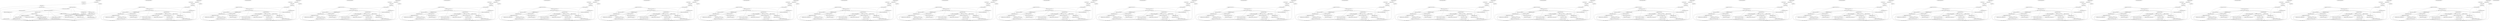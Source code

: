 strict digraph "DOTWorkflow-synthetic-instance" {
 CHECK_DESIGN_00000001 [label="CHECK_DESIGN_00000001"];
 TRIMGALORE_00000002 [label="TRIMGALORE_00000002"];
 CHECK_DESIGN_00000001 -> TRIMGALORE_00000002 ;
 FASTQC_00000003 [label="FASTQC_00000003"];
 CHECK_DESIGN_00000001 -> FASTQC_00000003 ;
 BWA_MEM_00000004 [label="BWA_MEM_00000004"];
 TRIMGALORE_00000002 -> BWA_MEM_00000004 ;
 MULTIQC_00000006 [label="MULTIQC_00000006"];
 TRIMGALORE_00000002 -> MULTIQC_00000006 ;
 FASTQC_00000003 -> MULTIQC_00000006 ;
 SORT_BAM_00000008 [label="SORT_BAM_00000008"];
 BWA_MEM_00000004 -> SORT_BAM_00000008 ;
 BWA_INDEX_00000005 [label="BWA_INDEX_00000005"];
 BWA_INDEX_00000005 -> BWA_MEM_00000004 ;
 MERGED_LIB_PLOTPROFILE_00000007 [label="MERGED_LIB_PLOTPROFILE_00000007"];
 MERGED_LIB_PLOTPROFILE_00000007 -> MULTIQC_00000006 ;
 SORT_BAM_00000008 -> MULTIQC_00000006 ;
 MERGED_LIB_BAM_00000009 [label="MERGED_LIB_BAM_00000009"];
 SORT_BAM_00000008 -> MERGED_LIB_BAM_00000009 ;
 MERGED_LIB_BAM_00000009 -> MULTIQC_00000006 ;
 MERGED_LIB_PRESEQ_00000010 [label="MERGED_LIB_PRESEQ_00000010"];
 MERGED_LIB_BAM_00000009 -> MERGED_LIB_PRESEQ_00000010 ;
 MERGED_LIB_ATAQV_00000027 [label="MERGED_LIB_ATAQV_00000027"];
 MERGED_LIB_BAM_00000009 -> MERGED_LIB_ATAQV_00000027 ;
 MERGED_LIB_BAM_FILTER_00000030 [label="MERGED_LIB_BAM_FILTER_00000030"];
 MERGED_LIB_BAM_00000009 -> MERGED_LIB_BAM_FILTER_00000030 ;
 MERGED_LIB_PRESEQ_00000010 -> MULTIQC_00000006 ;
 MERGED_LIB_BAM_REMOVE_ORPHAN_00000011 [label="MERGED_LIB_BAM_REMOVE_ORPHAN_00000011"];
 MERGED_LIB_BAM_REMOVE_ORPHAN_00000011 -> MULTIQC_00000006 ;
 MERGED_LIB_PICARD_METRICS_00000012 [label="MERGED_LIB_PICARD_METRICS_00000012"];
 MERGED_LIB_BAM_REMOVE_ORPHAN_00000011 -> MERGED_LIB_PICARD_METRICS_00000012 ;
 MERGED_LIB_PLOTFINGERPRINT_00000013 [label="MERGED_LIB_PLOTFINGERPRINT_00000013"];
 MERGED_LIB_BAM_REMOVE_ORPHAN_00000011 -> MERGED_LIB_PLOTFINGERPRINT_00000013 ;
 MERGED_LIB_MACS2_00000014 [label="MERGED_LIB_MACS2_00000014"];
 MERGED_LIB_BAM_REMOVE_ORPHAN_00000011 -> MERGED_LIB_MACS2_00000014 ;
 MERGED_LIB_CONSENSUS_COUNTS_00000015 [label="MERGED_LIB_CONSENSUS_COUNTS_00000015"];
 MERGED_LIB_BAM_REMOVE_ORPHAN_00000011 -> MERGED_LIB_CONSENSUS_COUNTS_00000015 ;
 MERGED_REP_BAM_00000016 [label="MERGED_REP_BAM_00000016"];
 MERGED_LIB_BAM_REMOVE_ORPHAN_00000011 -> MERGED_REP_BAM_00000016 ;
 MERGED_REP_CONSENSUS_COUNTS_00000017 [label="MERGED_REP_CONSENSUS_COUNTS_00000017"];
 MERGED_LIB_BAM_REMOVE_ORPHAN_00000011 -> MERGED_REP_CONSENSUS_COUNTS_00000017 ;
 MERGED_LIB_BIGWIG_00000026 [label="MERGED_LIB_BIGWIG_00000026"];
 MERGED_LIB_BAM_REMOVE_ORPHAN_00000011 -> MERGED_LIB_BIGWIG_00000026 ;
 MERGED_LIB_PICARD_METRICS_00000012 -> MULTIQC_00000006 ;
 MERGED_LIB_PLOTFINGERPRINT_00000013 -> MULTIQC_00000006 ;
 MERGED_LIB_MACS2_00000014 -> MULTIQC_00000006 ;
 MERGED_LIB_MACS2_QC_00000018 [label="MERGED_LIB_MACS2_QC_00000018"];
 MERGED_LIB_MACS2_00000014 -> MERGED_LIB_MACS2_QC_00000018 ;
 MERGED_LIB_MACS2_00000014 -> MERGED_LIB_ATAQV_00000027 ;
 MERGED_LIB_CONSENSUS_00000032 [label="MERGED_LIB_CONSENSUS_00000032"];
 MERGED_LIB_MACS2_00000014 -> MERGED_LIB_CONSENSUS_00000032 ;
 IGV_00000034 [label="IGV_00000034"];
 MERGED_LIB_MACS2_00000014 -> IGV_00000034 ;
 MERGED_LIB_MACS2_ANNOTATE_00000035 [label="MERGED_LIB_MACS2_ANNOTATE_00000035"];
 MERGED_LIB_MACS2_00000014 -> MERGED_LIB_MACS2_ANNOTATE_00000035 ;
 MERGED_LIB_CONSENSUS_COUNTS_00000015 -> MULTIQC_00000006 ;
 MERGED_LIB_CONSENSUS_DESEQ2_00000019 [label="MERGED_LIB_CONSENSUS_DESEQ2_00000019"];
 MERGED_LIB_CONSENSUS_COUNTS_00000015 -> MERGED_LIB_CONSENSUS_DESEQ2_00000019 ;
 MERGED_REP_BAM_00000016 -> MULTIQC_00000006 ;
 MERGED_REP_MACS2_00000020 [label="MERGED_REP_MACS2_00000020"];
 MERGED_REP_BAM_00000016 -> MERGED_REP_MACS2_00000020 ;
 MERGED_REP_BIGWIG_00000031 [label="MERGED_REP_BIGWIG_00000031"];
 MERGED_REP_BAM_00000016 -> MERGED_REP_BIGWIG_00000031 ;
 MERGED_REP_CONSENSUS_COUNTS_00000017 -> MULTIQC_00000006 ;
 MERGED_REP_CONSENSUS_DESEQ2_00000022 [label="MERGED_REP_CONSENSUS_DESEQ2_00000022"];
 MERGED_REP_CONSENSUS_COUNTS_00000017 -> MERGED_REP_CONSENSUS_DESEQ2_00000022 ;
 MERGED_LIB_MACS2_QC_00000018 -> MULTIQC_00000006 ;
 MERGED_LIB_CONSENSUS_DESEQ2_00000019 -> MULTIQC_00000006 ;
 MERGED_LIB_CONSENSUS_DESEQ2_00000019 -> IGV_00000034 ;
 MERGED_REP_MACS2_00000020 -> MULTIQC_00000006 ;
 MERGED_REP_MACS2_QC_00000021 [label="MERGED_REP_MACS2_QC_00000021"];
 MERGED_REP_MACS2_00000020 -> MERGED_REP_MACS2_QC_00000021 ;
 MERGED_REP_CONSENSUS_00000033 [label="MERGED_REP_CONSENSUS_00000033"];
 MERGED_REP_MACS2_00000020 -> MERGED_REP_CONSENSUS_00000033 ;
 MERGED_REP_MACS2_00000020 -> IGV_00000034 ;
 MERGED_REP_MACS2_ANNOTATE_00000037 [label="MERGED_REP_MACS2_ANNOTATE_00000037"];
 MERGED_REP_MACS2_00000020 -> MERGED_REP_MACS2_ANNOTATE_00000037 ;
 MERGED_REP_MACS2_QC_00000021 -> MULTIQC_00000006 ;
 MERGED_REP_CONSENSUS_DESEQ2_00000022 -> MULTIQC_00000006 ;
 MERGED_REP_CONSENSUS_DESEQ2_00000022 -> IGV_00000034 ;
 get_software_versions_00000023 [label="get_software_versions_00000023"];
 get_software_versions_00000023 -> MULTIQC_00000006 ;
 MAKE_GENE_BED_00000024 [label="MAKE_GENE_BED_00000024"];
 MAKE_GENE_BED_00000024 -> MERGED_LIB_PLOTPROFILE_00000007 ;
 MAKE_TSS_BED_00000025 [label="MAKE_TSS_BED_00000025"];
 MAKE_GENE_BED_00000024 -> MAKE_TSS_BED_00000025 ;
 MAKE_TSS_BED_00000025 -> MERGED_LIB_ATAQV_00000027 ;
 MERGED_LIB_BIGWIG_00000026 -> MERGED_LIB_PLOTPROFILE_00000007 ;
 MERGED_LIB_BIGWIG_00000026 -> IGV_00000034 ;
 MERGED_LIB_ATAQV_MKARV_00000029 [label="MERGED_LIB_ATAQV_MKARV_00000029"];
 MERGED_LIB_ATAQV_00000027 -> MERGED_LIB_ATAQV_MKARV_00000029 ;
 MAKE_GENOME_FILTER_00000028 [label="MAKE_GENOME_FILTER_00000028"];
 MAKE_GENOME_FILTER_00000028 -> MERGED_LIB_BIGWIG_00000026 ;
 MAKE_GENOME_FILTER_00000028 -> MERGED_LIB_ATAQV_00000027 ;
 MAKE_GENOME_FILTER_00000028 -> MERGED_LIB_BAM_FILTER_00000030 ;
 MAKE_GENOME_FILTER_00000028 -> MERGED_REP_BIGWIG_00000031 ;
 MERGED_LIB_BAM_FILTER_00000030 -> MERGED_LIB_BAM_REMOVE_ORPHAN_00000011 ;
 MERGED_REP_BIGWIG_00000031 -> IGV_00000034 ;
 MERGED_LIB_CONSENSUS_00000032 -> MERGED_LIB_CONSENSUS_COUNTS_00000015 ;
 MERGED_LIB_CONSENSUS_00000032 -> IGV_00000034 ;
 MERGED_LIB_CONSENSUS_ANNOTATE_00000036 [label="MERGED_LIB_CONSENSUS_ANNOTATE_00000036"];
 MERGED_LIB_CONSENSUS_00000032 -> MERGED_LIB_CONSENSUS_ANNOTATE_00000036 ;
 MERGED_REP_CONSENSUS_00000033 -> MERGED_REP_CONSENSUS_COUNTS_00000017 ;
 MERGED_REP_CONSENSUS_00000033 -> IGV_00000034 ;
 MERGED_REP_CONSENSUS_ANNOTATE_00000038 [label="MERGED_REP_CONSENSUS_ANNOTATE_00000038"];
 MERGED_REP_CONSENSUS_00000033 -> MERGED_REP_CONSENSUS_ANNOTATE_00000038 ;
 MERGED_LIB_MACS2_ANNOTATE_00000035 -> MERGED_LIB_MACS2_QC_00000018 ;
 MERGED_REP_MACS2_ANNOTATE_00000037 -> MERGED_REP_MACS2_QC_00000021 ;
 output_documentation_00000039 [label="output_documentation_00000039"];
 MERGED_LIB_CONSENSUS_DESEQ2_00000040 [label="MERGED_LIB_CONSENSUS_DESEQ2_00000040"];
 IGV_00000043 [label="IGV_00000043"];
 MERGED_LIB_CONSENSUS_DESEQ2_00000040 -> IGV_00000043 ;
 MULTIQC_00000065 [label="MULTIQC_00000065"];
 MERGED_LIB_CONSENSUS_DESEQ2_00000040 -> MULTIQC_00000065 ;
 MERGED_LIB_PRESEQ_00000041 [label="MERGED_LIB_PRESEQ_00000041"];
 MERGED_LIB_PRESEQ_00000041 -> MULTIQC_00000065 ;
 MERGED_LIB_BIGWIG_00000042 [label="MERGED_LIB_BIGWIG_00000042"];
 MERGED_LIB_BIGWIG_00000042 -> IGV_00000043 ;
 MERGED_LIB_PLOTPROFILE_00000054 [label="MERGED_LIB_PLOTPROFILE_00000054"];
 MERGED_LIB_BIGWIG_00000042 -> MERGED_LIB_PLOTPROFILE_00000054 ;
 MERGED_REP_CONSENSUS_ANNOTATE_00000044 [label="MERGED_REP_CONSENSUS_ANNOTATE_00000044"];
 MERGED_REP_MACS2_00000045 [label="MERGED_REP_MACS2_00000045"];
 MERGED_REP_MACS2_00000045 -> IGV_00000043 ;
 MERGED_REP_MACS2_ANNOTATE_00000057 [label="MERGED_REP_MACS2_ANNOTATE_00000057"];
 MERGED_REP_MACS2_00000045 -> MERGED_REP_MACS2_ANNOTATE_00000057 ;
 MERGED_REP_MACS2_QC_00000059 [label="MERGED_REP_MACS2_QC_00000059"];
 MERGED_REP_MACS2_00000045 -> MERGED_REP_MACS2_QC_00000059 ;
 MERGED_REP_CONSENSUS_00000062 [label="MERGED_REP_CONSENSUS_00000062"];
 MERGED_REP_MACS2_00000045 -> MERGED_REP_CONSENSUS_00000062 ;
 MERGED_REP_MACS2_00000045 -> MULTIQC_00000065 ;
 MERGED_LIB_ATAQV_MKARV_00000046 [label="MERGED_LIB_ATAQV_MKARV_00000046"];
 FASTQC_00000047 [label="FASTQC_00000047"];
 FASTQC_00000047 -> MULTIQC_00000065 ;
 MERGED_REP_CONSENSUS_COUNTS_00000048 [label="MERGED_REP_CONSENSUS_COUNTS_00000048"];
 MERGED_REP_CONSENSUS_COUNTS_00000048 -> MULTIQC_00000065 ;
 MERGED_REP_CONSENSUS_DESEQ2_00000070 [label="MERGED_REP_CONSENSUS_DESEQ2_00000070"];
 MERGED_REP_CONSENSUS_COUNTS_00000048 -> MERGED_REP_CONSENSUS_DESEQ2_00000070 ;
 MERGED_LIB_BAM_FILTER_00000049 [label="MERGED_LIB_BAM_FILTER_00000049"];
 MERGED_LIB_BAM_REMOVE_ORPHAN_00000078 [label="MERGED_LIB_BAM_REMOVE_ORPHAN_00000078"];
 MERGED_LIB_BAM_FILTER_00000049 -> MERGED_LIB_BAM_REMOVE_ORPHAN_00000078 ;
 MERGED_LIB_CONSENSUS_COUNTS_00000050 [label="MERGED_LIB_CONSENSUS_COUNTS_00000050"];
 MERGED_LIB_CONSENSUS_COUNTS_00000050 -> MERGED_LIB_CONSENSUS_DESEQ2_00000040 ;
 MERGED_LIB_CONSENSUS_COUNTS_00000050 -> MULTIQC_00000065 ;
 MERGED_LIB_MACS2_00000051 [label="MERGED_LIB_MACS2_00000051"];
 MERGED_LIB_MACS2_00000051 -> IGV_00000043 ;
 MERGED_LIB_ATAQV_00000060 [label="MERGED_LIB_ATAQV_00000060"];
 MERGED_LIB_MACS2_00000051 -> MERGED_LIB_ATAQV_00000060 ;
 MERGED_LIB_CONSENSUS_00000063 [label="MERGED_LIB_CONSENSUS_00000063"];
 MERGED_LIB_MACS2_00000051 -> MERGED_LIB_CONSENSUS_00000063 ;
 MERGED_LIB_MACS2_00000051 -> MULTIQC_00000065 ;
 MERGED_LIB_MACS2_ANNOTATE_00000071 [label="MERGED_LIB_MACS2_ANNOTATE_00000071"];
 MERGED_LIB_MACS2_00000051 -> MERGED_LIB_MACS2_ANNOTATE_00000071 ;
 MERGED_LIB_MACS2_QC_00000073 [label="MERGED_LIB_MACS2_QC_00000073"];
 MERGED_LIB_MACS2_00000051 -> MERGED_LIB_MACS2_QC_00000073 ;
 MERGED_LIB_CONSENSUS_ANNOTATE_00000052 [label="MERGED_LIB_CONSENSUS_ANNOTATE_00000052"];
 MAKE_GENOME_FILTER_00000053 [label="MAKE_GENOME_FILTER_00000053"];
 MAKE_GENOME_FILTER_00000053 -> MERGED_LIB_BIGWIG_00000042 ;
 MAKE_GENOME_FILTER_00000053 -> MERGED_LIB_BAM_FILTER_00000049 ;
 MAKE_GENOME_FILTER_00000053 -> MERGED_LIB_ATAQV_00000060 ;
 MERGED_REP_BIGWIG_00000061 [label="MERGED_REP_BIGWIG_00000061"];
 MAKE_GENOME_FILTER_00000053 -> MERGED_REP_BIGWIG_00000061 ;
 MERGED_LIB_PLOTPROFILE_00000054 -> MULTIQC_00000065 ;
 MERGED_REP_BAM_00000055 [label="MERGED_REP_BAM_00000055"];
 MERGED_REP_BAM_00000055 -> MERGED_REP_MACS2_00000045 ;
 MERGED_REP_BAM_00000055 -> MERGED_REP_BIGWIG_00000061 ;
 MERGED_REP_BAM_00000055 -> MULTIQC_00000065 ;
 output_documentation_00000056 [label="output_documentation_00000056"];
 MERGED_REP_MACS2_ANNOTATE_00000057 -> MERGED_REP_MACS2_QC_00000059 ;
 BWA_MEM_00000058 [label="BWA_MEM_00000058"];
 SORT_BAM_00000064 [label="SORT_BAM_00000064"];
 BWA_MEM_00000058 -> SORT_BAM_00000064 ;
 MERGED_REP_MACS2_QC_00000059 -> MULTIQC_00000065 ;
 MERGED_LIB_ATAQV_00000060 -> MERGED_LIB_ATAQV_MKARV_00000046 ;
 MERGED_REP_BIGWIG_00000061 -> IGV_00000043 ;
 MERGED_REP_CONSENSUS_00000062 -> IGV_00000043 ;
 MERGED_REP_CONSENSUS_00000062 -> MERGED_REP_CONSENSUS_ANNOTATE_00000044 ;
 MERGED_REP_CONSENSUS_00000062 -> MERGED_REP_CONSENSUS_COUNTS_00000048 ;
 MERGED_LIB_CONSENSUS_00000063 -> IGV_00000043 ;
 MERGED_LIB_CONSENSUS_00000063 -> MERGED_LIB_CONSENSUS_COUNTS_00000050 ;
 MERGED_LIB_CONSENSUS_00000063 -> MERGED_LIB_CONSENSUS_ANNOTATE_00000052 ;
 SORT_BAM_00000064 -> MULTIQC_00000065 ;
 MERGED_LIB_BAM_00000068 [label="MERGED_LIB_BAM_00000068"];
 SORT_BAM_00000064 -> MERGED_LIB_BAM_00000068 ;
 MERGED_LIB_PICARD_METRICS_00000066 [label="MERGED_LIB_PICARD_METRICS_00000066"];
 MERGED_LIB_PICARD_METRICS_00000066 -> MULTIQC_00000065 ;
 MERGED_LIB_PLOTFINGERPRINT_00000067 [label="MERGED_LIB_PLOTFINGERPRINT_00000067"];
 MERGED_LIB_PLOTFINGERPRINT_00000067 -> MULTIQC_00000065 ;
 MERGED_LIB_BAM_00000068 -> MERGED_LIB_PRESEQ_00000041 ;
 MERGED_LIB_BAM_00000068 -> MERGED_LIB_BAM_FILTER_00000049 ;
 MERGED_LIB_BAM_00000068 -> MERGED_LIB_ATAQV_00000060 ;
 MERGED_LIB_BAM_00000068 -> MULTIQC_00000065 ;
 BWA_INDEX_00000069 [label="BWA_INDEX_00000069"];
 BWA_INDEX_00000069 -> BWA_MEM_00000058 ;
 MERGED_REP_CONSENSUS_DESEQ2_00000070 -> IGV_00000043 ;
 MERGED_REP_CONSENSUS_DESEQ2_00000070 -> MULTIQC_00000065 ;
 MERGED_LIB_MACS2_ANNOTATE_00000071 -> MERGED_LIB_MACS2_QC_00000073 ;
 TRIMGALORE_00000072 [label="TRIMGALORE_00000072"];
 TRIMGALORE_00000072 -> BWA_MEM_00000058 ;
 TRIMGALORE_00000072 -> MULTIQC_00000065 ;
 MERGED_LIB_MACS2_QC_00000073 -> MULTIQC_00000065 ;
 MAKE_TSS_BED_00000074 [label="MAKE_TSS_BED_00000074"];
 MAKE_TSS_BED_00000074 -> MERGED_LIB_ATAQV_00000060 ;
 CHECK_DESIGN_00000075 [label="CHECK_DESIGN_00000075"];
 CHECK_DESIGN_00000075 -> FASTQC_00000047 ;
 CHECK_DESIGN_00000075 -> TRIMGALORE_00000072 ;
 get_software_versions_00000076 [label="get_software_versions_00000076"];
 get_software_versions_00000076 -> MULTIQC_00000065 ;
 MAKE_GENE_BED_00000077 [label="MAKE_GENE_BED_00000077"];
 MAKE_GENE_BED_00000077 -> MERGED_LIB_PLOTPROFILE_00000054 ;
 MAKE_GENE_BED_00000077 -> MAKE_TSS_BED_00000074 ;
 MERGED_LIB_BAM_REMOVE_ORPHAN_00000078 -> MERGED_LIB_BIGWIG_00000042 ;
 MERGED_LIB_BAM_REMOVE_ORPHAN_00000078 -> MERGED_REP_CONSENSUS_COUNTS_00000048 ;
 MERGED_LIB_BAM_REMOVE_ORPHAN_00000078 -> MERGED_LIB_CONSENSUS_COUNTS_00000050 ;
 MERGED_LIB_BAM_REMOVE_ORPHAN_00000078 -> MERGED_LIB_MACS2_00000051 ;
 MERGED_LIB_BAM_REMOVE_ORPHAN_00000078 -> MERGED_REP_BAM_00000055 ;
 MERGED_LIB_BAM_REMOVE_ORPHAN_00000078 -> MULTIQC_00000065 ;
 MERGED_LIB_BAM_REMOVE_ORPHAN_00000078 -> MERGED_LIB_PICARD_METRICS_00000066 ;
 MERGED_LIB_BAM_REMOVE_ORPHAN_00000078 -> MERGED_LIB_PLOTFINGERPRINT_00000067 ;
 MERGED_LIB_CONSENSUS_DESEQ2_00000079 [label="MERGED_LIB_CONSENSUS_DESEQ2_00000079"];
 IGV_00000082 [label="IGV_00000082"];
 MERGED_LIB_CONSENSUS_DESEQ2_00000079 -> IGV_00000082 ;
 MULTIQC_00000104 [label="MULTIQC_00000104"];
 MERGED_LIB_CONSENSUS_DESEQ2_00000079 -> MULTIQC_00000104 ;
 MERGED_LIB_PRESEQ_00000080 [label="MERGED_LIB_PRESEQ_00000080"];
 MERGED_LIB_PRESEQ_00000080 -> MULTIQC_00000104 ;
 MERGED_LIB_BIGWIG_00000081 [label="MERGED_LIB_BIGWIG_00000081"];
 MERGED_LIB_BIGWIG_00000081 -> IGV_00000082 ;
 MERGED_LIB_PLOTPROFILE_00000093 [label="MERGED_LIB_PLOTPROFILE_00000093"];
 MERGED_LIB_BIGWIG_00000081 -> MERGED_LIB_PLOTPROFILE_00000093 ;
 MERGED_REP_CONSENSUS_ANNOTATE_00000083 [label="MERGED_REP_CONSENSUS_ANNOTATE_00000083"];
 MERGED_REP_MACS2_00000084 [label="MERGED_REP_MACS2_00000084"];
 MERGED_REP_MACS2_00000084 -> IGV_00000082 ;
 MERGED_REP_MACS2_ANNOTATE_00000096 [label="MERGED_REP_MACS2_ANNOTATE_00000096"];
 MERGED_REP_MACS2_00000084 -> MERGED_REP_MACS2_ANNOTATE_00000096 ;
 MERGED_REP_MACS2_QC_00000098 [label="MERGED_REP_MACS2_QC_00000098"];
 MERGED_REP_MACS2_00000084 -> MERGED_REP_MACS2_QC_00000098 ;
 MERGED_REP_CONSENSUS_00000101 [label="MERGED_REP_CONSENSUS_00000101"];
 MERGED_REP_MACS2_00000084 -> MERGED_REP_CONSENSUS_00000101 ;
 MERGED_REP_MACS2_00000084 -> MULTIQC_00000104 ;
 MERGED_LIB_ATAQV_MKARV_00000085 [label="MERGED_LIB_ATAQV_MKARV_00000085"];
 FASTQC_00000086 [label="FASTQC_00000086"];
 FASTQC_00000086 -> MULTIQC_00000104 ;
 MERGED_REP_CONSENSUS_COUNTS_00000087 [label="MERGED_REP_CONSENSUS_COUNTS_00000087"];
 MERGED_REP_CONSENSUS_COUNTS_00000087 -> MULTIQC_00000104 ;
 MERGED_REP_CONSENSUS_DESEQ2_00000109 [label="MERGED_REP_CONSENSUS_DESEQ2_00000109"];
 MERGED_REP_CONSENSUS_COUNTS_00000087 -> MERGED_REP_CONSENSUS_DESEQ2_00000109 ;
 MERGED_LIB_BAM_FILTER_00000088 [label="MERGED_LIB_BAM_FILTER_00000088"];
 MERGED_LIB_BAM_REMOVE_ORPHAN_00000117 [label="MERGED_LIB_BAM_REMOVE_ORPHAN_00000117"];
 MERGED_LIB_BAM_FILTER_00000088 -> MERGED_LIB_BAM_REMOVE_ORPHAN_00000117 ;
 MERGED_LIB_CONSENSUS_COUNTS_00000089 [label="MERGED_LIB_CONSENSUS_COUNTS_00000089"];
 MERGED_LIB_CONSENSUS_COUNTS_00000089 -> MERGED_LIB_CONSENSUS_DESEQ2_00000079 ;
 MERGED_LIB_CONSENSUS_COUNTS_00000089 -> MULTIQC_00000104 ;
 MERGED_LIB_MACS2_00000090 [label="MERGED_LIB_MACS2_00000090"];
 MERGED_LIB_MACS2_00000090 -> IGV_00000082 ;
 MERGED_LIB_ATAQV_00000099 [label="MERGED_LIB_ATAQV_00000099"];
 MERGED_LIB_MACS2_00000090 -> MERGED_LIB_ATAQV_00000099 ;
 MERGED_LIB_CONSENSUS_00000102 [label="MERGED_LIB_CONSENSUS_00000102"];
 MERGED_LIB_MACS2_00000090 -> MERGED_LIB_CONSENSUS_00000102 ;
 MERGED_LIB_MACS2_00000090 -> MULTIQC_00000104 ;
 MERGED_LIB_MACS2_ANNOTATE_00000110 [label="MERGED_LIB_MACS2_ANNOTATE_00000110"];
 MERGED_LIB_MACS2_00000090 -> MERGED_LIB_MACS2_ANNOTATE_00000110 ;
 MERGED_LIB_MACS2_QC_00000112 [label="MERGED_LIB_MACS2_QC_00000112"];
 MERGED_LIB_MACS2_00000090 -> MERGED_LIB_MACS2_QC_00000112 ;
 MERGED_LIB_CONSENSUS_ANNOTATE_00000091 [label="MERGED_LIB_CONSENSUS_ANNOTATE_00000091"];
 MAKE_GENOME_FILTER_00000092 [label="MAKE_GENOME_FILTER_00000092"];
 MAKE_GENOME_FILTER_00000092 -> MERGED_LIB_BIGWIG_00000081 ;
 MAKE_GENOME_FILTER_00000092 -> MERGED_LIB_BAM_FILTER_00000088 ;
 MAKE_GENOME_FILTER_00000092 -> MERGED_LIB_ATAQV_00000099 ;
 MERGED_REP_BIGWIG_00000100 [label="MERGED_REP_BIGWIG_00000100"];
 MAKE_GENOME_FILTER_00000092 -> MERGED_REP_BIGWIG_00000100 ;
 MERGED_LIB_PLOTPROFILE_00000093 -> MULTIQC_00000104 ;
 MERGED_REP_BAM_00000094 [label="MERGED_REP_BAM_00000094"];
 MERGED_REP_BAM_00000094 -> MERGED_REP_MACS2_00000084 ;
 MERGED_REP_BAM_00000094 -> MERGED_REP_BIGWIG_00000100 ;
 MERGED_REP_BAM_00000094 -> MULTIQC_00000104 ;
 output_documentation_00000095 [label="output_documentation_00000095"];
 MERGED_REP_MACS2_ANNOTATE_00000096 -> MERGED_REP_MACS2_QC_00000098 ;
 BWA_MEM_00000097 [label="BWA_MEM_00000097"];
 SORT_BAM_00000103 [label="SORT_BAM_00000103"];
 BWA_MEM_00000097 -> SORT_BAM_00000103 ;
 MERGED_REP_MACS2_QC_00000098 -> MULTIQC_00000104 ;
 MERGED_LIB_ATAQV_00000099 -> MERGED_LIB_ATAQV_MKARV_00000085 ;
 MERGED_REP_BIGWIG_00000100 -> IGV_00000082 ;
 MERGED_REP_CONSENSUS_00000101 -> IGV_00000082 ;
 MERGED_REP_CONSENSUS_00000101 -> MERGED_REP_CONSENSUS_ANNOTATE_00000083 ;
 MERGED_REP_CONSENSUS_00000101 -> MERGED_REP_CONSENSUS_COUNTS_00000087 ;
 MERGED_LIB_CONSENSUS_00000102 -> IGV_00000082 ;
 MERGED_LIB_CONSENSUS_00000102 -> MERGED_LIB_CONSENSUS_COUNTS_00000089 ;
 MERGED_LIB_CONSENSUS_00000102 -> MERGED_LIB_CONSENSUS_ANNOTATE_00000091 ;
 SORT_BAM_00000103 -> MULTIQC_00000104 ;
 MERGED_LIB_BAM_00000107 [label="MERGED_LIB_BAM_00000107"];
 SORT_BAM_00000103 -> MERGED_LIB_BAM_00000107 ;
 MERGED_LIB_PICARD_METRICS_00000105 [label="MERGED_LIB_PICARD_METRICS_00000105"];
 MERGED_LIB_PICARD_METRICS_00000105 -> MULTIQC_00000104 ;
 MERGED_LIB_PLOTFINGERPRINT_00000106 [label="MERGED_LIB_PLOTFINGERPRINT_00000106"];
 MERGED_LIB_PLOTFINGERPRINT_00000106 -> MULTIQC_00000104 ;
 MERGED_LIB_BAM_00000107 -> MERGED_LIB_PRESEQ_00000080 ;
 MERGED_LIB_BAM_00000107 -> MERGED_LIB_BAM_FILTER_00000088 ;
 MERGED_LIB_BAM_00000107 -> MERGED_LIB_ATAQV_00000099 ;
 MERGED_LIB_BAM_00000107 -> MULTIQC_00000104 ;
 BWA_INDEX_00000108 [label="BWA_INDEX_00000108"];
 BWA_INDEX_00000108 -> BWA_MEM_00000097 ;
 MERGED_REP_CONSENSUS_DESEQ2_00000109 -> IGV_00000082 ;
 MERGED_REP_CONSENSUS_DESEQ2_00000109 -> MULTIQC_00000104 ;
 MERGED_LIB_MACS2_ANNOTATE_00000110 -> MERGED_LIB_MACS2_QC_00000112 ;
 TRIMGALORE_00000111 [label="TRIMGALORE_00000111"];
 TRIMGALORE_00000111 -> BWA_MEM_00000097 ;
 TRIMGALORE_00000111 -> MULTIQC_00000104 ;
 MERGED_LIB_MACS2_QC_00000112 -> MULTIQC_00000104 ;
 MAKE_TSS_BED_00000113 [label="MAKE_TSS_BED_00000113"];
 MAKE_TSS_BED_00000113 -> MERGED_LIB_ATAQV_00000099 ;
 CHECK_DESIGN_00000114 [label="CHECK_DESIGN_00000114"];
 CHECK_DESIGN_00000114 -> FASTQC_00000086 ;
 CHECK_DESIGN_00000114 -> TRIMGALORE_00000111 ;
 get_software_versions_00000115 [label="get_software_versions_00000115"];
 get_software_versions_00000115 -> MULTIQC_00000104 ;
 MAKE_GENE_BED_00000116 [label="MAKE_GENE_BED_00000116"];
 MAKE_GENE_BED_00000116 -> MERGED_LIB_PLOTPROFILE_00000093 ;
 MAKE_GENE_BED_00000116 -> MAKE_TSS_BED_00000113 ;
 MERGED_LIB_BAM_REMOVE_ORPHAN_00000117 -> MERGED_LIB_BIGWIG_00000081 ;
 MERGED_LIB_BAM_REMOVE_ORPHAN_00000117 -> MERGED_REP_CONSENSUS_COUNTS_00000087 ;
 MERGED_LIB_BAM_REMOVE_ORPHAN_00000117 -> MERGED_LIB_CONSENSUS_COUNTS_00000089 ;
 MERGED_LIB_BAM_REMOVE_ORPHAN_00000117 -> MERGED_LIB_MACS2_00000090 ;
 MERGED_LIB_BAM_REMOVE_ORPHAN_00000117 -> MERGED_REP_BAM_00000094 ;
 MERGED_LIB_BAM_REMOVE_ORPHAN_00000117 -> MULTIQC_00000104 ;
 MERGED_LIB_BAM_REMOVE_ORPHAN_00000117 -> MERGED_LIB_PICARD_METRICS_00000105 ;
 MERGED_LIB_BAM_REMOVE_ORPHAN_00000117 -> MERGED_LIB_PLOTFINGERPRINT_00000106 ;
 MERGED_LIB_CONSENSUS_DESEQ2_00000118 [label="MERGED_LIB_CONSENSUS_DESEQ2_00000118"];
 IGV_00000121 [label="IGV_00000121"];
 MERGED_LIB_CONSENSUS_DESEQ2_00000118 -> IGV_00000121 ;
 MULTIQC_00000143 [label="MULTIQC_00000143"];
 MERGED_LIB_CONSENSUS_DESEQ2_00000118 -> MULTIQC_00000143 ;
 MERGED_LIB_PRESEQ_00000119 [label="MERGED_LIB_PRESEQ_00000119"];
 MERGED_LIB_PRESEQ_00000119 -> MULTIQC_00000143 ;
 MERGED_LIB_BIGWIG_00000120 [label="MERGED_LIB_BIGWIG_00000120"];
 MERGED_LIB_BIGWIG_00000120 -> IGV_00000121 ;
 MERGED_LIB_PLOTPROFILE_00000132 [label="MERGED_LIB_PLOTPROFILE_00000132"];
 MERGED_LIB_BIGWIG_00000120 -> MERGED_LIB_PLOTPROFILE_00000132 ;
 MERGED_REP_CONSENSUS_ANNOTATE_00000122 [label="MERGED_REP_CONSENSUS_ANNOTATE_00000122"];
 MERGED_REP_MACS2_00000123 [label="MERGED_REP_MACS2_00000123"];
 MERGED_REP_MACS2_00000123 -> IGV_00000121 ;
 MERGED_REP_MACS2_ANNOTATE_00000135 [label="MERGED_REP_MACS2_ANNOTATE_00000135"];
 MERGED_REP_MACS2_00000123 -> MERGED_REP_MACS2_ANNOTATE_00000135 ;
 MERGED_REP_MACS2_QC_00000137 [label="MERGED_REP_MACS2_QC_00000137"];
 MERGED_REP_MACS2_00000123 -> MERGED_REP_MACS2_QC_00000137 ;
 MERGED_REP_CONSENSUS_00000140 [label="MERGED_REP_CONSENSUS_00000140"];
 MERGED_REP_MACS2_00000123 -> MERGED_REP_CONSENSUS_00000140 ;
 MERGED_REP_MACS2_00000123 -> MULTIQC_00000143 ;
 MERGED_LIB_ATAQV_MKARV_00000124 [label="MERGED_LIB_ATAQV_MKARV_00000124"];
 FASTQC_00000125 [label="FASTQC_00000125"];
 FASTQC_00000125 -> MULTIQC_00000143 ;
 MERGED_REP_CONSENSUS_COUNTS_00000126 [label="MERGED_REP_CONSENSUS_COUNTS_00000126"];
 MERGED_REP_CONSENSUS_COUNTS_00000126 -> MULTIQC_00000143 ;
 MERGED_REP_CONSENSUS_DESEQ2_00000148 [label="MERGED_REP_CONSENSUS_DESEQ2_00000148"];
 MERGED_REP_CONSENSUS_COUNTS_00000126 -> MERGED_REP_CONSENSUS_DESEQ2_00000148 ;
 MERGED_LIB_BAM_FILTER_00000127 [label="MERGED_LIB_BAM_FILTER_00000127"];
 MERGED_LIB_BAM_REMOVE_ORPHAN_00000156 [label="MERGED_LIB_BAM_REMOVE_ORPHAN_00000156"];
 MERGED_LIB_BAM_FILTER_00000127 -> MERGED_LIB_BAM_REMOVE_ORPHAN_00000156 ;
 MERGED_LIB_CONSENSUS_COUNTS_00000128 [label="MERGED_LIB_CONSENSUS_COUNTS_00000128"];
 MERGED_LIB_CONSENSUS_COUNTS_00000128 -> MERGED_LIB_CONSENSUS_DESEQ2_00000118 ;
 MERGED_LIB_CONSENSUS_COUNTS_00000128 -> MULTIQC_00000143 ;
 MERGED_LIB_MACS2_00000129 [label="MERGED_LIB_MACS2_00000129"];
 MERGED_LIB_MACS2_00000129 -> IGV_00000121 ;
 MERGED_LIB_ATAQV_00000138 [label="MERGED_LIB_ATAQV_00000138"];
 MERGED_LIB_MACS2_00000129 -> MERGED_LIB_ATAQV_00000138 ;
 MERGED_LIB_CONSENSUS_00000141 [label="MERGED_LIB_CONSENSUS_00000141"];
 MERGED_LIB_MACS2_00000129 -> MERGED_LIB_CONSENSUS_00000141 ;
 MERGED_LIB_MACS2_00000129 -> MULTIQC_00000143 ;
 MERGED_LIB_MACS2_ANNOTATE_00000149 [label="MERGED_LIB_MACS2_ANNOTATE_00000149"];
 MERGED_LIB_MACS2_00000129 -> MERGED_LIB_MACS2_ANNOTATE_00000149 ;
 MERGED_LIB_MACS2_QC_00000151 [label="MERGED_LIB_MACS2_QC_00000151"];
 MERGED_LIB_MACS2_00000129 -> MERGED_LIB_MACS2_QC_00000151 ;
 MERGED_LIB_CONSENSUS_ANNOTATE_00000130 [label="MERGED_LIB_CONSENSUS_ANNOTATE_00000130"];
 MAKE_GENOME_FILTER_00000131 [label="MAKE_GENOME_FILTER_00000131"];
 MAKE_GENOME_FILTER_00000131 -> MERGED_LIB_BIGWIG_00000120 ;
 MAKE_GENOME_FILTER_00000131 -> MERGED_LIB_BAM_FILTER_00000127 ;
 MAKE_GENOME_FILTER_00000131 -> MERGED_LIB_ATAQV_00000138 ;
 MERGED_REP_BIGWIG_00000139 [label="MERGED_REP_BIGWIG_00000139"];
 MAKE_GENOME_FILTER_00000131 -> MERGED_REP_BIGWIG_00000139 ;
 MERGED_LIB_PLOTPROFILE_00000132 -> MULTIQC_00000143 ;
 MERGED_REP_BAM_00000133 [label="MERGED_REP_BAM_00000133"];
 MERGED_REP_BAM_00000133 -> MERGED_REP_MACS2_00000123 ;
 MERGED_REP_BAM_00000133 -> MERGED_REP_BIGWIG_00000139 ;
 MERGED_REP_BAM_00000133 -> MULTIQC_00000143 ;
 output_documentation_00000134 [label="output_documentation_00000134"];
 MERGED_REP_MACS2_ANNOTATE_00000135 -> MERGED_REP_MACS2_QC_00000137 ;
 BWA_MEM_00000136 [label="BWA_MEM_00000136"];
 SORT_BAM_00000142 [label="SORT_BAM_00000142"];
 BWA_MEM_00000136 -> SORT_BAM_00000142 ;
 MERGED_REP_MACS2_QC_00000137 -> MULTIQC_00000143 ;
 MERGED_LIB_ATAQV_00000138 -> MERGED_LIB_ATAQV_MKARV_00000124 ;
 MERGED_REP_BIGWIG_00000139 -> IGV_00000121 ;
 MERGED_REP_CONSENSUS_00000140 -> IGV_00000121 ;
 MERGED_REP_CONSENSUS_00000140 -> MERGED_REP_CONSENSUS_ANNOTATE_00000122 ;
 MERGED_REP_CONSENSUS_00000140 -> MERGED_REP_CONSENSUS_COUNTS_00000126 ;
 MERGED_LIB_CONSENSUS_00000141 -> IGV_00000121 ;
 MERGED_LIB_CONSENSUS_00000141 -> MERGED_LIB_CONSENSUS_COUNTS_00000128 ;
 MERGED_LIB_CONSENSUS_00000141 -> MERGED_LIB_CONSENSUS_ANNOTATE_00000130 ;
 SORT_BAM_00000142 -> MULTIQC_00000143 ;
 MERGED_LIB_BAM_00000146 [label="MERGED_LIB_BAM_00000146"];
 SORT_BAM_00000142 -> MERGED_LIB_BAM_00000146 ;
 MERGED_LIB_PICARD_METRICS_00000144 [label="MERGED_LIB_PICARD_METRICS_00000144"];
 MERGED_LIB_PICARD_METRICS_00000144 -> MULTIQC_00000143 ;
 MERGED_LIB_PLOTFINGERPRINT_00000145 [label="MERGED_LIB_PLOTFINGERPRINT_00000145"];
 MERGED_LIB_PLOTFINGERPRINT_00000145 -> MULTIQC_00000143 ;
 MERGED_LIB_BAM_00000146 -> MERGED_LIB_PRESEQ_00000119 ;
 MERGED_LIB_BAM_00000146 -> MERGED_LIB_BAM_FILTER_00000127 ;
 MERGED_LIB_BAM_00000146 -> MERGED_LIB_ATAQV_00000138 ;
 MERGED_LIB_BAM_00000146 -> MULTIQC_00000143 ;
 BWA_INDEX_00000147 [label="BWA_INDEX_00000147"];
 BWA_INDEX_00000147 -> BWA_MEM_00000136 ;
 MERGED_REP_CONSENSUS_DESEQ2_00000148 -> IGV_00000121 ;
 MERGED_REP_CONSENSUS_DESEQ2_00000148 -> MULTIQC_00000143 ;
 MERGED_LIB_MACS2_ANNOTATE_00000149 -> MERGED_LIB_MACS2_QC_00000151 ;
 TRIMGALORE_00000150 [label="TRIMGALORE_00000150"];
 TRIMGALORE_00000150 -> BWA_MEM_00000136 ;
 TRIMGALORE_00000150 -> MULTIQC_00000143 ;
 MERGED_LIB_MACS2_QC_00000151 -> MULTIQC_00000143 ;
 MAKE_TSS_BED_00000152 [label="MAKE_TSS_BED_00000152"];
 MAKE_TSS_BED_00000152 -> MERGED_LIB_ATAQV_00000138 ;
 CHECK_DESIGN_00000153 [label="CHECK_DESIGN_00000153"];
 CHECK_DESIGN_00000153 -> FASTQC_00000125 ;
 CHECK_DESIGN_00000153 -> TRIMGALORE_00000150 ;
 get_software_versions_00000154 [label="get_software_versions_00000154"];
 get_software_versions_00000154 -> MULTIQC_00000143 ;
 MAKE_GENE_BED_00000155 [label="MAKE_GENE_BED_00000155"];
 MAKE_GENE_BED_00000155 -> MERGED_LIB_PLOTPROFILE_00000132 ;
 MAKE_GENE_BED_00000155 -> MAKE_TSS_BED_00000152 ;
 MERGED_LIB_BAM_REMOVE_ORPHAN_00000156 -> MERGED_LIB_BIGWIG_00000120 ;
 MERGED_LIB_BAM_REMOVE_ORPHAN_00000156 -> MERGED_REP_CONSENSUS_COUNTS_00000126 ;
 MERGED_LIB_BAM_REMOVE_ORPHAN_00000156 -> MERGED_LIB_CONSENSUS_COUNTS_00000128 ;
 MERGED_LIB_BAM_REMOVE_ORPHAN_00000156 -> MERGED_LIB_MACS2_00000129 ;
 MERGED_LIB_BAM_REMOVE_ORPHAN_00000156 -> MERGED_REP_BAM_00000133 ;
 MERGED_LIB_BAM_REMOVE_ORPHAN_00000156 -> MULTIQC_00000143 ;
 MERGED_LIB_BAM_REMOVE_ORPHAN_00000156 -> MERGED_LIB_PICARD_METRICS_00000144 ;
 MERGED_LIB_BAM_REMOVE_ORPHAN_00000156 -> MERGED_LIB_PLOTFINGERPRINT_00000145 ;
 MERGED_LIB_CONSENSUS_DESEQ2_00000157 [label="MERGED_LIB_CONSENSUS_DESEQ2_00000157"];
 IGV_00000160 [label="IGV_00000160"];
 MERGED_LIB_CONSENSUS_DESEQ2_00000157 -> IGV_00000160 ;
 MULTIQC_00000182 [label="MULTIQC_00000182"];
 MERGED_LIB_CONSENSUS_DESEQ2_00000157 -> MULTIQC_00000182 ;
 MERGED_LIB_PRESEQ_00000158 [label="MERGED_LIB_PRESEQ_00000158"];
 MERGED_LIB_PRESEQ_00000158 -> MULTIQC_00000182 ;
 MERGED_LIB_BIGWIG_00000159 [label="MERGED_LIB_BIGWIG_00000159"];
 MERGED_LIB_BIGWIG_00000159 -> IGV_00000160 ;
 MERGED_LIB_PLOTPROFILE_00000171 [label="MERGED_LIB_PLOTPROFILE_00000171"];
 MERGED_LIB_BIGWIG_00000159 -> MERGED_LIB_PLOTPROFILE_00000171 ;
 MERGED_REP_CONSENSUS_ANNOTATE_00000161 [label="MERGED_REP_CONSENSUS_ANNOTATE_00000161"];
 MERGED_REP_MACS2_00000162 [label="MERGED_REP_MACS2_00000162"];
 MERGED_REP_MACS2_00000162 -> IGV_00000160 ;
 MERGED_REP_MACS2_ANNOTATE_00000174 [label="MERGED_REP_MACS2_ANNOTATE_00000174"];
 MERGED_REP_MACS2_00000162 -> MERGED_REP_MACS2_ANNOTATE_00000174 ;
 MERGED_REP_MACS2_QC_00000176 [label="MERGED_REP_MACS2_QC_00000176"];
 MERGED_REP_MACS2_00000162 -> MERGED_REP_MACS2_QC_00000176 ;
 MERGED_REP_CONSENSUS_00000179 [label="MERGED_REP_CONSENSUS_00000179"];
 MERGED_REP_MACS2_00000162 -> MERGED_REP_CONSENSUS_00000179 ;
 MERGED_REP_MACS2_00000162 -> MULTIQC_00000182 ;
 MERGED_LIB_ATAQV_MKARV_00000163 [label="MERGED_LIB_ATAQV_MKARV_00000163"];
 FASTQC_00000164 [label="FASTQC_00000164"];
 FASTQC_00000164 -> MULTIQC_00000182 ;
 MERGED_REP_CONSENSUS_COUNTS_00000165 [label="MERGED_REP_CONSENSUS_COUNTS_00000165"];
 MERGED_REP_CONSENSUS_COUNTS_00000165 -> MULTIQC_00000182 ;
 MERGED_REP_CONSENSUS_DESEQ2_00000187 [label="MERGED_REP_CONSENSUS_DESEQ2_00000187"];
 MERGED_REP_CONSENSUS_COUNTS_00000165 -> MERGED_REP_CONSENSUS_DESEQ2_00000187 ;
 MERGED_LIB_BAM_FILTER_00000166 [label="MERGED_LIB_BAM_FILTER_00000166"];
 MERGED_LIB_BAM_REMOVE_ORPHAN_00000195 [label="MERGED_LIB_BAM_REMOVE_ORPHAN_00000195"];
 MERGED_LIB_BAM_FILTER_00000166 -> MERGED_LIB_BAM_REMOVE_ORPHAN_00000195 ;
 MERGED_LIB_CONSENSUS_COUNTS_00000167 [label="MERGED_LIB_CONSENSUS_COUNTS_00000167"];
 MERGED_LIB_CONSENSUS_COUNTS_00000167 -> MERGED_LIB_CONSENSUS_DESEQ2_00000157 ;
 MERGED_LIB_CONSENSUS_COUNTS_00000167 -> MULTIQC_00000182 ;
 MERGED_LIB_MACS2_00000168 [label="MERGED_LIB_MACS2_00000168"];
 MERGED_LIB_MACS2_00000168 -> IGV_00000160 ;
 MERGED_LIB_ATAQV_00000177 [label="MERGED_LIB_ATAQV_00000177"];
 MERGED_LIB_MACS2_00000168 -> MERGED_LIB_ATAQV_00000177 ;
 MERGED_LIB_CONSENSUS_00000180 [label="MERGED_LIB_CONSENSUS_00000180"];
 MERGED_LIB_MACS2_00000168 -> MERGED_LIB_CONSENSUS_00000180 ;
 MERGED_LIB_MACS2_00000168 -> MULTIQC_00000182 ;
 MERGED_LIB_MACS2_ANNOTATE_00000188 [label="MERGED_LIB_MACS2_ANNOTATE_00000188"];
 MERGED_LIB_MACS2_00000168 -> MERGED_LIB_MACS2_ANNOTATE_00000188 ;
 MERGED_LIB_MACS2_QC_00000190 [label="MERGED_LIB_MACS2_QC_00000190"];
 MERGED_LIB_MACS2_00000168 -> MERGED_LIB_MACS2_QC_00000190 ;
 MERGED_LIB_CONSENSUS_ANNOTATE_00000169 [label="MERGED_LIB_CONSENSUS_ANNOTATE_00000169"];
 MAKE_GENOME_FILTER_00000170 [label="MAKE_GENOME_FILTER_00000170"];
 MAKE_GENOME_FILTER_00000170 -> MERGED_LIB_BIGWIG_00000159 ;
 MAKE_GENOME_FILTER_00000170 -> MERGED_LIB_BAM_FILTER_00000166 ;
 MAKE_GENOME_FILTER_00000170 -> MERGED_LIB_ATAQV_00000177 ;
 MERGED_REP_BIGWIG_00000178 [label="MERGED_REP_BIGWIG_00000178"];
 MAKE_GENOME_FILTER_00000170 -> MERGED_REP_BIGWIG_00000178 ;
 MERGED_LIB_PLOTPROFILE_00000171 -> MULTIQC_00000182 ;
 MERGED_REP_BAM_00000172 [label="MERGED_REP_BAM_00000172"];
 MERGED_REP_BAM_00000172 -> MERGED_REP_MACS2_00000162 ;
 MERGED_REP_BAM_00000172 -> MERGED_REP_BIGWIG_00000178 ;
 MERGED_REP_BAM_00000172 -> MULTIQC_00000182 ;
 output_documentation_00000173 [label="output_documentation_00000173"];
 MERGED_REP_MACS2_ANNOTATE_00000174 -> MERGED_REP_MACS2_QC_00000176 ;
 BWA_MEM_00000175 [label="BWA_MEM_00000175"];
 SORT_BAM_00000181 [label="SORT_BAM_00000181"];
 BWA_MEM_00000175 -> SORT_BAM_00000181 ;
 MERGED_REP_MACS2_QC_00000176 -> MULTIQC_00000182 ;
 MERGED_LIB_ATAQV_00000177 -> MERGED_LIB_ATAQV_MKARV_00000163 ;
 MERGED_REP_BIGWIG_00000178 -> IGV_00000160 ;
 MERGED_REP_CONSENSUS_00000179 -> IGV_00000160 ;
 MERGED_REP_CONSENSUS_00000179 -> MERGED_REP_CONSENSUS_ANNOTATE_00000161 ;
 MERGED_REP_CONSENSUS_00000179 -> MERGED_REP_CONSENSUS_COUNTS_00000165 ;
 MERGED_LIB_CONSENSUS_00000180 -> IGV_00000160 ;
 MERGED_LIB_CONSENSUS_00000180 -> MERGED_LIB_CONSENSUS_COUNTS_00000167 ;
 MERGED_LIB_CONSENSUS_00000180 -> MERGED_LIB_CONSENSUS_ANNOTATE_00000169 ;
 SORT_BAM_00000181 -> MULTIQC_00000182 ;
 MERGED_LIB_BAM_00000185 [label="MERGED_LIB_BAM_00000185"];
 SORT_BAM_00000181 -> MERGED_LIB_BAM_00000185 ;
 MERGED_LIB_PICARD_METRICS_00000183 [label="MERGED_LIB_PICARD_METRICS_00000183"];
 MERGED_LIB_PICARD_METRICS_00000183 -> MULTIQC_00000182 ;
 MERGED_LIB_PLOTFINGERPRINT_00000184 [label="MERGED_LIB_PLOTFINGERPRINT_00000184"];
 MERGED_LIB_PLOTFINGERPRINT_00000184 -> MULTIQC_00000182 ;
 MERGED_LIB_BAM_00000185 -> MERGED_LIB_PRESEQ_00000158 ;
 MERGED_LIB_BAM_00000185 -> MERGED_LIB_BAM_FILTER_00000166 ;
 MERGED_LIB_BAM_00000185 -> MERGED_LIB_ATAQV_00000177 ;
 MERGED_LIB_BAM_00000185 -> MULTIQC_00000182 ;
 BWA_INDEX_00000186 [label="BWA_INDEX_00000186"];
 BWA_INDEX_00000186 -> BWA_MEM_00000175 ;
 MERGED_REP_CONSENSUS_DESEQ2_00000187 -> IGV_00000160 ;
 MERGED_REP_CONSENSUS_DESEQ2_00000187 -> MULTIQC_00000182 ;
 MERGED_LIB_MACS2_ANNOTATE_00000188 -> MERGED_LIB_MACS2_QC_00000190 ;
 TRIMGALORE_00000189 [label="TRIMGALORE_00000189"];
 TRIMGALORE_00000189 -> BWA_MEM_00000175 ;
 TRIMGALORE_00000189 -> MULTIQC_00000182 ;
 MERGED_LIB_MACS2_QC_00000190 -> MULTIQC_00000182 ;
 MAKE_TSS_BED_00000191 [label="MAKE_TSS_BED_00000191"];
 MAKE_TSS_BED_00000191 -> MERGED_LIB_ATAQV_00000177 ;
 CHECK_DESIGN_00000192 [label="CHECK_DESIGN_00000192"];
 CHECK_DESIGN_00000192 -> FASTQC_00000164 ;
 CHECK_DESIGN_00000192 -> TRIMGALORE_00000189 ;
 get_software_versions_00000193 [label="get_software_versions_00000193"];
 get_software_versions_00000193 -> MULTIQC_00000182 ;
 MAKE_GENE_BED_00000194 [label="MAKE_GENE_BED_00000194"];
 MAKE_GENE_BED_00000194 -> MERGED_LIB_PLOTPROFILE_00000171 ;
 MAKE_GENE_BED_00000194 -> MAKE_TSS_BED_00000191 ;
 MERGED_LIB_BAM_REMOVE_ORPHAN_00000195 -> MERGED_LIB_BIGWIG_00000159 ;
 MERGED_LIB_BAM_REMOVE_ORPHAN_00000195 -> MERGED_REP_CONSENSUS_COUNTS_00000165 ;
 MERGED_LIB_BAM_REMOVE_ORPHAN_00000195 -> MERGED_LIB_CONSENSUS_COUNTS_00000167 ;
 MERGED_LIB_BAM_REMOVE_ORPHAN_00000195 -> MERGED_LIB_MACS2_00000168 ;
 MERGED_LIB_BAM_REMOVE_ORPHAN_00000195 -> MERGED_REP_BAM_00000172 ;
 MERGED_LIB_BAM_REMOVE_ORPHAN_00000195 -> MULTIQC_00000182 ;
 MERGED_LIB_BAM_REMOVE_ORPHAN_00000195 -> MERGED_LIB_PICARD_METRICS_00000183 ;
 MERGED_LIB_BAM_REMOVE_ORPHAN_00000195 -> MERGED_LIB_PLOTFINGERPRINT_00000184 ;
 MERGED_LIB_CONSENSUS_DESEQ2_00000196 [label="MERGED_LIB_CONSENSUS_DESEQ2_00000196"];
 IGV_00000199 [label="IGV_00000199"];
 MERGED_LIB_CONSENSUS_DESEQ2_00000196 -> IGV_00000199 ;
 MULTIQC_00000221 [label="MULTIQC_00000221"];
 MERGED_LIB_CONSENSUS_DESEQ2_00000196 -> MULTIQC_00000221 ;
 MERGED_LIB_PRESEQ_00000197 [label="MERGED_LIB_PRESEQ_00000197"];
 MERGED_LIB_PRESEQ_00000197 -> MULTIQC_00000221 ;
 MERGED_LIB_BIGWIG_00000198 [label="MERGED_LIB_BIGWIG_00000198"];
 MERGED_LIB_BIGWIG_00000198 -> IGV_00000199 ;
 MERGED_LIB_PLOTPROFILE_00000210 [label="MERGED_LIB_PLOTPROFILE_00000210"];
 MERGED_LIB_BIGWIG_00000198 -> MERGED_LIB_PLOTPROFILE_00000210 ;
 MERGED_REP_CONSENSUS_ANNOTATE_00000200 [label="MERGED_REP_CONSENSUS_ANNOTATE_00000200"];
 MERGED_REP_MACS2_00000201 [label="MERGED_REP_MACS2_00000201"];
 MERGED_REP_MACS2_00000201 -> IGV_00000199 ;
 MERGED_REP_MACS2_ANNOTATE_00000213 [label="MERGED_REP_MACS2_ANNOTATE_00000213"];
 MERGED_REP_MACS2_00000201 -> MERGED_REP_MACS2_ANNOTATE_00000213 ;
 MERGED_REP_MACS2_QC_00000215 [label="MERGED_REP_MACS2_QC_00000215"];
 MERGED_REP_MACS2_00000201 -> MERGED_REP_MACS2_QC_00000215 ;
 MERGED_REP_CONSENSUS_00000218 [label="MERGED_REP_CONSENSUS_00000218"];
 MERGED_REP_MACS2_00000201 -> MERGED_REP_CONSENSUS_00000218 ;
 MERGED_REP_MACS2_00000201 -> MULTIQC_00000221 ;
 MERGED_LIB_ATAQV_MKARV_00000202 [label="MERGED_LIB_ATAQV_MKARV_00000202"];
 FASTQC_00000203 [label="FASTQC_00000203"];
 FASTQC_00000203 -> MULTIQC_00000221 ;
 MERGED_REP_CONSENSUS_COUNTS_00000204 [label="MERGED_REP_CONSENSUS_COUNTS_00000204"];
 MERGED_REP_CONSENSUS_COUNTS_00000204 -> MULTIQC_00000221 ;
 MERGED_REP_CONSENSUS_DESEQ2_00000226 [label="MERGED_REP_CONSENSUS_DESEQ2_00000226"];
 MERGED_REP_CONSENSUS_COUNTS_00000204 -> MERGED_REP_CONSENSUS_DESEQ2_00000226 ;
 MERGED_LIB_BAM_FILTER_00000205 [label="MERGED_LIB_BAM_FILTER_00000205"];
 MERGED_LIB_BAM_REMOVE_ORPHAN_00000234 [label="MERGED_LIB_BAM_REMOVE_ORPHAN_00000234"];
 MERGED_LIB_BAM_FILTER_00000205 -> MERGED_LIB_BAM_REMOVE_ORPHAN_00000234 ;
 MERGED_LIB_CONSENSUS_COUNTS_00000206 [label="MERGED_LIB_CONSENSUS_COUNTS_00000206"];
 MERGED_LIB_CONSENSUS_COUNTS_00000206 -> MERGED_LIB_CONSENSUS_DESEQ2_00000196 ;
 MERGED_LIB_CONSENSUS_COUNTS_00000206 -> MULTIQC_00000221 ;
 MERGED_LIB_MACS2_00000207 [label="MERGED_LIB_MACS2_00000207"];
 MERGED_LIB_MACS2_00000207 -> IGV_00000199 ;
 MERGED_LIB_ATAQV_00000216 [label="MERGED_LIB_ATAQV_00000216"];
 MERGED_LIB_MACS2_00000207 -> MERGED_LIB_ATAQV_00000216 ;
 MERGED_LIB_CONSENSUS_00000219 [label="MERGED_LIB_CONSENSUS_00000219"];
 MERGED_LIB_MACS2_00000207 -> MERGED_LIB_CONSENSUS_00000219 ;
 MERGED_LIB_MACS2_00000207 -> MULTIQC_00000221 ;
 MERGED_LIB_MACS2_ANNOTATE_00000227 [label="MERGED_LIB_MACS2_ANNOTATE_00000227"];
 MERGED_LIB_MACS2_00000207 -> MERGED_LIB_MACS2_ANNOTATE_00000227 ;
 MERGED_LIB_MACS2_QC_00000229 [label="MERGED_LIB_MACS2_QC_00000229"];
 MERGED_LIB_MACS2_00000207 -> MERGED_LIB_MACS2_QC_00000229 ;
 MERGED_LIB_CONSENSUS_ANNOTATE_00000208 [label="MERGED_LIB_CONSENSUS_ANNOTATE_00000208"];
 MAKE_GENOME_FILTER_00000209 [label="MAKE_GENOME_FILTER_00000209"];
 MAKE_GENOME_FILTER_00000209 -> MERGED_LIB_BIGWIG_00000198 ;
 MAKE_GENOME_FILTER_00000209 -> MERGED_LIB_BAM_FILTER_00000205 ;
 MAKE_GENOME_FILTER_00000209 -> MERGED_LIB_ATAQV_00000216 ;
 MERGED_REP_BIGWIG_00000217 [label="MERGED_REP_BIGWIG_00000217"];
 MAKE_GENOME_FILTER_00000209 -> MERGED_REP_BIGWIG_00000217 ;
 MERGED_LIB_PLOTPROFILE_00000210 -> MULTIQC_00000221 ;
 MERGED_REP_BAM_00000211 [label="MERGED_REP_BAM_00000211"];
 MERGED_REP_BAM_00000211 -> MERGED_REP_MACS2_00000201 ;
 MERGED_REP_BAM_00000211 -> MERGED_REP_BIGWIG_00000217 ;
 MERGED_REP_BAM_00000211 -> MULTIQC_00000221 ;
 output_documentation_00000212 [label="output_documentation_00000212"];
 MERGED_REP_MACS2_ANNOTATE_00000213 -> MERGED_REP_MACS2_QC_00000215 ;
 BWA_MEM_00000214 [label="BWA_MEM_00000214"];
 SORT_BAM_00000220 [label="SORT_BAM_00000220"];
 BWA_MEM_00000214 -> SORT_BAM_00000220 ;
 MERGED_REP_MACS2_QC_00000215 -> MULTIQC_00000221 ;
 MERGED_LIB_ATAQV_00000216 -> MERGED_LIB_ATAQV_MKARV_00000202 ;
 MERGED_REP_BIGWIG_00000217 -> IGV_00000199 ;
 MERGED_REP_CONSENSUS_00000218 -> IGV_00000199 ;
 MERGED_REP_CONSENSUS_00000218 -> MERGED_REP_CONSENSUS_ANNOTATE_00000200 ;
 MERGED_REP_CONSENSUS_00000218 -> MERGED_REP_CONSENSUS_COUNTS_00000204 ;
 MERGED_LIB_CONSENSUS_00000219 -> IGV_00000199 ;
 MERGED_LIB_CONSENSUS_00000219 -> MERGED_LIB_CONSENSUS_COUNTS_00000206 ;
 MERGED_LIB_CONSENSUS_00000219 -> MERGED_LIB_CONSENSUS_ANNOTATE_00000208 ;
 SORT_BAM_00000220 -> MULTIQC_00000221 ;
 MERGED_LIB_BAM_00000224 [label="MERGED_LIB_BAM_00000224"];
 SORT_BAM_00000220 -> MERGED_LIB_BAM_00000224 ;
 MERGED_LIB_PICARD_METRICS_00000222 [label="MERGED_LIB_PICARD_METRICS_00000222"];
 MERGED_LIB_PICARD_METRICS_00000222 -> MULTIQC_00000221 ;
 MERGED_LIB_PLOTFINGERPRINT_00000223 [label="MERGED_LIB_PLOTFINGERPRINT_00000223"];
 MERGED_LIB_PLOTFINGERPRINT_00000223 -> MULTIQC_00000221 ;
 MERGED_LIB_BAM_00000224 -> MERGED_LIB_PRESEQ_00000197 ;
 MERGED_LIB_BAM_00000224 -> MERGED_LIB_BAM_FILTER_00000205 ;
 MERGED_LIB_BAM_00000224 -> MERGED_LIB_ATAQV_00000216 ;
 MERGED_LIB_BAM_00000224 -> MULTIQC_00000221 ;
 BWA_INDEX_00000225 [label="BWA_INDEX_00000225"];
 BWA_INDEX_00000225 -> BWA_MEM_00000214 ;
 MERGED_REP_CONSENSUS_DESEQ2_00000226 -> IGV_00000199 ;
 MERGED_REP_CONSENSUS_DESEQ2_00000226 -> MULTIQC_00000221 ;
 MERGED_LIB_MACS2_ANNOTATE_00000227 -> MERGED_LIB_MACS2_QC_00000229 ;
 TRIMGALORE_00000228 [label="TRIMGALORE_00000228"];
 TRIMGALORE_00000228 -> BWA_MEM_00000214 ;
 TRIMGALORE_00000228 -> MULTIQC_00000221 ;
 MERGED_LIB_MACS2_QC_00000229 -> MULTIQC_00000221 ;
 MAKE_TSS_BED_00000230 [label="MAKE_TSS_BED_00000230"];
 MAKE_TSS_BED_00000230 -> MERGED_LIB_ATAQV_00000216 ;
 CHECK_DESIGN_00000231 [label="CHECK_DESIGN_00000231"];
 CHECK_DESIGN_00000231 -> FASTQC_00000203 ;
 CHECK_DESIGN_00000231 -> TRIMGALORE_00000228 ;
 get_software_versions_00000232 [label="get_software_versions_00000232"];
 get_software_versions_00000232 -> MULTIQC_00000221 ;
 MAKE_GENE_BED_00000233 [label="MAKE_GENE_BED_00000233"];
 MAKE_GENE_BED_00000233 -> MERGED_LIB_PLOTPROFILE_00000210 ;
 MAKE_GENE_BED_00000233 -> MAKE_TSS_BED_00000230 ;
 MERGED_LIB_BAM_REMOVE_ORPHAN_00000234 -> MERGED_LIB_BIGWIG_00000198 ;
 MERGED_LIB_BAM_REMOVE_ORPHAN_00000234 -> MERGED_REP_CONSENSUS_COUNTS_00000204 ;
 MERGED_LIB_BAM_REMOVE_ORPHAN_00000234 -> MERGED_LIB_CONSENSUS_COUNTS_00000206 ;
 MERGED_LIB_BAM_REMOVE_ORPHAN_00000234 -> MERGED_LIB_MACS2_00000207 ;
 MERGED_LIB_BAM_REMOVE_ORPHAN_00000234 -> MERGED_REP_BAM_00000211 ;
 MERGED_LIB_BAM_REMOVE_ORPHAN_00000234 -> MULTIQC_00000221 ;
 MERGED_LIB_BAM_REMOVE_ORPHAN_00000234 -> MERGED_LIB_PICARD_METRICS_00000222 ;
 MERGED_LIB_BAM_REMOVE_ORPHAN_00000234 -> MERGED_LIB_PLOTFINGERPRINT_00000223 ;
 MERGED_LIB_CONSENSUS_DESEQ2_00000235 [label="MERGED_LIB_CONSENSUS_DESEQ2_00000235"];
 IGV_00000238 [label="IGV_00000238"];
 MERGED_LIB_CONSENSUS_DESEQ2_00000235 -> IGV_00000238 ;
 MULTIQC_00000260 [label="MULTIQC_00000260"];
 MERGED_LIB_CONSENSUS_DESEQ2_00000235 -> MULTIQC_00000260 ;
 MERGED_LIB_PRESEQ_00000236 [label="MERGED_LIB_PRESEQ_00000236"];
 MERGED_LIB_PRESEQ_00000236 -> MULTIQC_00000260 ;
 MERGED_LIB_BIGWIG_00000237 [label="MERGED_LIB_BIGWIG_00000237"];
 MERGED_LIB_BIGWIG_00000237 -> IGV_00000238 ;
 MERGED_LIB_PLOTPROFILE_00000249 [label="MERGED_LIB_PLOTPROFILE_00000249"];
 MERGED_LIB_BIGWIG_00000237 -> MERGED_LIB_PLOTPROFILE_00000249 ;
 MERGED_REP_CONSENSUS_ANNOTATE_00000239 [label="MERGED_REP_CONSENSUS_ANNOTATE_00000239"];
 MERGED_REP_MACS2_00000240 [label="MERGED_REP_MACS2_00000240"];
 MERGED_REP_MACS2_00000240 -> IGV_00000238 ;
 MERGED_REP_MACS2_ANNOTATE_00000252 [label="MERGED_REP_MACS2_ANNOTATE_00000252"];
 MERGED_REP_MACS2_00000240 -> MERGED_REP_MACS2_ANNOTATE_00000252 ;
 MERGED_REP_MACS2_QC_00000254 [label="MERGED_REP_MACS2_QC_00000254"];
 MERGED_REP_MACS2_00000240 -> MERGED_REP_MACS2_QC_00000254 ;
 MERGED_REP_CONSENSUS_00000257 [label="MERGED_REP_CONSENSUS_00000257"];
 MERGED_REP_MACS2_00000240 -> MERGED_REP_CONSENSUS_00000257 ;
 MERGED_REP_MACS2_00000240 -> MULTIQC_00000260 ;
 MERGED_LIB_ATAQV_MKARV_00000241 [label="MERGED_LIB_ATAQV_MKARV_00000241"];
 FASTQC_00000242 [label="FASTQC_00000242"];
 FASTQC_00000242 -> MULTIQC_00000260 ;
 MERGED_REP_CONSENSUS_COUNTS_00000243 [label="MERGED_REP_CONSENSUS_COUNTS_00000243"];
 MERGED_REP_CONSENSUS_COUNTS_00000243 -> MULTIQC_00000260 ;
 MERGED_REP_CONSENSUS_DESEQ2_00000265 [label="MERGED_REP_CONSENSUS_DESEQ2_00000265"];
 MERGED_REP_CONSENSUS_COUNTS_00000243 -> MERGED_REP_CONSENSUS_DESEQ2_00000265 ;
 MERGED_LIB_BAM_FILTER_00000244 [label="MERGED_LIB_BAM_FILTER_00000244"];
 MERGED_LIB_BAM_REMOVE_ORPHAN_00000273 [label="MERGED_LIB_BAM_REMOVE_ORPHAN_00000273"];
 MERGED_LIB_BAM_FILTER_00000244 -> MERGED_LIB_BAM_REMOVE_ORPHAN_00000273 ;
 MERGED_LIB_CONSENSUS_COUNTS_00000245 [label="MERGED_LIB_CONSENSUS_COUNTS_00000245"];
 MERGED_LIB_CONSENSUS_COUNTS_00000245 -> MERGED_LIB_CONSENSUS_DESEQ2_00000235 ;
 MERGED_LIB_CONSENSUS_COUNTS_00000245 -> MULTIQC_00000260 ;
 MERGED_LIB_MACS2_00000246 [label="MERGED_LIB_MACS2_00000246"];
 MERGED_LIB_MACS2_00000246 -> IGV_00000238 ;
 MERGED_LIB_ATAQV_00000255 [label="MERGED_LIB_ATAQV_00000255"];
 MERGED_LIB_MACS2_00000246 -> MERGED_LIB_ATAQV_00000255 ;
 MERGED_LIB_CONSENSUS_00000258 [label="MERGED_LIB_CONSENSUS_00000258"];
 MERGED_LIB_MACS2_00000246 -> MERGED_LIB_CONSENSUS_00000258 ;
 MERGED_LIB_MACS2_00000246 -> MULTIQC_00000260 ;
 MERGED_LIB_MACS2_ANNOTATE_00000266 [label="MERGED_LIB_MACS2_ANNOTATE_00000266"];
 MERGED_LIB_MACS2_00000246 -> MERGED_LIB_MACS2_ANNOTATE_00000266 ;
 MERGED_LIB_MACS2_QC_00000268 [label="MERGED_LIB_MACS2_QC_00000268"];
 MERGED_LIB_MACS2_00000246 -> MERGED_LIB_MACS2_QC_00000268 ;
 MERGED_LIB_CONSENSUS_ANNOTATE_00000247 [label="MERGED_LIB_CONSENSUS_ANNOTATE_00000247"];
 MAKE_GENOME_FILTER_00000248 [label="MAKE_GENOME_FILTER_00000248"];
 MAKE_GENOME_FILTER_00000248 -> MERGED_LIB_BIGWIG_00000237 ;
 MAKE_GENOME_FILTER_00000248 -> MERGED_LIB_BAM_FILTER_00000244 ;
 MAKE_GENOME_FILTER_00000248 -> MERGED_LIB_ATAQV_00000255 ;
 MERGED_REP_BIGWIG_00000256 [label="MERGED_REP_BIGWIG_00000256"];
 MAKE_GENOME_FILTER_00000248 -> MERGED_REP_BIGWIG_00000256 ;
 MERGED_LIB_PLOTPROFILE_00000249 -> MULTIQC_00000260 ;
 MERGED_REP_BAM_00000250 [label="MERGED_REP_BAM_00000250"];
 MERGED_REP_BAM_00000250 -> MERGED_REP_MACS2_00000240 ;
 MERGED_REP_BAM_00000250 -> MERGED_REP_BIGWIG_00000256 ;
 MERGED_REP_BAM_00000250 -> MULTIQC_00000260 ;
 output_documentation_00000251 [label="output_documentation_00000251"];
 MERGED_REP_MACS2_ANNOTATE_00000252 -> MERGED_REP_MACS2_QC_00000254 ;
 BWA_MEM_00000253 [label="BWA_MEM_00000253"];
 SORT_BAM_00000259 [label="SORT_BAM_00000259"];
 BWA_MEM_00000253 -> SORT_BAM_00000259 ;
 MERGED_REP_MACS2_QC_00000254 -> MULTIQC_00000260 ;
 MERGED_LIB_ATAQV_00000255 -> MERGED_LIB_ATAQV_MKARV_00000241 ;
 MERGED_REP_BIGWIG_00000256 -> IGV_00000238 ;
 MERGED_REP_CONSENSUS_00000257 -> IGV_00000238 ;
 MERGED_REP_CONSENSUS_00000257 -> MERGED_REP_CONSENSUS_ANNOTATE_00000239 ;
 MERGED_REP_CONSENSUS_00000257 -> MERGED_REP_CONSENSUS_COUNTS_00000243 ;
 MERGED_LIB_CONSENSUS_00000258 -> IGV_00000238 ;
 MERGED_LIB_CONSENSUS_00000258 -> MERGED_LIB_CONSENSUS_COUNTS_00000245 ;
 MERGED_LIB_CONSENSUS_00000258 -> MERGED_LIB_CONSENSUS_ANNOTATE_00000247 ;
 SORT_BAM_00000259 -> MULTIQC_00000260 ;
 MERGED_LIB_BAM_00000263 [label="MERGED_LIB_BAM_00000263"];
 SORT_BAM_00000259 -> MERGED_LIB_BAM_00000263 ;
 MERGED_LIB_PICARD_METRICS_00000261 [label="MERGED_LIB_PICARD_METRICS_00000261"];
 MERGED_LIB_PICARD_METRICS_00000261 -> MULTIQC_00000260 ;
 MERGED_LIB_PLOTFINGERPRINT_00000262 [label="MERGED_LIB_PLOTFINGERPRINT_00000262"];
 MERGED_LIB_PLOTFINGERPRINT_00000262 -> MULTIQC_00000260 ;
 MERGED_LIB_BAM_00000263 -> MERGED_LIB_PRESEQ_00000236 ;
 MERGED_LIB_BAM_00000263 -> MERGED_LIB_BAM_FILTER_00000244 ;
 MERGED_LIB_BAM_00000263 -> MERGED_LIB_ATAQV_00000255 ;
 MERGED_LIB_BAM_00000263 -> MULTIQC_00000260 ;
 BWA_INDEX_00000264 [label="BWA_INDEX_00000264"];
 BWA_INDEX_00000264 -> BWA_MEM_00000253 ;
 MERGED_REP_CONSENSUS_DESEQ2_00000265 -> IGV_00000238 ;
 MERGED_REP_CONSENSUS_DESEQ2_00000265 -> MULTIQC_00000260 ;
 MERGED_LIB_MACS2_ANNOTATE_00000266 -> MERGED_LIB_MACS2_QC_00000268 ;
 TRIMGALORE_00000267 [label="TRIMGALORE_00000267"];
 TRIMGALORE_00000267 -> BWA_MEM_00000253 ;
 TRIMGALORE_00000267 -> MULTIQC_00000260 ;
 MERGED_LIB_MACS2_QC_00000268 -> MULTIQC_00000260 ;
 MAKE_TSS_BED_00000269 [label="MAKE_TSS_BED_00000269"];
 MAKE_TSS_BED_00000269 -> MERGED_LIB_ATAQV_00000255 ;
 CHECK_DESIGN_00000270 [label="CHECK_DESIGN_00000270"];
 CHECK_DESIGN_00000270 -> FASTQC_00000242 ;
 CHECK_DESIGN_00000270 -> TRIMGALORE_00000267 ;
 get_software_versions_00000271 [label="get_software_versions_00000271"];
 get_software_versions_00000271 -> MULTIQC_00000260 ;
 MAKE_GENE_BED_00000272 [label="MAKE_GENE_BED_00000272"];
 MAKE_GENE_BED_00000272 -> MERGED_LIB_PLOTPROFILE_00000249 ;
 MAKE_GENE_BED_00000272 -> MAKE_TSS_BED_00000269 ;
 MERGED_LIB_BAM_REMOVE_ORPHAN_00000273 -> MERGED_LIB_BIGWIG_00000237 ;
 MERGED_LIB_BAM_REMOVE_ORPHAN_00000273 -> MERGED_REP_CONSENSUS_COUNTS_00000243 ;
 MERGED_LIB_BAM_REMOVE_ORPHAN_00000273 -> MERGED_LIB_CONSENSUS_COUNTS_00000245 ;
 MERGED_LIB_BAM_REMOVE_ORPHAN_00000273 -> MERGED_LIB_MACS2_00000246 ;
 MERGED_LIB_BAM_REMOVE_ORPHAN_00000273 -> MERGED_REP_BAM_00000250 ;
 MERGED_LIB_BAM_REMOVE_ORPHAN_00000273 -> MULTIQC_00000260 ;
 MERGED_LIB_BAM_REMOVE_ORPHAN_00000273 -> MERGED_LIB_PICARD_METRICS_00000261 ;
 MERGED_LIB_BAM_REMOVE_ORPHAN_00000273 -> MERGED_LIB_PLOTFINGERPRINT_00000262 ;
 MERGED_LIB_CONSENSUS_DESEQ2_00000274 [label="MERGED_LIB_CONSENSUS_DESEQ2_00000274"];
 IGV_00000277 [label="IGV_00000277"];
 MERGED_LIB_CONSENSUS_DESEQ2_00000274 -> IGV_00000277 ;
 MULTIQC_00000299 [label="MULTIQC_00000299"];
 MERGED_LIB_CONSENSUS_DESEQ2_00000274 -> MULTIQC_00000299 ;
 MERGED_LIB_PRESEQ_00000275 [label="MERGED_LIB_PRESEQ_00000275"];
 MERGED_LIB_PRESEQ_00000275 -> MULTIQC_00000299 ;
 MERGED_LIB_BIGWIG_00000276 [label="MERGED_LIB_BIGWIG_00000276"];
 MERGED_LIB_BIGWIG_00000276 -> IGV_00000277 ;
 MERGED_LIB_PLOTPROFILE_00000288 [label="MERGED_LIB_PLOTPROFILE_00000288"];
 MERGED_LIB_BIGWIG_00000276 -> MERGED_LIB_PLOTPROFILE_00000288 ;
 MERGED_REP_CONSENSUS_ANNOTATE_00000278 [label="MERGED_REP_CONSENSUS_ANNOTATE_00000278"];
 MERGED_REP_MACS2_00000279 [label="MERGED_REP_MACS2_00000279"];
 MERGED_REP_MACS2_00000279 -> IGV_00000277 ;
 MERGED_REP_MACS2_ANNOTATE_00000291 [label="MERGED_REP_MACS2_ANNOTATE_00000291"];
 MERGED_REP_MACS2_00000279 -> MERGED_REP_MACS2_ANNOTATE_00000291 ;
 MERGED_REP_MACS2_QC_00000293 [label="MERGED_REP_MACS2_QC_00000293"];
 MERGED_REP_MACS2_00000279 -> MERGED_REP_MACS2_QC_00000293 ;
 MERGED_REP_CONSENSUS_00000296 [label="MERGED_REP_CONSENSUS_00000296"];
 MERGED_REP_MACS2_00000279 -> MERGED_REP_CONSENSUS_00000296 ;
 MERGED_REP_MACS2_00000279 -> MULTIQC_00000299 ;
 MERGED_LIB_ATAQV_MKARV_00000280 [label="MERGED_LIB_ATAQV_MKARV_00000280"];
 FASTQC_00000281 [label="FASTQC_00000281"];
 FASTQC_00000281 -> MULTIQC_00000299 ;
 MERGED_REP_CONSENSUS_COUNTS_00000282 [label="MERGED_REP_CONSENSUS_COUNTS_00000282"];
 MERGED_REP_CONSENSUS_COUNTS_00000282 -> MULTIQC_00000299 ;
 MERGED_REP_CONSENSUS_DESEQ2_00000304 [label="MERGED_REP_CONSENSUS_DESEQ2_00000304"];
 MERGED_REP_CONSENSUS_COUNTS_00000282 -> MERGED_REP_CONSENSUS_DESEQ2_00000304 ;
 MERGED_LIB_BAM_FILTER_00000283 [label="MERGED_LIB_BAM_FILTER_00000283"];
 MERGED_LIB_BAM_REMOVE_ORPHAN_00000312 [label="MERGED_LIB_BAM_REMOVE_ORPHAN_00000312"];
 MERGED_LIB_BAM_FILTER_00000283 -> MERGED_LIB_BAM_REMOVE_ORPHAN_00000312 ;
 MERGED_LIB_CONSENSUS_COUNTS_00000284 [label="MERGED_LIB_CONSENSUS_COUNTS_00000284"];
 MERGED_LIB_CONSENSUS_COUNTS_00000284 -> MERGED_LIB_CONSENSUS_DESEQ2_00000274 ;
 MERGED_LIB_CONSENSUS_COUNTS_00000284 -> MULTIQC_00000299 ;
 MERGED_LIB_MACS2_00000285 [label="MERGED_LIB_MACS2_00000285"];
 MERGED_LIB_MACS2_00000285 -> IGV_00000277 ;
 MERGED_LIB_ATAQV_00000294 [label="MERGED_LIB_ATAQV_00000294"];
 MERGED_LIB_MACS2_00000285 -> MERGED_LIB_ATAQV_00000294 ;
 MERGED_LIB_CONSENSUS_00000297 [label="MERGED_LIB_CONSENSUS_00000297"];
 MERGED_LIB_MACS2_00000285 -> MERGED_LIB_CONSENSUS_00000297 ;
 MERGED_LIB_MACS2_00000285 -> MULTIQC_00000299 ;
 MERGED_LIB_MACS2_ANNOTATE_00000305 [label="MERGED_LIB_MACS2_ANNOTATE_00000305"];
 MERGED_LIB_MACS2_00000285 -> MERGED_LIB_MACS2_ANNOTATE_00000305 ;
 MERGED_LIB_MACS2_QC_00000307 [label="MERGED_LIB_MACS2_QC_00000307"];
 MERGED_LIB_MACS2_00000285 -> MERGED_LIB_MACS2_QC_00000307 ;
 MERGED_LIB_CONSENSUS_ANNOTATE_00000286 [label="MERGED_LIB_CONSENSUS_ANNOTATE_00000286"];
 MAKE_GENOME_FILTER_00000287 [label="MAKE_GENOME_FILTER_00000287"];
 MAKE_GENOME_FILTER_00000287 -> MERGED_LIB_BIGWIG_00000276 ;
 MAKE_GENOME_FILTER_00000287 -> MERGED_LIB_BAM_FILTER_00000283 ;
 MAKE_GENOME_FILTER_00000287 -> MERGED_LIB_ATAQV_00000294 ;
 MERGED_REP_BIGWIG_00000295 [label="MERGED_REP_BIGWIG_00000295"];
 MAKE_GENOME_FILTER_00000287 -> MERGED_REP_BIGWIG_00000295 ;
 MERGED_LIB_PLOTPROFILE_00000288 -> MULTIQC_00000299 ;
 MERGED_REP_BAM_00000289 [label="MERGED_REP_BAM_00000289"];
 MERGED_REP_BAM_00000289 -> MERGED_REP_MACS2_00000279 ;
 MERGED_REP_BAM_00000289 -> MERGED_REP_BIGWIG_00000295 ;
 MERGED_REP_BAM_00000289 -> MULTIQC_00000299 ;
 output_documentation_00000290 [label="output_documentation_00000290"];
 MERGED_REP_MACS2_ANNOTATE_00000291 -> MERGED_REP_MACS2_QC_00000293 ;
 BWA_MEM_00000292 [label="BWA_MEM_00000292"];
 SORT_BAM_00000298 [label="SORT_BAM_00000298"];
 BWA_MEM_00000292 -> SORT_BAM_00000298 ;
 MERGED_REP_MACS2_QC_00000293 -> MULTIQC_00000299 ;
 MERGED_LIB_ATAQV_00000294 -> MERGED_LIB_ATAQV_MKARV_00000280 ;
 MERGED_REP_BIGWIG_00000295 -> IGV_00000277 ;
 MERGED_REP_CONSENSUS_00000296 -> IGV_00000277 ;
 MERGED_REP_CONSENSUS_00000296 -> MERGED_REP_CONSENSUS_ANNOTATE_00000278 ;
 MERGED_REP_CONSENSUS_00000296 -> MERGED_REP_CONSENSUS_COUNTS_00000282 ;
 MERGED_LIB_CONSENSUS_00000297 -> IGV_00000277 ;
 MERGED_LIB_CONSENSUS_00000297 -> MERGED_LIB_CONSENSUS_COUNTS_00000284 ;
 MERGED_LIB_CONSENSUS_00000297 -> MERGED_LIB_CONSENSUS_ANNOTATE_00000286 ;
 SORT_BAM_00000298 -> MULTIQC_00000299 ;
 MERGED_LIB_BAM_00000302 [label="MERGED_LIB_BAM_00000302"];
 SORT_BAM_00000298 -> MERGED_LIB_BAM_00000302 ;
 MERGED_LIB_PICARD_METRICS_00000300 [label="MERGED_LIB_PICARD_METRICS_00000300"];
 MERGED_LIB_PICARD_METRICS_00000300 -> MULTIQC_00000299 ;
 MERGED_LIB_PLOTFINGERPRINT_00000301 [label="MERGED_LIB_PLOTFINGERPRINT_00000301"];
 MERGED_LIB_PLOTFINGERPRINT_00000301 -> MULTIQC_00000299 ;
 MERGED_LIB_BAM_00000302 -> MERGED_LIB_PRESEQ_00000275 ;
 MERGED_LIB_BAM_00000302 -> MERGED_LIB_BAM_FILTER_00000283 ;
 MERGED_LIB_BAM_00000302 -> MERGED_LIB_ATAQV_00000294 ;
 MERGED_LIB_BAM_00000302 -> MULTIQC_00000299 ;
 BWA_INDEX_00000303 [label="BWA_INDEX_00000303"];
 BWA_INDEX_00000303 -> BWA_MEM_00000292 ;
 MERGED_REP_CONSENSUS_DESEQ2_00000304 -> IGV_00000277 ;
 MERGED_REP_CONSENSUS_DESEQ2_00000304 -> MULTIQC_00000299 ;
 MERGED_LIB_MACS2_ANNOTATE_00000305 -> MERGED_LIB_MACS2_QC_00000307 ;
 TRIMGALORE_00000306 [label="TRIMGALORE_00000306"];
 TRIMGALORE_00000306 -> BWA_MEM_00000292 ;
 TRIMGALORE_00000306 -> MULTIQC_00000299 ;
 MERGED_LIB_MACS2_QC_00000307 -> MULTIQC_00000299 ;
 MAKE_TSS_BED_00000308 [label="MAKE_TSS_BED_00000308"];
 MAKE_TSS_BED_00000308 -> MERGED_LIB_ATAQV_00000294 ;
 CHECK_DESIGN_00000309 [label="CHECK_DESIGN_00000309"];
 CHECK_DESIGN_00000309 -> FASTQC_00000281 ;
 CHECK_DESIGN_00000309 -> TRIMGALORE_00000306 ;
 get_software_versions_00000310 [label="get_software_versions_00000310"];
 get_software_versions_00000310 -> MULTIQC_00000299 ;
 MAKE_GENE_BED_00000311 [label="MAKE_GENE_BED_00000311"];
 MAKE_GENE_BED_00000311 -> MERGED_LIB_PLOTPROFILE_00000288 ;
 MAKE_GENE_BED_00000311 -> MAKE_TSS_BED_00000308 ;
 MERGED_LIB_BAM_REMOVE_ORPHAN_00000312 -> MERGED_LIB_BIGWIG_00000276 ;
 MERGED_LIB_BAM_REMOVE_ORPHAN_00000312 -> MERGED_REP_CONSENSUS_COUNTS_00000282 ;
 MERGED_LIB_BAM_REMOVE_ORPHAN_00000312 -> MERGED_LIB_CONSENSUS_COUNTS_00000284 ;
 MERGED_LIB_BAM_REMOVE_ORPHAN_00000312 -> MERGED_LIB_MACS2_00000285 ;
 MERGED_LIB_BAM_REMOVE_ORPHAN_00000312 -> MERGED_REP_BAM_00000289 ;
 MERGED_LIB_BAM_REMOVE_ORPHAN_00000312 -> MULTIQC_00000299 ;
 MERGED_LIB_BAM_REMOVE_ORPHAN_00000312 -> MERGED_LIB_PICARD_METRICS_00000300 ;
 MERGED_LIB_BAM_REMOVE_ORPHAN_00000312 -> MERGED_LIB_PLOTFINGERPRINT_00000301 ;
 MERGED_LIB_CONSENSUS_DESEQ2_00000313 [label="MERGED_LIB_CONSENSUS_DESEQ2_00000313"];
 IGV_00000316 [label="IGV_00000316"];
 MERGED_LIB_CONSENSUS_DESEQ2_00000313 -> IGV_00000316 ;
 MULTIQC_00000338 [label="MULTIQC_00000338"];
 MERGED_LIB_CONSENSUS_DESEQ2_00000313 -> MULTIQC_00000338 ;
 MERGED_LIB_PRESEQ_00000314 [label="MERGED_LIB_PRESEQ_00000314"];
 MERGED_LIB_PRESEQ_00000314 -> MULTIQC_00000338 ;
 MERGED_LIB_BIGWIG_00000315 [label="MERGED_LIB_BIGWIG_00000315"];
 MERGED_LIB_BIGWIG_00000315 -> IGV_00000316 ;
 MERGED_LIB_PLOTPROFILE_00000327 [label="MERGED_LIB_PLOTPROFILE_00000327"];
 MERGED_LIB_BIGWIG_00000315 -> MERGED_LIB_PLOTPROFILE_00000327 ;
 MERGED_REP_CONSENSUS_ANNOTATE_00000317 [label="MERGED_REP_CONSENSUS_ANNOTATE_00000317"];
 MERGED_REP_MACS2_00000318 [label="MERGED_REP_MACS2_00000318"];
 MERGED_REP_MACS2_00000318 -> IGV_00000316 ;
 MERGED_REP_MACS2_ANNOTATE_00000330 [label="MERGED_REP_MACS2_ANNOTATE_00000330"];
 MERGED_REP_MACS2_00000318 -> MERGED_REP_MACS2_ANNOTATE_00000330 ;
 MERGED_REP_MACS2_QC_00000332 [label="MERGED_REP_MACS2_QC_00000332"];
 MERGED_REP_MACS2_00000318 -> MERGED_REP_MACS2_QC_00000332 ;
 MERGED_REP_CONSENSUS_00000335 [label="MERGED_REP_CONSENSUS_00000335"];
 MERGED_REP_MACS2_00000318 -> MERGED_REP_CONSENSUS_00000335 ;
 MERGED_REP_MACS2_00000318 -> MULTIQC_00000338 ;
 MERGED_LIB_ATAQV_MKARV_00000319 [label="MERGED_LIB_ATAQV_MKARV_00000319"];
 FASTQC_00000320 [label="FASTQC_00000320"];
 FASTQC_00000320 -> MULTIQC_00000338 ;
 MERGED_REP_CONSENSUS_COUNTS_00000321 [label="MERGED_REP_CONSENSUS_COUNTS_00000321"];
 MERGED_REP_CONSENSUS_COUNTS_00000321 -> MULTIQC_00000338 ;
 MERGED_REP_CONSENSUS_DESEQ2_00000343 [label="MERGED_REP_CONSENSUS_DESEQ2_00000343"];
 MERGED_REP_CONSENSUS_COUNTS_00000321 -> MERGED_REP_CONSENSUS_DESEQ2_00000343 ;
 MERGED_LIB_BAM_FILTER_00000322 [label="MERGED_LIB_BAM_FILTER_00000322"];
 MERGED_LIB_BAM_REMOVE_ORPHAN_00000351 [label="MERGED_LIB_BAM_REMOVE_ORPHAN_00000351"];
 MERGED_LIB_BAM_FILTER_00000322 -> MERGED_LIB_BAM_REMOVE_ORPHAN_00000351 ;
 MERGED_LIB_CONSENSUS_COUNTS_00000323 [label="MERGED_LIB_CONSENSUS_COUNTS_00000323"];
 MERGED_LIB_CONSENSUS_COUNTS_00000323 -> MERGED_LIB_CONSENSUS_DESEQ2_00000313 ;
 MERGED_LIB_CONSENSUS_COUNTS_00000323 -> MULTIQC_00000338 ;
 MERGED_LIB_MACS2_00000324 [label="MERGED_LIB_MACS2_00000324"];
 MERGED_LIB_MACS2_00000324 -> IGV_00000316 ;
 MERGED_LIB_ATAQV_00000333 [label="MERGED_LIB_ATAQV_00000333"];
 MERGED_LIB_MACS2_00000324 -> MERGED_LIB_ATAQV_00000333 ;
 MERGED_LIB_CONSENSUS_00000336 [label="MERGED_LIB_CONSENSUS_00000336"];
 MERGED_LIB_MACS2_00000324 -> MERGED_LIB_CONSENSUS_00000336 ;
 MERGED_LIB_MACS2_00000324 -> MULTIQC_00000338 ;
 MERGED_LIB_MACS2_ANNOTATE_00000344 [label="MERGED_LIB_MACS2_ANNOTATE_00000344"];
 MERGED_LIB_MACS2_00000324 -> MERGED_LIB_MACS2_ANNOTATE_00000344 ;
 MERGED_LIB_MACS2_QC_00000346 [label="MERGED_LIB_MACS2_QC_00000346"];
 MERGED_LIB_MACS2_00000324 -> MERGED_LIB_MACS2_QC_00000346 ;
 MERGED_LIB_CONSENSUS_ANNOTATE_00000325 [label="MERGED_LIB_CONSENSUS_ANNOTATE_00000325"];
 MAKE_GENOME_FILTER_00000326 [label="MAKE_GENOME_FILTER_00000326"];
 MAKE_GENOME_FILTER_00000326 -> MERGED_LIB_BIGWIG_00000315 ;
 MAKE_GENOME_FILTER_00000326 -> MERGED_LIB_BAM_FILTER_00000322 ;
 MAKE_GENOME_FILTER_00000326 -> MERGED_LIB_ATAQV_00000333 ;
 MERGED_REP_BIGWIG_00000334 [label="MERGED_REP_BIGWIG_00000334"];
 MAKE_GENOME_FILTER_00000326 -> MERGED_REP_BIGWIG_00000334 ;
 MERGED_LIB_PLOTPROFILE_00000327 -> MULTIQC_00000338 ;
 MERGED_REP_BAM_00000328 [label="MERGED_REP_BAM_00000328"];
 MERGED_REP_BAM_00000328 -> MERGED_REP_MACS2_00000318 ;
 MERGED_REP_BAM_00000328 -> MERGED_REP_BIGWIG_00000334 ;
 MERGED_REP_BAM_00000328 -> MULTIQC_00000338 ;
 output_documentation_00000329 [label="output_documentation_00000329"];
 MERGED_REP_MACS2_ANNOTATE_00000330 -> MERGED_REP_MACS2_QC_00000332 ;
 BWA_MEM_00000331 [label="BWA_MEM_00000331"];
 SORT_BAM_00000337 [label="SORT_BAM_00000337"];
 BWA_MEM_00000331 -> SORT_BAM_00000337 ;
 MERGED_REP_MACS2_QC_00000332 -> MULTIQC_00000338 ;
 MERGED_LIB_ATAQV_00000333 -> MERGED_LIB_ATAQV_MKARV_00000319 ;
 MERGED_REP_BIGWIG_00000334 -> IGV_00000316 ;
 MERGED_REP_CONSENSUS_00000335 -> IGV_00000316 ;
 MERGED_REP_CONSENSUS_00000335 -> MERGED_REP_CONSENSUS_ANNOTATE_00000317 ;
 MERGED_REP_CONSENSUS_00000335 -> MERGED_REP_CONSENSUS_COUNTS_00000321 ;
 MERGED_LIB_CONSENSUS_00000336 -> IGV_00000316 ;
 MERGED_LIB_CONSENSUS_00000336 -> MERGED_LIB_CONSENSUS_COUNTS_00000323 ;
 MERGED_LIB_CONSENSUS_00000336 -> MERGED_LIB_CONSENSUS_ANNOTATE_00000325 ;
 SORT_BAM_00000337 -> MULTIQC_00000338 ;
 MERGED_LIB_BAM_00000341 [label="MERGED_LIB_BAM_00000341"];
 SORT_BAM_00000337 -> MERGED_LIB_BAM_00000341 ;
 MERGED_LIB_PICARD_METRICS_00000339 [label="MERGED_LIB_PICARD_METRICS_00000339"];
 MERGED_LIB_PICARD_METRICS_00000339 -> MULTIQC_00000338 ;
 MERGED_LIB_PLOTFINGERPRINT_00000340 [label="MERGED_LIB_PLOTFINGERPRINT_00000340"];
 MERGED_LIB_PLOTFINGERPRINT_00000340 -> MULTIQC_00000338 ;
 MERGED_LIB_BAM_00000341 -> MERGED_LIB_PRESEQ_00000314 ;
 MERGED_LIB_BAM_00000341 -> MERGED_LIB_BAM_FILTER_00000322 ;
 MERGED_LIB_BAM_00000341 -> MERGED_LIB_ATAQV_00000333 ;
 MERGED_LIB_BAM_00000341 -> MULTIQC_00000338 ;
 BWA_INDEX_00000342 [label="BWA_INDEX_00000342"];
 BWA_INDEX_00000342 -> BWA_MEM_00000331 ;
 MERGED_REP_CONSENSUS_DESEQ2_00000343 -> IGV_00000316 ;
 MERGED_REP_CONSENSUS_DESEQ2_00000343 -> MULTIQC_00000338 ;
 MERGED_LIB_MACS2_ANNOTATE_00000344 -> MERGED_LIB_MACS2_QC_00000346 ;
 TRIMGALORE_00000345 [label="TRIMGALORE_00000345"];
 TRIMGALORE_00000345 -> BWA_MEM_00000331 ;
 TRIMGALORE_00000345 -> MULTIQC_00000338 ;
 MERGED_LIB_MACS2_QC_00000346 -> MULTIQC_00000338 ;
 MAKE_TSS_BED_00000347 [label="MAKE_TSS_BED_00000347"];
 MAKE_TSS_BED_00000347 -> MERGED_LIB_ATAQV_00000333 ;
 CHECK_DESIGN_00000348 [label="CHECK_DESIGN_00000348"];
 CHECK_DESIGN_00000348 -> FASTQC_00000320 ;
 CHECK_DESIGN_00000348 -> TRIMGALORE_00000345 ;
 get_software_versions_00000349 [label="get_software_versions_00000349"];
 get_software_versions_00000349 -> MULTIQC_00000338 ;
 MAKE_GENE_BED_00000350 [label="MAKE_GENE_BED_00000350"];
 MAKE_GENE_BED_00000350 -> MERGED_LIB_PLOTPROFILE_00000327 ;
 MAKE_GENE_BED_00000350 -> MAKE_TSS_BED_00000347 ;
 MERGED_LIB_BAM_REMOVE_ORPHAN_00000351 -> MERGED_LIB_BIGWIG_00000315 ;
 MERGED_LIB_BAM_REMOVE_ORPHAN_00000351 -> MERGED_REP_CONSENSUS_COUNTS_00000321 ;
 MERGED_LIB_BAM_REMOVE_ORPHAN_00000351 -> MERGED_LIB_CONSENSUS_COUNTS_00000323 ;
 MERGED_LIB_BAM_REMOVE_ORPHAN_00000351 -> MERGED_LIB_MACS2_00000324 ;
 MERGED_LIB_BAM_REMOVE_ORPHAN_00000351 -> MERGED_REP_BAM_00000328 ;
 MERGED_LIB_BAM_REMOVE_ORPHAN_00000351 -> MULTIQC_00000338 ;
 MERGED_LIB_BAM_REMOVE_ORPHAN_00000351 -> MERGED_LIB_PICARD_METRICS_00000339 ;
 MERGED_LIB_BAM_REMOVE_ORPHAN_00000351 -> MERGED_LIB_PLOTFINGERPRINT_00000340 ;
 MERGED_LIB_CONSENSUS_DESEQ2_00000352 [label="MERGED_LIB_CONSENSUS_DESEQ2_00000352"];
 IGV_00000355 [label="IGV_00000355"];
 MERGED_LIB_CONSENSUS_DESEQ2_00000352 -> IGV_00000355 ;
 MULTIQC_00000377 [label="MULTIQC_00000377"];
 MERGED_LIB_CONSENSUS_DESEQ2_00000352 -> MULTIQC_00000377 ;
 MERGED_LIB_PRESEQ_00000353 [label="MERGED_LIB_PRESEQ_00000353"];
 MERGED_LIB_PRESEQ_00000353 -> MULTIQC_00000377 ;
 MERGED_LIB_BIGWIG_00000354 [label="MERGED_LIB_BIGWIG_00000354"];
 MERGED_LIB_BIGWIG_00000354 -> IGV_00000355 ;
 MERGED_LIB_PLOTPROFILE_00000366 [label="MERGED_LIB_PLOTPROFILE_00000366"];
 MERGED_LIB_BIGWIG_00000354 -> MERGED_LIB_PLOTPROFILE_00000366 ;
 MERGED_REP_CONSENSUS_ANNOTATE_00000356 [label="MERGED_REP_CONSENSUS_ANNOTATE_00000356"];
 MERGED_REP_MACS2_00000357 [label="MERGED_REP_MACS2_00000357"];
 MERGED_REP_MACS2_00000357 -> IGV_00000355 ;
 MERGED_REP_MACS2_ANNOTATE_00000369 [label="MERGED_REP_MACS2_ANNOTATE_00000369"];
 MERGED_REP_MACS2_00000357 -> MERGED_REP_MACS2_ANNOTATE_00000369 ;
 MERGED_REP_MACS2_QC_00000371 [label="MERGED_REP_MACS2_QC_00000371"];
 MERGED_REP_MACS2_00000357 -> MERGED_REP_MACS2_QC_00000371 ;
 MERGED_REP_CONSENSUS_00000374 [label="MERGED_REP_CONSENSUS_00000374"];
 MERGED_REP_MACS2_00000357 -> MERGED_REP_CONSENSUS_00000374 ;
 MERGED_REP_MACS2_00000357 -> MULTIQC_00000377 ;
 MERGED_LIB_ATAQV_MKARV_00000358 [label="MERGED_LIB_ATAQV_MKARV_00000358"];
 FASTQC_00000359 [label="FASTQC_00000359"];
 FASTQC_00000359 -> MULTIQC_00000377 ;
 MERGED_REP_CONSENSUS_COUNTS_00000360 [label="MERGED_REP_CONSENSUS_COUNTS_00000360"];
 MERGED_REP_CONSENSUS_COUNTS_00000360 -> MULTIQC_00000377 ;
 MERGED_REP_CONSENSUS_DESEQ2_00000382 [label="MERGED_REP_CONSENSUS_DESEQ2_00000382"];
 MERGED_REP_CONSENSUS_COUNTS_00000360 -> MERGED_REP_CONSENSUS_DESEQ2_00000382 ;
 MERGED_LIB_BAM_FILTER_00000361 [label="MERGED_LIB_BAM_FILTER_00000361"];
 MERGED_LIB_BAM_REMOVE_ORPHAN_00000390 [label="MERGED_LIB_BAM_REMOVE_ORPHAN_00000390"];
 MERGED_LIB_BAM_FILTER_00000361 -> MERGED_LIB_BAM_REMOVE_ORPHAN_00000390 ;
 MERGED_LIB_CONSENSUS_COUNTS_00000362 [label="MERGED_LIB_CONSENSUS_COUNTS_00000362"];
 MERGED_LIB_CONSENSUS_COUNTS_00000362 -> MERGED_LIB_CONSENSUS_DESEQ2_00000352 ;
 MERGED_LIB_CONSENSUS_COUNTS_00000362 -> MULTIQC_00000377 ;
 MERGED_LIB_MACS2_00000363 [label="MERGED_LIB_MACS2_00000363"];
 MERGED_LIB_MACS2_00000363 -> IGV_00000355 ;
 MERGED_LIB_ATAQV_00000372 [label="MERGED_LIB_ATAQV_00000372"];
 MERGED_LIB_MACS2_00000363 -> MERGED_LIB_ATAQV_00000372 ;
 MERGED_LIB_CONSENSUS_00000375 [label="MERGED_LIB_CONSENSUS_00000375"];
 MERGED_LIB_MACS2_00000363 -> MERGED_LIB_CONSENSUS_00000375 ;
 MERGED_LIB_MACS2_00000363 -> MULTIQC_00000377 ;
 MERGED_LIB_MACS2_ANNOTATE_00000383 [label="MERGED_LIB_MACS2_ANNOTATE_00000383"];
 MERGED_LIB_MACS2_00000363 -> MERGED_LIB_MACS2_ANNOTATE_00000383 ;
 MERGED_LIB_MACS2_QC_00000385 [label="MERGED_LIB_MACS2_QC_00000385"];
 MERGED_LIB_MACS2_00000363 -> MERGED_LIB_MACS2_QC_00000385 ;
 MERGED_LIB_CONSENSUS_ANNOTATE_00000364 [label="MERGED_LIB_CONSENSUS_ANNOTATE_00000364"];
 MAKE_GENOME_FILTER_00000365 [label="MAKE_GENOME_FILTER_00000365"];
 MAKE_GENOME_FILTER_00000365 -> MERGED_LIB_BIGWIG_00000354 ;
 MAKE_GENOME_FILTER_00000365 -> MERGED_LIB_BAM_FILTER_00000361 ;
 MAKE_GENOME_FILTER_00000365 -> MERGED_LIB_ATAQV_00000372 ;
 MERGED_REP_BIGWIG_00000373 [label="MERGED_REP_BIGWIG_00000373"];
 MAKE_GENOME_FILTER_00000365 -> MERGED_REP_BIGWIG_00000373 ;
 MERGED_LIB_PLOTPROFILE_00000366 -> MULTIQC_00000377 ;
 MERGED_REP_BAM_00000367 [label="MERGED_REP_BAM_00000367"];
 MERGED_REP_BAM_00000367 -> MERGED_REP_MACS2_00000357 ;
 MERGED_REP_BAM_00000367 -> MERGED_REP_BIGWIG_00000373 ;
 MERGED_REP_BAM_00000367 -> MULTIQC_00000377 ;
 output_documentation_00000368 [label="output_documentation_00000368"];
 MERGED_REP_MACS2_ANNOTATE_00000369 -> MERGED_REP_MACS2_QC_00000371 ;
 BWA_MEM_00000370 [label="BWA_MEM_00000370"];
 SORT_BAM_00000376 [label="SORT_BAM_00000376"];
 BWA_MEM_00000370 -> SORT_BAM_00000376 ;
 MERGED_REP_MACS2_QC_00000371 -> MULTIQC_00000377 ;
 MERGED_LIB_ATAQV_00000372 -> MERGED_LIB_ATAQV_MKARV_00000358 ;
 MERGED_REP_BIGWIG_00000373 -> IGV_00000355 ;
 MERGED_REP_CONSENSUS_00000374 -> IGV_00000355 ;
 MERGED_REP_CONSENSUS_00000374 -> MERGED_REP_CONSENSUS_ANNOTATE_00000356 ;
 MERGED_REP_CONSENSUS_00000374 -> MERGED_REP_CONSENSUS_COUNTS_00000360 ;
 MERGED_LIB_CONSENSUS_00000375 -> IGV_00000355 ;
 MERGED_LIB_CONSENSUS_00000375 -> MERGED_LIB_CONSENSUS_COUNTS_00000362 ;
 MERGED_LIB_CONSENSUS_00000375 -> MERGED_LIB_CONSENSUS_ANNOTATE_00000364 ;
 SORT_BAM_00000376 -> MULTIQC_00000377 ;
 MERGED_LIB_BAM_00000380 [label="MERGED_LIB_BAM_00000380"];
 SORT_BAM_00000376 -> MERGED_LIB_BAM_00000380 ;
 MERGED_LIB_PICARD_METRICS_00000378 [label="MERGED_LIB_PICARD_METRICS_00000378"];
 MERGED_LIB_PICARD_METRICS_00000378 -> MULTIQC_00000377 ;
 MERGED_LIB_PLOTFINGERPRINT_00000379 [label="MERGED_LIB_PLOTFINGERPRINT_00000379"];
 MERGED_LIB_PLOTFINGERPRINT_00000379 -> MULTIQC_00000377 ;
 MERGED_LIB_BAM_00000380 -> MERGED_LIB_PRESEQ_00000353 ;
 MERGED_LIB_BAM_00000380 -> MERGED_LIB_BAM_FILTER_00000361 ;
 MERGED_LIB_BAM_00000380 -> MERGED_LIB_ATAQV_00000372 ;
 MERGED_LIB_BAM_00000380 -> MULTIQC_00000377 ;
 BWA_INDEX_00000381 [label="BWA_INDEX_00000381"];
 BWA_INDEX_00000381 -> BWA_MEM_00000370 ;
 MERGED_REP_CONSENSUS_DESEQ2_00000382 -> IGV_00000355 ;
 MERGED_REP_CONSENSUS_DESEQ2_00000382 -> MULTIQC_00000377 ;
 MERGED_LIB_MACS2_ANNOTATE_00000383 -> MERGED_LIB_MACS2_QC_00000385 ;
 TRIMGALORE_00000384 [label="TRIMGALORE_00000384"];
 TRIMGALORE_00000384 -> BWA_MEM_00000370 ;
 TRIMGALORE_00000384 -> MULTIQC_00000377 ;
 MERGED_LIB_MACS2_QC_00000385 -> MULTIQC_00000377 ;
 MAKE_TSS_BED_00000386 [label="MAKE_TSS_BED_00000386"];
 MAKE_TSS_BED_00000386 -> MERGED_LIB_ATAQV_00000372 ;
 CHECK_DESIGN_00000387 [label="CHECK_DESIGN_00000387"];
 CHECK_DESIGN_00000387 -> FASTQC_00000359 ;
 CHECK_DESIGN_00000387 -> TRIMGALORE_00000384 ;
 get_software_versions_00000388 [label="get_software_versions_00000388"];
 get_software_versions_00000388 -> MULTIQC_00000377 ;
 MAKE_GENE_BED_00000389 [label="MAKE_GENE_BED_00000389"];
 MAKE_GENE_BED_00000389 -> MERGED_LIB_PLOTPROFILE_00000366 ;
 MAKE_GENE_BED_00000389 -> MAKE_TSS_BED_00000386 ;
 MERGED_LIB_BAM_REMOVE_ORPHAN_00000390 -> MERGED_LIB_BIGWIG_00000354 ;
 MERGED_LIB_BAM_REMOVE_ORPHAN_00000390 -> MERGED_REP_CONSENSUS_COUNTS_00000360 ;
 MERGED_LIB_BAM_REMOVE_ORPHAN_00000390 -> MERGED_LIB_CONSENSUS_COUNTS_00000362 ;
 MERGED_LIB_BAM_REMOVE_ORPHAN_00000390 -> MERGED_LIB_MACS2_00000363 ;
 MERGED_LIB_BAM_REMOVE_ORPHAN_00000390 -> MERGED_REP_BAM_00000367 ;
 MERGED_LIB_BAM_REMOVE_ORPHAN_00000390 -> MULTIQC_00000377 ;
 MERGED_LIB_BAM_REMOVE_ORPHAN_00000390 -> MERGED_LIB_PICARD_METRICS_00000378 ;
 MERGED_LIB_BAM_REMOVE_ORPHAN_00000390 -> MERGED_LIB_PLOTFINGERPRINT_00000379 ;
 MERGED_LIB_CONSENSUS_DESEQ2_00000391 [label="MERGED_LIB_CONSENSUS_DESEQ2_00000391"];
 IGV_00000394 [label="IGV_00000394"];
 MERGED_LIB_CONSENSUS_DESEQ2_00000391 -> IGV_00000394 ;
 MULTIQC_00000416 [label="MULTIQC_00000416"];
 MERGED_LIB_CONSENSUS_DESEQ2_00000391 -> MULTIQC_00000416 ;
 MERGED_LIB_PRESEQ_00000392 [label="MERGED_LIB_PRESEQ_00000392"];
 MERGED_LIB_PRESEQ_00000392 -> MULTIQC_00000416 ;
 MERGED_LIB_BIGWIG_00000393 [label="MERGED_LIB_BIGWIG_00000393"];
 MERGED_LIB_BIGWIG_00000393 -> IGV_00000394 ;
 MERGED_LIB_PLOTPROFILE_00000405 [label="MERGED_LIB_PLOTPROFILE_00000405"];
 MERGED_LIB_BIGWIG_00000393 -> MERGED_LIB_PLOTPROFILE_00000405 ;
 MERGED_REP_CONSENSUS_ANNOTATE_00000395 [label="MERGED_REP_CONSENSUS_ANNOTATE_00000395"];
 MERGED_REP_MACS2_00000396 [label="MERGED_REP_MACS2_00000396"];
 MERGED_REP_MACS2_00000396 -> IGV_00000394 ;
 MERGED_REP_MACS2_ANNOTATE_00000408 [label="MERGED_REP_MACS2_ANNOTATE_00000408"];
 MERGED_REP_MACS2_00000396 -> MERGED_REP_MACS2_ANNOTATE_00000408 ;
 MERGED_REP_MACS2_QC_00000410 [label="MERGED_REP_MACS2_QC_00000410"];
 MERGED_REP_MACS2_00000396 -> MERGED_REP_MACS2_QC_00000410 ;
 MERGED_REP_CONSENSUS_00000413 [label="MERGED_REP_CONSENSUS_00000413"];
 MERGED_REP_MACS2_00000396 -> MERGED_REP_CONSENSUS_00000413 ;
 MERGED_REP_MACS2_00000396 -> MULTIQC_00000416 ;
 MERGED_LIB_ATAQV_MKARV_00000397 [label="MERGED_LIB_ATAQV_MKARV_00000397"];
 FASTQC_00000398 [label="FASTQC_00000398"];
 FASTQC_00000398 -> MULTIQC_00000416 ;
 MERGED_REP_CONSENSUS_COUNTS_00000399 [label="MERGED_REP_CONSENSUS_COUNTS_00000399"];
 MERGED_REP_CONSENSUS_COUNTS_00000399 -> MULTIQC_00000416 ;
 MERGED_REP_CONSENSUS_DESEQ2_00000421 [label="MERGED_REP_CONSENSUS_DESEQ2_00000421"];
 MERGED_REP_CONSENSUS_COUNTS_00000399 -> MERGED_REP_CONSENSUS_DESEQ2_00000421 ;
 MERGED_LIB_BAM_FILTER_00000400 [label="MERGED_LIB_BAM_FILTER_00000400"];
 MERGED_LIB_BAM_REMOVE_ORPHAN_00000429 [label="MERGED_LIB_BAM_REMOVE_ORPHAN_00000429"];
 MERGED_LIB_BAM_FILTER_00000400 -> MERGED_LIB_BAM_REMOVE_ORPHAN_00000429 ;
 MERGED_LIB_CONSENSUS_COUNTS_00000401 [label="MERGED_LIB_CONSENSUS_COUNTS_00000401"];
 MERGED_LIB_CONSENSUS_COUNTS_00000401 -> MERGED_LIB_CONSENSUS_DESEQ2_00000391 ;
 MERGED_LIB_CONSENSUS_COUNTS_00000401 -> MULTIQC_00000416 ;
 MERGED_LIB_MACS2_00000402 [label="MERGED_LIB_MACS2_00000402"];
 MERGED_LIB_MACS2_00000402 -> IGV_00000394 ;
 MERGED_LIB_ATAQV_00000411 [label="MERGED_LIB_ATAQV_00000411"];
 MERGED_LIB_MACS2_00000402 -> MERGED_LIB_ATAQV_00000411 ;
 MERGED_LIB_CONSENSUS_00000414 [label="MERGED_LIB_CONSENSUS_00000414"];
 MERGED_LIB_MACS2_00000402 -> MERGED_LIB_CONSENSUS_00000414 ;
 MERGED_LIB_MACS2_00000402 -> MULTIQC_00000416 ;
 MERGED_LIB_MACS2_ANNOTATE_00000422 [label="MERGED_LIB_MACS2_ANNOTATE_00000422"];
 MERGED_LIB_MACS2_00000402 -> MERGED_LIB_MACS2_ANNOTATE_00000422 ;
 MERGED_LIB_MACS2_QC_00000424 [label="MERGED_LIB_MACS2_QC_00000424"];
 MERGED_LIB_MACS2_00000402 -> MERGED_LIB_MACS2_QC_00000424 ;
 MERGED_LIB_CONSENSUS_ANNOTATE_00000403 [label="MERGED_LIB_CONSENSUS_ANNOTATE_00000403"];
 MAKE_GENOME_FILTER_00000404 [label="MAKE_GENOME_FILTER_00000404"];
 MAKE_GENOME_FILTER_00000404 -> MERGED_LIB_BIGWIG_00000393 ;
 MAKE_GENOME_FILTER_00000404 -> MERGED_LIB_BAM_FILTER_00000400 ;
 MAKE_GENOME_FILTER_00000404 -> MERGED_LIB_ATAQV_00000411 ;
 MERGED_REP_BIGWIG_00000412 [label="MERGED_REP_BIGWIG_00000412"];
 MAKE_GENOME_FILTER_00000404 -> MERGED_REP_BIGWIG_00000412 ;
 MERGED_LIB_PLOTPROFILE_00000405 -> MULTIQC_00000416 ;
 MERGED_REP_BAM_00000406 [label="MERGED_REP_BAM_00000406"];
 MERGED_REP_BAM_00000406 -> MERGED_REP_MACS2_00000396 ;
 MERGED_REP_BAM_00000406 -> MERGED_REP_BIGWIG_00000412 ;
 MERGED_REP_BAM_00000406 -> MULTIQC_00000416 ;
 output_documentation_00000407 [label="output_documentation_00000407"];
 MERGED_REP_MACS2_ANNOTATE_00000408 -> MERGED_REP_MACS2_QC_00000410 ;
 BWA_MEM_00000409 [label="BWA_MEM_00000409"];
 SORT_BAM_00000415 [label="SORT_BAM_00000415"];
 BWA_MEM_00000409 -> SORT_BAM_00000415 ;
 MERGED_REP_MACS2_QC_00000410 -> MULTIQC_00000416 ;
 MERGED_LIB_ATAQV_00000411 -> MERGED_LIB_ATAQV_MKARV_00000397 ;
 MERGED_REP_BIGWIG_00000412 -> IGV_00000394 ;
 MERGED_REP_CONSENSUS_00000413 -> IGV_00000394 ;
 MERGED_REP_CONSENSUS_00000413 -> MERGED_REP_CONSENSUS_ANNOTATE_00000395 ;
 MERGED_REP_CONSENSUS_00000413 -> MERGED_REP_CONSENSUS_COUNTS_00000399 ;
 MERGED_LIB_CONSENSUS_00000414 -> IGV_00000394 ;
 MERGED_LIB_CONSENSUS_00000414 -> MERGED_LIB_CONSENSUS_COUNTS_00000401 ;
 MERGED_LIB_CONSENSUS_00000414 -> MERGED_LIB_CONSENSUS_ANNOTATE_00000403 ;
 SORT_BAM_00000415 -> MULTIQC_00000416 ;
 MERGED_LIB_BAM_00000419 [label="MERGED_LIB_BAM_00000419"];
 SORT_BAM_00000415 -> MERGED_LIB_BAM_00000419 ;
 MERGED_LIB_PICARD_METRICS_00000417 [label="MERGED_LIB_PICARD_METRICS_00000417"];
 MERGED_LIB_PICARD_METRICS_00000417 -> MULTIQC_00000416 ;
 MERGED_LIB_PLOTFINGERPRINT_00000418 [label="MERGED_LIB_PLOTFINGERPRINT_00000418"];
 MERGED_LIB_PLOTFINGERPRINT_00000418 -> MULTIQC_00000416 ;
 MERGED_LIB_BAM_00000419 -> MERGED_LIB_PRESEQ_00000392 ;
 MERGED_LIB_BAM_00000419 -> MERGED_LIB_BAM_FILTER_00000400 ;
 MERGED_LIB_BAM_00000419 -> MERGED_LIB_ATAQV_00000411 ;
 MERGED_LIB_BAM_00000419 -> MULTIQC_00000416 ;
 BWA_INDEX_00000420 [label="BWA_INDEX_00000420"];
 BWA_INDEX_00000420 -> BWA_MEM_00000409 ;
 MERGED_REP_CONSENSUS_DESEQ2_00000421 -> IGV_00000394 ;
 MERGED_REP_CONSENSUS_DESEQ2_00000421 -> MULTIQC_00000416 ;
 MERGED_LIB_MACS2_ANNOTATE_00000422 -> MERGED_LIB_MACS2_QC_00000424 ;
 TRIMGALORE_00000423 [label="TRIMGALORE_00000423"];
 TRIMGALORE_00000423 -> BWA_MEM_00000409 ;
 TRIMGALORE_00000423 -> MULTIQC_00000416 ;
 MERGED_LIB_MACS2_QC_00000424 -> MULTIQC_00000416 ;
 MAKE_TSS_BED_00000425 [label="MAKE_TSS_BED_00000425"];
 MAKE_TSS_BED_00000425 -> MERGED_LIB_ATAQV_00000411 ;
 CHECK_DESIGN_00000426 [label="CHECK_DESIGN_00000426"];
 CHECK_DESIGN_00000426 -> FASTQC_00000398 ;
 CHECK_DESIGN_00000426 -> TRIMGALORE_00000423 ;
 get_software_versions_00000427 [label="get_software_versions_00000427"];
 get_software_versions_00000427 -> MULTIQC_00000416 ;
 MAKE_GENE_BED_00000428 [label="MAKE_GENE_BED_00000428"];
 MAKE_GENE_BED_00000428 -> MERGED_LIB_PLOTPROFILE_00000405 ;
 MAKE_GENE_BED_00000428 -> MAKE_TSS_BED_00000425 ;
 MERGED_LIB_BAM_REMOVE_ORPHAN_00000429 -> MERGED_LIB_BIGWIG_00000393 ;
 MERGED_LIB_BAM_REMOVE_ORPHAN_00000429 -> MERGED_REP_CONSENSUS_COUNTS_00000399 ;
 MERGED_LIB_BAM_REMOVE_ORPHAN_00000429 -> MERGED_LIB_CONSENSUS_COUNTS_00000401 ;
 MERGED_LIB_BAM_REMOVE_ORPHAN_00000429 -> MERGED_LIB_MACS2_00000402 ;
 MERGED_LIB_BAM_REMOVE_ORPHAN_00000429 -> MERGED_REP_BAM_00000406 ;
 MERGED_LIB_BAM_REMOVE_ORPHAN_00000429 -> MULTIQC_00000416 ;
 MERGED_LIB_BAM_REMOVE_ORPHAN_00000429 -> MERGED_LIB_PICARD_METRICS_00000417 ;
 MERGED_LIB_BAM_REMOVE_ORPHAN_00000429 -> MERGED_LIB_PLOTFINGERPRINT_00000418 ;
 MERGED_LIB_CONSENSUS_DESEQ2_00000430 [label="MERGED_LIB_CONSENSUS_DESEQ2_00000430"];
 IGV_00000433 [label="IGV_00000433"];
 MERGED_LIB_CONSENSUS_DESEQ2_00000430 -> IGV_00000433 ;
 MULTIQC_00000455 [label="MULTIQC_00000455"];
 MERGED_LIB_CONSENSUS_DESEQ2_00000430 -> MULTIQC_00000455 ;
 MERGED_LIB_PRESEQ_00000431 [label="MERGED_LIB_PRESEQ_00000431"];
 MERGED_LIB_PRESEQ_00000431 -> MULTIQC_00000455 ;
 MERGED_LIB_BIGWIG_00000432 [label="MERGED_LIB_BIGWIG_00000432"];
 MERGED_LIB_BIGWIG_00000432 -> IGV_00000433 ;
 MERGED_LIB_PLOTPROFILE_00000444 [label="MERGED_LIB_PLOTPROFILE_00000444"];
 MERGED_LIB_BIGWIG_00000432 -> MERGED_LIB_PLOTPROFILE_00000444 ;
 MERGED_REP_CONSENSUS_ANNOTATE_00000434 [label="MERGED_REP_CONSENSUS_ANNOTATE_00000434"];
 MERGED_REP_MACS2_00000435 [label="MERGED_REP_MACS2_00000435"];
 MERGED_REP_MACS2_00000435 -> IGV_00000433 ;
 MERGED_REP_MACS2_ANNOTATE_00000447 [label="MERGED_REP_MACS2_ANNOTATE_00000447"];
 MERGED_REP_MACS2_00000435 -> MERGED_REP_MACS2_ANNOTATE_00000447 ;
 MERGED_REP_MACS2_QC_00000449 [label="MERGED_REP_MACS2_QC_00000449"];
 MERGED_REP_MACS2_00000435 -> MERGED_REP_MACS2_QC_00000449 ;
 MERGED_REP_CONSENSUS_00000452 [label="MERGED_REP_CONSENSUS_00000452"];
 MERGED_REP_MACS2_00000435 -> MERGED_REP_CONSENSUS_00000452 ;
 MERGED_REP_MACS2_00000435 -> MULTIQC_00000455 ;
 MERGED_LIB_ATAQV_MKARV_00000436 [label="MERGED_LIB_ATAQV_MKARV_00000436"];
 FASTQC_00000437 [label="FASTQC_00000437"];
 FASTQC_00000437 -> MULTIQC_00000455 ;
 MERGED_REP_CONSENSUS_COUNTS_00000438 [label="MERGED_REP_CONSENSUS_COUNTS_00000438"];
 MERGED_REP_CONSENSUS_COUNTS_00000438 -> MULTIQC_00000455 ;
 MERGED_REP_CONSENSUS_DESEQ2_00000460 [label="MERGED_REP_CONSENSUS_DESEQ2_00000460"];
 MERGED_REP_CONSENSUS_COUNTS_00000438 -> MERGED_REP_CONSENSUS_DESEQ2_00000460 ;
 MERGED_LIB_BAM_FILTER_00000439 [label="MERGED_LIB_BAM_FILTER_00000439"];
 MERGED_LIB_BAM_REMOVE_ORPHAN_00000468 [label="MERGED_LIB_BAM_REMOVE_ORPHAN_00000468"];
 MERGED_LIB_BAM_FILTER_00000439 -> MERGED_LIB_BAM_REMOVE_ORPHAN_00000468 ;
 MERGED_LIB_CONSENSUS_COUNTS_00000440 [label="MERGED_LIB_CONSENSUS_COUNTS_00000440"];
 MERGED_LIB_CONSENSUS_COUNTS_00000440 -> MERGED_LIB_CONSENSUS_DESEQ2_00000430 ;
 MERGED_LIB_CONSENSUS_COUNTS_00000440 -> MULTIQC_00000455 ;
 MERGED_LIB_MACS2_00000441 [label="MERGED_LIB_MACS2_00000441"];
 MERGED_LIB_MACS2_00000441 -> IGV_00000433 ;
 MERGED_LIB_ATAQV_00000450 [label="MERGED_LIB_ATAQV_00000450"];
 MERGED_LIB_MACS2_00000441 -> MERGED_LIB_ATAQV_00000450 ;
 MERGED_LIB_CONSENSUS_00000453 [label="MERGED_LIB_CONSENSUS_00000453"];
 MERGED_LIB_MACS2_00000441 -> MERGED_LIB_CONSENSUS_00000453 ;
 MERGED_LIB_MACS2_00000441 -> MULTIQC_00000455 ;
 MERGED_LIB_MACS2_ANNOTATE_00000461 [label="MERGED_LIB_MACS2_ANNOTATE_00000461"];
 MERGED_LIB_MACS2_00000441 -> MERGED_LIB_MACS2_ANNOTATE_00000461 ;
 MERGED_LIB_MACS2_QC_00000463 [label="MERGED_LIB_MACS2_QC_00000463"];
 MERGED_LIB_MACS2_00000441 -> MERGED_LIB_MACS2_QC_00000463 ;
 MERGED_LIB_CONSENSUS_ANNOTATE_00000442 [label="MERGED_LIB_CONSENSUS_ANNOTATE_00000442"];
 MAKE_GENOME_FILTER_00000443 [label="MAKE_GENOME_FILTER_00000443"];
 MAKE_GENOME_FILTER_00000443 -> MERGED_LIB_BIGWIG_00000432 ;
 MAKE_GENOME_FILTER_00000443 -> MERGED_LIB_BAM_FILTER_00000439 ;
 MAKE_GENOME_FILTER_00000443 -> MERGED_LIB_ATAQV_00000450 ;
 MERGED_REP_BIGWIG_00000451 [label="MERGED_REP_BIGWIG_00000451"];
 MAKE_GENOME_FILTER_00000443 -> MERGED_REP_BIGWIG_00000451 ;
 MERGED_LIB_PLOTPROFILE_00000444 -> MULTIQC_00000455 ;
 MERGED_REP_BAM_00000445 [label="MERGED_REP_BAM_00000445"];
 MERGED_REP_BAM_00000445 -> MERGED_REP_MACS2_00000435 ;
 MERGED_REP_BAM_00000445 -> MERGED_REP_BIGWIG_00000451 ;
 MERGED_REP_BAM_00000445 -> MULTIQC_00000455 ;
 output_documentation_00000446 [label="output_documentation_00000446"];
 MERGED_REP_MACS2_ANNOTATE_00000447 -> MERGED_REP_MACS2_QC_00000449 ;
 BWA_MEM_00000448 [label="BWA_MEM_00000448"];
 SORT_BAM_00000454 [label="SORT_BAM_00000454"];
 BWA_MEM_00000448 -> SORT_BAM_00000454 ;
 MERGED_REP_MACS2_QC_00000449 -> MULTIQC_00000455 ;
 MERGED_LIB_ATAQV_00000450 -> MERGED_LIB_ATAQV_MKARV_00000436 ;
 MERGED_REP_BIGWIG_00000451 -> IGV_00000433 ;
 MERGED_REP_CONSENSUS_00000452 -> IGV_00000433 ;
 MERGED_REP_CONSENSUS_00000452 -> MERGED_REP_CONSENSUS_ANNOTATE_00000434 ;
 MERGED_REP_CONSENSUS_00000452 -> MERGED_REP_CONSENSUS_COUNTS_00000438 ;
 MERGED_LIB_CONSENSUS_00000453 -> IGV_00000433 ;
 MERGED_LIB_CONSENSUS_00000453 -> MERGED_LIB_CONSENSUS_COUNTS_00000440 ;
 MERGED_LIB_CONSENSUS_00000453 -> MERGED_LIB_CONSENSUS_ANNOTATE_00000442 ;
 SORT_BAM_00000454 -> MULTIQC_00000455 ;
 MERGED_LIB_BAM_00000458 [label="MERGED_LIB_BAM_00000458"];
 SORT_BAM_00000454 -> MERGED_LIB_BAM_00000458 ;
 MERGED_LIB_PICARD_METRICS_00000456 [label="MERGED_LIB_PICARD_METRICS_00000456"];
 MERGED_LIB_PICARD_METRICS_00000456 -> MULTIQC_00000455 ;
 MERGED_LIB_PLOTFINGERPRINT_00000457 [label="MERGED_LIB_PLOTFINGERPRINT_00000457"];
 MERGED_LIB_PLOTFINGERPRINT_00000457 -> MULTIQC_00000455 ;
 MERGED_LIB_BAM_00000458 -> MERGED_LIB_PRESEQ_00000431 ;
 MERGED_LIB_BAM_00000458 -> MERGED_LIB_BAM_FILTER_00000439 ;
 MERGED_LIB_BAM_00000458 -> MERGED_LIB_ATAQV_00000450 ;
 MERGED_LIB_BAM_00000458 -> MULTIQC_00000455 ;
 BWA_INDEX_00000459 [label="BWA_INDEX_00000459"];
 BWA_INDEX_00000459 -> BWA_MEM_00000448 ;
 MERGED_REP_CONSENSUS_DESEQ2_00000460 -> IGV_00000433 ;
 MERGED_REP_CONSENSUS_DESEQ2_00000460 -> MULTIQC_00000455 ;
 MERGED_LIB_MACS2_ANNOTATE_00000461 -> MERGED_LIB_MACS2_QC_00000463 ;
 TRIMGALORE_00000462 [label="TRIMGALORE_00000462"];
 TRIMGALORE_00000462 -> BWA_MEM_00000448 ;
 TRIMGALORE_00000462 -> MULTIQC_00000455 ;
 MERGED_LIB_MACS2_QC_00000463 -> MULTIQC_00000455 ;
 MAKE_TSS_BED_00000464 [label="MAKE_TSS_BED_00000464"];
 MAKE_TSS_BED_00000464 -> MERGED_LIB_ATAQV_00000450 ;
 CHECK_DESIGN_00000465 [label="CHECK_DESIGN_00000465"];
 CHECK_DESIGN_00000465 -> FASTQC_00000437 ;
 CHECK_DESIGN_00000465 -> TRIMGALORE_00000462 ;
 get_software_versions_00000466 [label="get_software_versions_00000466"];
 get_software_versions_00000466 -> MULTIQC_00000455 ;
 MAKE_GENE_BED_00000467 [label="MAKE_GENE_BED_00000467"];
 MAKE_GENE_BED_00000467 -> MERGED_LIB_PLOTPROFILE_00000444 ;
 MAKE_GENE_BED_00000467 -> MAKE_TSS_BED_00000464 ;
 MERGED_LIB_BAM_REMOVE_ORPHAN_00000468 -> MERGED_LIB_BIGWIG_00000432 ;
 MERGED_LIB_BAM_REMOVE_ORPHAN_00000468 -> MERGED_REP_CONSENSUS_COUNTS_00000438 ;
 MERGED_LIB_BAM_REMOVE_ORPHAN_00000468 -> MERGED_LIB_CONSENSUS_COUNTS_00000440 ;
 MERGED_LIB_BAM_REMOVE_ORPHAN_00000468 -> MERGED_LIB_MACS2_00000441 ;
 MERGED_LIB_BAM_REMOVE_ORPHAN_00000468 -> MERGED_REP_BAM_00000445 ;
 MERGED_LIB_BAM_REMOVE_ORPHAN_00000468 -> MULTIQC_00000455 ;
 MERGED_LIB_BAM_REMOVE_ORPHAN_00000468 -> MERGED_LIB_PICARD_METRICS_00000456 ;
 MERGED_LIB_BAM_REMOVE_ORPHAN_00000468 -> MERGED_LIB_PLOTFINGERPRINT_00000457 ;
 MERGED_LIB_CONSENSUS_DESEQ2_00000469 [label="MERGED_LIB_CONSENSUS_DESEQ2_00000469"];
 IGV_00000472 [label="IGV_00000472"];
 MERGED_LIB_CONSENSUS_DESEQ2_00000469 -> IGV_00000472 ;
 MULTIQC_00000494 [label="MULTIQC_00000494"];
 MERGED_LIB_CONSENSUS_DESEQ2_00000469 -> MULTIQC_00000494 ;
 MERGED_LIB_PRESEQ_00000470 [label="MERGED_LIB_PRESEQ_00000470"];
 MERGED_LIB_PRESEQ_00000470 -> MULTIQC_00000494 ;
 MERGED_LIB_BIGWIG_00000471 [label="MERGED_LIB_BIGWIG_00000471"];
 MERGED_LIB_BIGWIG_00000471 -> IGV_00000472 ;
 MERGED_LIB_PLOTPROFILE_00000483 [label="MERGED_LIB_PLOTPROFILE_00000483"];
 MERGED_LIB_BIGWIG_00000471 -> MERGED_LIB_PLOTPROFILE_00000483 ;
 MERGED_REP_CONSENSUS_ANNOTATE_00000473 [label="MERGED_REP_CONSENSUS_ANNOTATE_00000473"];
 MERGED_REP_MACS2_00000474 [label="MERGED_REP_MACS2_00000474"];
 MERGED_REP_MACS2_00000474 -> IGV_00000472 ;
 MERGED_REP_MACS2_ANNOTATE_00000486 [label="MERGED_REP_MACS2_ANNOTATE_00000486"];
 MERGED_REP_MACS2_00000474 -> MERGED_REP_MACS2_ANNOTATE_00000486 ;
 MERGED_REP_MACS2_QC_00000488 [label="MERGED_REP_MACS2_QC_00000488"];
 MERGED_REP_MACS2_00000474 -> MERGED_REP_MACS2_QC_00000488 ;
 MERGED_REP_CONSENSUS_00000491 [label="MERGED_REP_CONSENSUS_00000491"];
 MERGED_REP_MACS2_00000474 -> MERGED_REP_CONSENSUS_00000491 ;
 MERGED_REP_MACS2_00000474 -> MULTIQC_00000494 ;
 MERGED_LIB_ATAQV_MKARV_00000475 [label="MERGED_LIB_ATAQV_MKARV_00000475"];
 FASTQC_00000476 [label="FASTQC_00000476"];
 FASTQC_00000476 -> MULTIQC_00000494 ;
 MERGED_REP_CONSENSUS_COUNTS_00000477 [label="MERGED_REP_CONSENSUS_COUNTS_00000477"];
 MERGED_REP_CONSENSUS_COUNTS_00000477 -> MULTIQC_00000494 ;
 MERGED_REP_CONSENSUS_DESEQ2_00000499 [label="MERGED_REP_CONSENSUS_DESEQ2_00000499"];
 MERGED_REP_CONSENSUS_COUNTS_00000477 -> MERGED_REP_CONSENSUS_DESEQ2_00000499 ;
 MERGED_LIB_BAM_FILTER_00000478 [label="MERGED_LIB_BAM_FILTER_00000478"];
 MERGED_LIB_BAM_REMOVE_ORPHAN_00000507 [label="MERGED_LIB_BAM_REMOVE_ORPHAN_00000507"];
 MERGED_LIB_BAM_FILTER_00000478 -> MERGED_LIB_BAM_REMOVE_ORPHAN_00000507 ;
 MERGED_LIB_CONSENSUS_COUNTS_00000479 [label="MERGED_LIB_CONSENSUS_COUNTS_00000479"];
 MERGED_LIB_CONSENSUS_COUNTS_00000479 -> MERGED_LIB_CONSENSUS_DESEQ2_00000469 ;
 MERGED_LIB_CONSENSUS_COUNTS_00000479 -> MULTIQC_00000494 ;
 MERGED_LIB_MACS2_00000480 [label="MERGED_LIB_MACS2_00000480"];
 MERGED_LIB_MACS2_00000480 -> IGV_00000472 ;
 MERGED_LIB_ATAQV_00000489 [label="MERGED_LIB_ATAQV_00000489"];
 MERGED_LIB_MACS2_00000480 -> MERGED_LIB_ATAQV_00000489 ;
 MERGED_LIB_CONSENSUS_00000492 [label="MERGED_LIB_CONSENSUS_00000492"];
 MERGED_LIB_MACS2_00000480 -> MERGED_LIB_CONSENSUS_00000492 ;
 MERGED_LIB_MACS2_00000480 -> MULTIQC_00000494 ;
 MERGED_LIB_MACS2_ANNOTATE_00000500 [label="MERGED_LIB_MACS2_ANNOTATE_00000500"];
 MERGED_LIB_MACS2_00000480 -> MERGED_LIB_MACS2_ANNOTATE_00000500 ;
 MERGED_LIB_MACS2_QC_00000502 [label="MERGED_LIB_MACS2_QC_00000502"];
 MERGED_LIB_MACS2_00000480 -> MERGED_LIB_MACS2_QC_00000502 ;
 MERGED_LIB_CONSENSUS_ANNOTATE_00000481 [label="MERGED_LIB_CONSENSUS_ANNOTATE_00000481"];
 MAKE_GENOME_FILTER_00000482 [label="MAKE_GENOME_FILTER_00000482"];
 MAKE_GENOME_FILTER_00000482 -> MERGED_LIB_BIGWIG_00000471 ;
 MAKE_GENOME_FILTER_00000482 -> MERGED_LIB_BAM_FILTER_00000478 ;
 MAKE_GENOME_FILTER_00000482 -> MERGED_LIB_ATAQV_00000489 ;
 MERGED_REP_BIGWIG_00000490 [label="MERGED_REP_BIGWIG_00000490"];
 MAKE_GENOME_FILTER_00000482 -> MERGED_REP_BIGWIG_00000490 ;
 MERGED_LIB_PLOTPROFILE_00000483 -> MULTIQC_00000494 ;
 MERGED_REP_BAM_00000484 [label="MERGED_REP_BAM_00000484"];
 MERGED_REP_BAM_00000484 -> MERGED_REP_MACS2_00000474 ;
 MERGED_REP_BAM_00000484 -> MERGED_REP_BIGWIG_00000490 ;
 MERGED_REP_BAM_00000484 -> MULTIQC_00000494 ;
 output_documentation_00000485 [label="output_documentation_00000485"];
 MERGED_REP_MACS2_ANNOTATE_00000486 -> MERGED_REP_MACS2_QC_00000488 ;
 BWA_MEM_00000487 [label="BWA_MEM_00000487"];
 SORT_BAM_00000493 [label="SORT_BAM_00000493"];
 BWA_MEM_00000487 -> SORT_BAM_00000493 ;
 MERGED_REP_MACS2_QC_00000488 -> MULTIQC_00000494 ;
 MERGED_LIB_ATAQV_00000489 -> MERGED_LIB_ATAQV_MKARV_00000475 ;
 MERGED_REP_BIGWIG_00000490 -> IGV_00000472 ;
 MERGED_REP_CONSENSUS_00000491 -> IGV_00000472 ;
 MERGED_REP_CONSENSUS_00000491 -> MERGED_REP_CONSENSUS_ANNOTATE_00000473 ;
 MERGED_REP_CONSENSUS_00000491 -> MERGED_REP_CONSENSUS_COUNTS_00000477 ;
 MERGED_LIB_CONSENSUS_00000492 -> IGV_00000472 ;
 MERGED_LIB_CONSENSUS_00000492 -> MERGED_LIB_CONSENSUS_COUNTS_00000479 ;
 MERGED_LIB_CONSENSUS_00000492 -> MERGED_LIB_CONSENSUS_ANNOTATE_00000481 ;
 SORT_BAM_00000493 -> MULTIQC_00000494 ;
 MERGED_LIB_BAM_00000497 [label="MERGED_LIB_BAM_00000497"];
 SORT_BAM_00000493 -> MERGED_LIB_BAM_00000497 ;
 MERGED_LIB_PICARD_METRICS_00000495 [label="MERGED_LIB_PICARD_METRICS_00000495"];
 MERGED_LIB_PICARD_METRICS_00000495 -> MULTIQC_00000494 ;
 MERGED_LIB_PLOTFINGERPRINT_00000496 [label="MERGED_LIB_PLOTFINGERPRINT_00000496"];
 MERGED_LIB_PLOTFINGERPRINT_00000496 -> MULTIQC_00000494 ;
 MERGED_LIB_BAM_00000497 -> MERGED_LIB_PRESEQ_00000470 ;
 MERGED_LIB_BAM_00000497 -> MERGED_LIB_BAM_FILTER_00000478 ;
 MERGED_LIB_BAM_00000497 -> MERGED_LIB_ATAQV_00000489 ;
 MERGED_LIB_BAM_00000497 -> MULTIQC_00000494 ;
 BWA_INDEX_00000498 [label="BWA_INDEX_00000498"];
 BWA_INDEX_00000498 -> BWA_MEM_00000487 ;
 MERGED_REP_CONSENSUS_DESEQ2_00000499 -> IGV_00000472 ;
 MERGED_REP_CONSENSUS_DESEQ2_00000499 -> MULTIQC_00000494 ;
 MERGED_LIB_MACS2_ANNOTATE_00000500 -> MERGED_LIB_MACS2_QC_00000502 ;
 TRIMGALORE_00000501 [label="TRIMGALORE_00000501"];
 TRIMGALORE_00000501 -> BWA_MEM_00000487 ;
 TRIMGALORE_00000501 -> MULTIQC_00000494 ;
 MERGED_LIB_MACS2_QC_00000502 -> MULTIQC_00000494 ;
 MAKE_TSS_BED_00000503 [label="MAKE_TSS_BED_00000503"];
 MAKE_TSS_BED_00000503 -> MERGED_LIB_ATAQV_00000489 ;
 CHECK_DESIGN_00000504 [label="CHECK_DESIGN_00000504"];
 CHECK_DESIGN_00000504 -> FASTQC_00000476 ;
 CHECK_DESIGN_00000504 -> TRIMGALORE_00000501 ;
 get_software_versions_00000505 [label="get_software_versions_00000505"];
 get_software_versions_00000505 -> MULTIQC_00000494 ;
 MAKE_GENE_BED_00000506 [label="MAKE_GENE_BED_00000506"];
 MAKE_GENE_BED_00000506 -> MERGED_LIB_PLOTPROFILE_00000483 ;
 MAKE_GENE_BED_00000506 -> MAKE_TSS_BED_00000503 ;
 MERGED_LIB_BAM_REMOVE_ORPHAN_00000507 -> MERGED_LIB_BIGWIG_00000471 ;
 MERGED_LIB_BAM_REMOVE_ORPHAN_00000507 -> MERGED_REP_CONSENSUS_COUNTS_00000477 ;
 MERGED_LIB_BAM_REMOVE_ORPHAN_00000507 -> MERGED_LIB_CONSENSUS_COUNTS_00000479 ;
 MERGED_LIB_BAM_REMOVE_ORPHAN_00000507 -> MERGED_LIB_MACS2_00000480 ;
 MERGED_LIB_BAM_REMOVE_ORPHAN_00000507 -> MERGED_REP_BAM_00000484 ;
 MERGED_LIB_BAM_REMOVE_ORPHAN_00000507 -> MULTIQC_00000494 ;
 MERGED_LIB_BAM_REMOVE_ORPHAN_00000507 -> MERGED_LIB_PICARD_METRICS_00000495 ;
 MERGED_LIB_BAM_REMOVE_ORPHAN_00000507 -> MERGED_LIB_PLOTFINGERPRINT_00000496 ;
 MERGED_LIB_CONSENSUS_DESEQ2_00000508 [label="MERGED_LIB_CONSENSUS_DESEQ2_00000508"];
 IGV_00000511 [label="IGV_00000511"];
 MERGED_LIB_CONSENSUS_DESEQ2_00000508 -> IGV_00000511 ;
 MULTIQC_00000533 [label="MULTIQC_00000533"];
 MERGED_LIB_CONSENSUS_DESEQ2_00000508 -> MULTIQC_00000533 ;
 MERGED_LIB_PRESEQ_00000509 [label="MERGED_LIB_PRESEQ_00000509"];
 MERGED_LIB_PRESEQ_00000509 -> MULTIQC_00000533 ;
 MERGED_LIB_BIGWIG_00000510 [label="MERGED_LIB_BIGWIG_00000510"];
 MERGED_LIB_BIGWIG_00000510 -> IGV_00000511 ;
 MERGED_LIB_PLOTPROFILE_00000522 [label="MERGED_LIB_PLOTPROFILE_00000522"];
 MERGED_LIB_BIGWIG_00000510 -> MERGED_LIB_PLOTPROFILE_00000522 ;
 MERGED_REP_CONSENSUS_ANNOTATE_00000512 [label="MERGED_REP_CONSENSUS_ANNOTATE_00000512"];
 MERGED_REP_MACS2_00000513 [label="MERGED_REP_MACS2_00000513"];
 MERGED_REP_MACS2_00000513 -> IGV_00000511 ;
 MERGED_REP_MACS2_ANNOTATE_00000525 [label="MERGED_REP_MACS2_ANNOTATE_00000525"];
 MERGED_REP_MACS2_00000513 -> MERGED_REP_MACS2_ANNOTATE_00000525 ;
 MERGED_REP_MACS2_QC_00000527 [label="MERGED_REP_MACS2_QC_00000527"];
 MERGED_REP_MACS2_00000513 -> MERGED_REP_MACS2_QC_00000527 ;
 MERGED_REP_CONSENSUS_00000530 [label="MERGED_REP_CONSENSUS_00000530"];
 MERGED_REP_MACS2_00000513 -> MERGED_REP_CONSENSUS_00000530 ;
 MERGED_REP_MACS2_00000513 -> MULTIQC_00000533 ;
 MERGED_LIB_ATAQV_MKARV_00000514 [label="MERGED_LIB_ATAQV_MKARV_00000514"];
 FASTQC_00000515 [label="FASTQC_00000515"];
 FASTQC_00000515 -> MULTIQC_00000533 ;
 MERGED_REP_CONSENSUS_COUNTS_00000516 [label="MERGED_REP_CONSENSUS_COUNTS_00000516"];
 MERGED_REP_CONSENSUS_COUNTS_00000516 -> MULTIQC_00000533 ;
 MERGED_REP_CONSENSUS_DESEQ2_00000538 [label="MERGED_REP_CONSENSUS_DESEQ2_00000538"];
 MERGED_REP_CONSENSUS_COUNTS_00000516 -> MERGED_REP_CONSENSUS_DESEQ2_00000538 ;
 MERGED_LIB_BAM_FILTER_00000517 [label="MERGED_LIB_BAM_FILTER_00000517"];
 MERGED_LIB_BAM_REMOVE_ORPHAN_00000546 [label="MERGED_LIB_BAM_REMOVE_ORPHAN_00000546"];
 MERGED_LIB_BAM_FILTER_00000517 -> MERGED_LIB_BAM_REMOVE_ORPHAN_00000546 ;
 MERGED_LIB_CONSENSUS_COUNTS_00000518 [label="MERGED_LIB_CONSENSUS_COUNTS_00000518"];
 MERGED_LIB_CONSENSUS_COUNTS_00000518 -> MERGED_LIB_CONSENSUS_DESEQ2_00000508 ;
 MERGED_LIB_CONSENSUS_COUNTS_00000518 -> MULTIQC_00000533 ;
 MERGED_LIB_MACS2_00000519 [label="MERGED_LIB_MACS2_00000519"];
 MERGED_LIB_MACS2_00000519 -> IGV_00000511 ;
 MERGED_LIB_ATAQV_00000528 [label="MERGED_LIB_ATAQV_00000528"];
 MERGED_LIB_MACS2_00000519 -> MERGED_LIB_ATAQV_00000528 ;
 MERGED_LIB_CONSENSUS_00000531 [label="MERGED_LIB_CONSENSUS_00000531"];
 MERGED_LIB_MACS2_00000519 -> MERGED_LIB_CONSENSUS_00000531 ;
 MERGED_LIB_MACS2_00000519 -> MULTIQC_00000533 ;
 MERGED_LIB_MACS2_ANNOTATE_00000539 [label="MERGED_LIB_MACS2_ANNOTATE_00000539"];
 MERGED_LIB_MACS2_00000519 -> MERGED_LIB_MACS2_ANNOTATE_00000539 ;
 MERGED_LIB_MACS2_QC_00000541 [label="MERGED_LIB_MACS2_QC_00000541"];
 MERGED_LIB_MACS2_00000519 -> MERGED_LIB_MACS2_QC_00000541 ;
 MERGED_LIB_CONSENSUS_ANNOTATE_00000520 [label="MERGED_LIB_CONSENSUS_ANNOTATE_00000520"];
 MAKE_GENOME_FILTER_00000521 [label="MAKE_GENOME_FILTER_00000521"];
 MAKE_GENOME_FILTER_00000521 -> MERGED_LIB_BIGWIG_00000510 ;
 MAKE_GENOME_FILTER_00000521 -> MERGED_LIB_BAM_FILTER_00000517 ;
 MAKE_GENOME_FILTER_00000521 -> MERGED_LIB_ATAQV_00000528 ;
 MERGED_REP_BIGWIG_00000529 [label="MERGED_REP_BIGWIG_00000529"];
 MAKE_GENOME_FILTER_00000521 -> MERGED_REP_BIGWIG_00000529 ;
 MERGED_LIB_PLOTPROFILE_00000522 -> MULTIQC_00000533 ;
 MERGED_REP_BAM_00000523 [label="MERGED_REP_BAM_00000523"];
 MERGED_REP_BAM_00000523 -> MERGED_REP_MACS2_00000513 ;
 MERGED_REP_BAM_00000523 -> MERGED_REP_BIGWIG_00000529 ;
 MERGED_REP_BAM_00000523 -> MULTIQC_00000533 ;
 output_documentation_00000524 [label="output_documentation_00000524"];
 MERGED_REP_MACS2_ANNOTATE_00000525 -> MERGED_REP_MACS2_QC_00000527 ;
 BWA_MEM_00000526 [label="BWA_MEM_00000526"];
 SORT_BAM_00000532 [label="SORT_BAM_00000532"];
 BWA_MEM_00000526 -> SORT_BAM_00000532 ;
 MERGED_REP_MACS2_QC_00000527 -> MULTIQC_00000533 ;
 MERGED_LIB_ATAQV_00000528 -> MERGED_LIB_ATAQV_MKARV_00000514 ;
 MERGED_REP_BIGWIG_00000529 -> IGV_00000511 ;
 MERGED_REP_CONSENSUS_00000530 -> IGV_00000511 ;
 MERGED_REP_CONSENSUS_00000530 -> MERGED_REP_CONSENSUS_ANNOTATE_00000512 ;
 MERGED_REP_CONSENSUS_00000530 -> MERGED_REP_CONSENSUS_COUNTS_00000516 ;
 MERGED_LIB_CONSENSUS_00000531 -> IGV_00000511 ;
 MERGED_LIB_CONSENSUS_00000531 -> MERGED_LIB_CONSENSUS_COUNTS_00000518 ;
 MERGED_LIB_CONSENSUS_00000531 -> MERGED_LIB_CONSENSUS_ANNOTATE_00000520 ;
 SORT_BAM_00000532 -> MULTIQC_00000533 ;
 MERGED_LIB_BAM_00000536 [label="MERGED_LIB_BAM_00000536"];
 SORT_BAM_00000532 -> MERGED_LIB_BAM_00000536 ;
 MERGED_LIB_PICARD_METRICS_00000534 [label="MERGED_LIB_PICARD_METRICS_00000534"];
 MERGED_LIB_PICARD_METRICS_00000534 -> MULTIQC_00000533 ;
 MERGED_LIB_PLOTFINGERPRINT_00000535 [label="MERGED_LIB_PLOTFINGERPRINT_00000535"];
 MERGED_LIB_PLOTFINGERPRINT_00000535 -> MULTIQC_00000533 ;
 MERGED_LIB_BAM_00000536 -> MERGED_LIB_PRESEQ_00000509 ;
 MERGED_LIB_BAM_00000536 -> MERGED_LIB_BAM_FILTER_00000517 ;
 MERGED_LIB_BAM_00000536 -> MERGED_LIB_ATAQV_00000528 ;
 MERGED_LIB_BAM_00000536 -> MULTIQC_00000533 ;
 BWA_INDEX_00000537 [label="BWA_INDEX_00000537"];
 BWA_INDEX_00000537 -> BWA_MEM_00000526 ;
 MERGED_REP_CONSENSUS_DESEQ2_00000538 -> IGV_00000511 ;
 MERGED_REP_CONSENSUS_DESEQ2_00000538 -> MULTIQC_00000533 ;
 MERGED_LIB_MACS2_ANNOTATE_00000539 -> MERGED_LIB_MACS2_QC_00000541 ;
 TRIMGALORE_00000540 [label="TRIMGALORE_00000540"];
 TRIMGALORE_00000540 -> BWA_MEM_00000526 ;
 TRIMGALORE_00000540 -> MULTIQC_00000533 ;
 MERGED_LIB_MACS2_QC_00000541 -> MULTIQC_00000533 ;
 MAKE_TSS_BED_00000542 [label="MAKE_TSS_BED_00000542"];
 MAKE_TSS_BED_00000542 -> MERGED_LIB_ATAQV_00000528 ;
 CHECK_DESIGN_00000543 [label="CHECK_DESIGN_00000543"];
 CHECK_DESIGN_00000543 -> FASTQC_00000515 ;
 CHECK_DESIGN_00000543 -> TRIMGALORE_00000540 ;
 get_software_versions_00000544 [label="get_software_versions_00000544"];
 get_software_versions_00000544 -> MULTIQC_00000533 ;
 MAKE_GENE_BED_00000545 [label="MAKE_GENE_BED_00000545"];
 MAKE_GENE_BED_00000545 -> MERGED_LIB_PLOTPROFILE_00000522 ;
 MAKE_GENE_BED_00000545 -> MAKE_TSS_BED_00000542 ;
 MERGED_LIB_BAM_REMOVE_ORPHAN_00000546 -> MERGED_LIB_BIGWIG_00000510 ;
 MERGED_LIB_BAM_REMOVE_ORPHAN_00000546 -> MERGED_REP_CONSENSUS_COUNTS_00000516 ;
 MERGED_LIB_BAM_REMOVE_ORPHAN_00000546 -> MERGED_LIB_CONSENSUS_COUNTS_00000518 ;
 MERGED_LIB_BAM_REMOVE_ORPHAN_00000546 -> MERGED_LIB_MACS2_00000519 ;
 MERGED_LIB_BAM_REMOVE_ORPHAN_00000546 -> MERGED_REP_BAM_00000523 ;
 MERGED_LIB_BAM_REMOVE_ORPHAN_00000546 -> MULTIQC_00000533 ;
 MERGED_LIB_BAM_REMOVE_ORPHAN_00000546 -> MERGED_LIB_PICARD_METRICS_00000534 ;
 MERGED_LIB_BAM_REMOVE_ORPHAN_00000546 -> MERGED_LIB_PLOTFINGERPRINT_00000535 ;
 MERGED_LIB_CONSENSUS_DESEQ2_00000547 [label="MERGED_LIB_CONSENSUS_DESEQ2_00000547"];
 IGV_00000550 [label="IGV_00000550"];
 MERGED_LIB_CONSENSUS_DESEQ2_00000547 -> IGV_00000550 ;
 MULTIQC_00000572 [label="MULTIQC_00000572"];
 MERGED_LIB_CONSENSUS_DESEQ2_00000547 -> MULTIQC_00000572 ;
 MERGED_LIB_PRESEQ_00000548 [label="MERGED_LIB_PRESEQ_00000548"];
 MERGED_LIB_PRESEQ_00000548 -> MULTIQC_00000572 ;
 MERGED_LIB_BIGWIG_00000549 [label="MERGED_LIB_BIGWIG_00000549"];
 MERGED_LIB_BIGWIG_00000549 -> IGV_00000550 ;
 MERGED_LIB_PLOTPROFILE_00000561 [label="MERGED_LIB_PLOTPROFILE_00000561"];
 MERGED_LIB_BIGWIG_00000549 -> MERGED_LIB_PLOTPROFILE_00000561 ;
 MERGED_REP_CONSENSUS_ANNOTATE_00000551 [label="MERGED_REP_CONSENSUS_ANNOTATE_00000551"];
 MERGED_REP_MACS2_00000552 [label="MERGED_REP_MACS2_00000552"];
 MERGED_REP_MACS2_00000552 -> IGV_00000550 ;
 MERGED_REP_MACS2_ANNOTATE_00000564 [label="MERGED_REP_MACS2_ANNOTATE_00000564"];
 MERGED_REP_MACS2_00000552 -> MERGED_REP_MACS2_ANNOTATE_00000564 ;
 MERGED_REP_MACS2_QC_00000566 [label="MERGED_REP_MACS2_QC_00000566"];
 MERGED_REP_MACS2_00000552 -> MERGED_REP_MACS2_QC_00000566 ;
 MERGED_REP_CONSENSUS_00000569 [label="MERGED_REP_CONSENSUS_00000569"];
 MERGED_REP_MACS2_00000552 -> MERGED_REP_CONSENSUS_00000569 ;
 MERGED_REP_MACS2_00000552 -> MULTIQC_00000572 ;
 MERGED_LIB_ATAQV_MKARV_00000553 [label="MERGED_LIB_ATAQV_MKARV_00000553"];
 FASTQC_00000554 [label="FASTQC_00000554"];
 FASTQC_00000554 -> MULTIQC_00000572 ;
 MERGED_REP_CONSENSUS_COUNTS_00000555 [label="MERGED_REP_CONSENSUS_COUNTS_00000555"];
 MERGED_REP_CONSENSUS_COUNTS_00000555 -> MULTIQC_00000572 ;
 MERGED_REP_CONSENSUS_DESEQ2_00000577 [label="MERGED_REP_CONSENSUS_DESEQ2_00000577"];
 MERGED_REP_CONSENSUS_COUNTS_00000555 -> MERGED_REP_CONSENSUS_DESEQ2_00000577 ;
 MERGED_LIB_BAM_FILTER_00000556 [label="MERGED_LIB_BAM_FILTER_00000556"];
 MERGED_LIB_BAM_REMOVE_ORPHAN_00000585 [label="MERGED_LIB_BAM_REMOVE_ORPHAN_00000585"];
 MERGED_LIB_BAM_FILTER_00000556 -> MERGED_LIB_BAM_REMOVE_ORPHAN_00000585 ;
 MERGED_LIB_CONSENSUS_COUNTS_00000557 [label="MERGED_LIB_CONSENSUS_COUNTS_00000557"];
 MERGED_LIB_CONSENSUS_COUNTS_00000557 -> MERGED_LIB_CONSENSUS_DESEQ2_00000547 ;
 MERGED_LIB_CONSENSUS_COUNTS_00000557 -> MULTIQC_00000572 ;
 MERGED_LIB_MACS2_00000558 [label="MERGED_LIB_MACS2_00000558"];
 MERGED_LIB_MACS2_00000558 -> IGV_00000550 ;
 MERGED_LIB_ATAQV_00000567 [label="MERGED_LIB_ATAQV_00000567"];
 MERGED_LIB_MACS2_00000558 -> MERGED_LIB_ATAQV_00000567 ;
 MERGED_LIB_CONSENSUS_00000570 [label="MERGED_LIB_CONSENSUS_00000570"];
 MERGED_LIB_MACS2_00000558 -> MERGED_LIB_CONSENSUS_00000570 ;
 MERGED_LIB_MACS2_00000558 -> MULTIQC_00000572 ;
 MERGED_LIB_MACS2_ANNOTATE_00000578 [label="MERGED_LIB_MACS2_ANNOTATE_00000578"];
 MERGED_LIB_MACS2_00000558 -> MERGED_LIB_MACS2_ANNOTATE_00000578 ;
 MERGED_LIB_MACS2_QC_00000580 [label="MERGED_LIB_MACS2_QC_00000580"];
 MERGED_LIB_MACS2_00000558 -> MERGED_LIB_MACS2_QC_00000580 ;
 MERGED_LIB_CONSENSUS_ANNOTATE_00000559 [label="MERGED_LIB_CONSENSUS_ANNOTATE_00000559"];
 MAKE_GENOME_FILTER_00000560 [label="MAKE_GENOME_FILTER_00000560"];
 MAKE_GENOME_FILTER_00000560 -> MERGED_LIB_BIGWIG_00000549 ;
 MAKE_GENOME_FILTER_00000560 -> MERGED_LIB_BAM_FILTER_00000556 ;
 MAKE_GENOME_FILTER_00000560 -> MERGED_LIB_ATAQV_00000567 ;
 MERGED_REP_BIGWIG_00000568 [label="MERGED_REP_BIGWIG_00000568"];
 MAKE_GENOME_FILTER_00000560 -> MERGED_REP_BIGWIG_00000568 ;
 MERGED_LIB_PLOTPROFILE_00000561 -> MULTIQC_00000572 ;
 MERGED_REP_BAM_00000562 [label="MERGED_REP_BAM_00000562"];
 MERGED_REP_BAM_00000562 -> MERGED_REP_MACS2_00000552 ;
 MERGED_REP_BAM_00000562 -> MERGED_REP_BIGWIG_00000568 ;
 MERGED_REP_BAM_00000562 -> MULTIQC_00000572 ;
 output_documentation_00000563 [label="output_documentation_00000563"];
 MERGED_REP_MACS2_ANNOTATE_00000564 -> MERGED_REP_MACS2_QC_00000566 ;
 BWA_MEM_00000565 [label="BWA_MEM_00000565"];
 SORT_BAM_00000571 [label="SORT_BAM_00000571"];
 BWA_MEM_00000565 -> SORT_BAM_00000571 ;
 MERGED_REP_MACS2_QC_00000566 -> MULTIQC_00000572 ;
 MERGED_LIB_ATAQV_00000567 -> MERGED_LIB_ATAQV_MKARV_00000553 ;
 MERGED_REP_BIGWIG_00000568 -> IGV_00000550 ;
 MERGED_REP_CONSENSUS_00000569 -> IGV_00000550 ;
 MERGED_REP_CONSENSUS_00000569 -> MERGED_REP_CONSENSUS_ANNOTATE_00000551 ;
 MERGED_REP_CONSENSUS_00000569 -> MERGED_REP_CONSENSUS_COUNTS_00000555 ;
 MERGED_LIB_CONSENSUS_00000570 -> IGV_00000550 ;
 MERGED_LIB_CONSENSUS_00000570 -> MERGED_LIB_CONSENSUS_COUNTS_00000557 ;
 MERGED_LIB_CONSENSUS_00000570 -> MERGED_LIB_CONSENSUS_ANNOTATE_00000559 ;
 SORT_BAM_00000571 -> MULTIQC_00000572 ;
 MERGED_LIB_BAM_00000575 [label="MERGED_LIB_BAM_00000575"];
 SORT_BAM_00000571 -> MERGED_LIB_BAM_00000575 ;
 MERGED_LIB_PICARD_METRICS_00000573 [label="MERGED_LIB_PICARD_METRICS_00000573"];
 MERGED_LIB_PICARD_METRICS_00000573 -> MULTIQC_00000572 ;
 MERGED_LIB_PLOTFINGERPRINT_00000574 [label="MERGED_LIB_PLOTFINGERPRINT_00000574"];
 MERGED_LIB_PLOTFINGERPRINT_00000574 -> MULTIQC_00000572 ;
 MERGED_LIB_BAM_00000575 -> MERGED_LIB_PRESEQ_00000548 ;
 MERGED_LIB_BAM_00000575 -> MERGED_LIB_BAM_FILTER_00000556 ;
 MERGED_LIB_BAM_00000575 -> MERGED_LIB_ATAQV_00000567 ;
 MERGED_LIB_BAM_00000575 -> MULTIQC_00000572 ;
 BWA_INDEX_00000576 [label="BWA_INDEX_00000576"];
 BWA_INDEX_00000576 -> BWA_MEM_00000565 ;
 MERGED_REP_CONSENSUS_DESEQ2_00000577 -> IGV_00000550 ;
 MERGED_REP_CONSENSUS_DESEQ2_00000577 -> MULTIQC_00000572 ;
 MERGED_LIB_MACS2_ANNOTATE_00000578 -> MERGED_LIB_MACS2_QC_00000580 ;
 TRIMGALORE_00000579 [label="TRIMGALORE_00000579"];
 TRIMGALORE_00000579 -> BWA_MEM_00000565 ;
 TRIMGALORE_00000579 -> MULTIQC_00000572 ;
 MERGED_LIB_MACS2_QC_00000580 -> MULTIQC_00000572 ;
 MAKE_TSS_BED_00000581 [label="MAKE_TSS_BED_00000581"];
 MAKE_TSS_BED_00000581 -> MERGED_LIB_ATAQV_00000567 ;
 CHECK_DESIGN_00000582 [label="CHECK_DESIGN_00000582"];
 CHECK_DESIGN_00000582 -> FASTQC_00000554 ;
 CHECK_DESIGN_00000582 -> TRIMGALORE_00000579 ;
 get_software_versions_00000583 [label="get_software_versions_00000583"];
 get_software_versions_00000583 -> MULTIQC_00000572 ;
 MAKE_GENE_BED_00000584 [label="MAKE_GENE_BED_00000584"];
 MAKE_GENE_BED_00000584 -> MERGED_LIB_PLOTPROFILE_00000561 ;
 MAKE_GENE_BED_00000584 -> MAKE_TSS_BED_00000581 ;
 MERGED_LIB_BAM_REMOVE_ORPHAN_00000585 -> MERGED_LIB_BIGWIG_00000549 ;
 MERGED_LIB_BAM_REMOVE_ORPHAN_00000585 -> MERGED_REP_CONSENSUS_COUNTS_00000555 ;
 MERGED_LIB_BAM_REMOVE_ORPHAN_00000585 -> MERGED_LIB_CONSENSUS_COUNTS_00000557 ;
 MERGED_LIB_BAM_REMOVE_ORPHAN_00000585 -> MERGED_LIB_MACS2_00000558 ;
 MERGED_LIB_BAM_REMOVE_ORPHAN_00000585 -> MERGED_REP_BAM_00000562 ;
 MERGED_LIB_BAM_REMOVE_ORPHAN_00000585 -> MULTIQC_00000572 ;
 MERGED_LIB_BAM_REMOVE_ORPHAN_00000585 -> MERGED_LIB_PICARD_METRICS_00000573 ;
 MERGED_LIB_BAM_REMOVE_ORPHAN_00000585 -> MERGED_LIB_PLOTFINGERPRINT_00000574 ;
 MERGED_LIB_CONSENSUS_DESEQ2_00000586 [label="MERGED_LIB_CONSENSUS_DESEQ2_00000586"];
 IGV_00000589 [label="IGV_00000589"];
 MERGED_LIB_CONSENSUS_DESEQ2_00000586 -> IGV_00000589 ;
 MULTIQC_00000611 [label="MULTIQC_00000611"];
 MERGED_LIB_CONSENSUS_DESEQ2_00000586 -> MULTIQC_00000611 ;
 MERGED_LIB_PRESEQ_00000587 [label="MERGED_LIB_PRESEQ_00000587"];
 MERGED_LIB_PRESEQ_00000587 -> MULTIQC_00000611 ;
 MERGED_LIB_BIGWIG_00000588 [label="MERGED_LIB_BIGWIG_00000588"];
 MERGED_LIB_BIGWIG_00000588 -> IGV_00000589 ;
 MERGED_LIB_PLOTPROFILE_00000600 [label="MERGED_LIB_PLOTPROFILE_00000600"];
 MERGED_LIB_BIGWIG_00000588 -> MERGED_LIB_PLOTPROFILE_00000600 ;
 MERGED_REP_CONSENSUS_ANNOTATE_00000590 [label="MERGED_REP_CONSENSUS_ANNOTATE_00000590"];
 MERGED_REP_MACS2_00000591 [label="MERGED_REP_MACS2_00000591"];
 MERGED_REP_MACS2_00000591 -> IGV_00000589 ;
 MERGED_REP_MACS2_ANNOTATE_00000603 [label="MERGED_REP_MACS2_ANNOTATE_00000603"];
 MERGED_REP_MACS2_00000591 -> MERGED_REP_MACS2_ANNOTATE_00000603 ;
 MERGED_REP_MACS2_QC_00000605 [label="MERGED_REP_MACS2_QC_00000605"];
 MERGED_REP_MACS2_00000591 -> MERGED_REP_MACS2_QC_00000605 ;
 MERGED_REP_CONSENSUS_00000608 [label="MERGED_REP_CONSENSUS_00000608"];
 MERGED_REP_MACS2_00000591 -> MERGED_REP_CONSENSUS_00000608 ;
 MERGED_REP_MACS2_00000591 -> MULTIQC_00000611 ;
 MERGED_LIB_ATAQV_MKARV_00000592 [label="MERGED_LIB_ATAQV_MKARV_00000592"];
 FASTQC_00000593 [label="FASTQC_00000593"];
 FASTQC_00000593 -> MULTIQC_00000611 ;
 MERGED_REP_CONSENSUS_COUNTS_00000594 [label="MERGED_REP_CONSENSUS_COUNTS_00000594"];
 MERGED_REP_CONSENSUS_COUNTS_00000594 -> MULTIQC_00000611 ;
 MERGED_REP_CONSENSUS_DESEQ2_00000616 [label="MERGED_REP_CONSENSUS_DESEQ2_00000616"];
 MERGED_REP_CONSENSUS_COUNTS_00000594 -> MERGED_REP_CONSENSUS_DESEQ2_00000616 ;
 MERGED_LIB_BAM_FILTER_00000595 [label="MERGED_LIB_BAM_FILTER_00000595"];
 MERGED_LIB_BAM_REMOVE_ORPHAN_00000624 [label="MERGED_LIB_BAM_REMOVE_ORPHAN_00000624"];
 MERGED_LIB_BAM_FILTER_00000595 -> MERGED_LIB_BAM_REMOVE_ORPHAN_00000624 ;
 MERGED_LIB_CONSENSUS_COUNTS_00000596 [label="MERGED_LIB_CONSENSUS_COUNTS_00000596"];
 MERGED_LIB_CONSENSUS_COUNTS_00000596 -> MERGED_LIB_CONSENSUS_DESEQ2_00000586 ;
 MERGED_LIB_CONSENSUS_COUNTS_00000596 -> MULTIQC_00000611 ;
 MERGED_LIB_MACS2_00000597 [label="MERGED_LIB_MACS2_00000597"];
 MERGED_LIB_MACS2_00000597 -> IGV_00000589 ;
 MERGED_LIB_ATAQV_00000606 [label="MERGED_LIB_ATAQV_00000606"];
 MERGED_LIB_MACS2_00000597 -> MERGED_LIB_ATAQV_00000606 ;
 MERGED_LIB_CONSENSUS_00000609 [label="MERGED_LIB_CONSENSUS_00000609"];
 MERGED_LIB_MACS2_00000597 -> MERGED_LIB_CONSENSUS_00000609 ;
 MERGED_LIB_MACS2_00000597 -> MULTIQC_00000611 ;
 MERGED_LIB_MACS2_ANNOTATE_00000617 [label="MERGED_LIB_MACS2_ANNOTATE_00000617"];
 MERGED_LIB_MACS2_00000597 -> MERGED_LIB_MACS2_ANNOTATE_00000617 ;
 MERGED_LIB_MACS2_QC_00000619 [label="MERGED_LIB_MACS2_QC_00000619"];
 MERGED_LIB_MACS2_00000597 -> MERGED_LIB_MACS2_QC_00000619 ;
 MERGED_LIB_CONSENSUS_ANNOTATE_00000598 [label="MERGED_LIB_CONSENSUS_ANNOTATE_00000598"];
 MAKE_GENOME_FILTER_00000599 [label="MAKE_GENOME_FILTER_00000599"];
 MAKE_GENOME_FILTER_00000599 -> MERGED_LIB_BIGWIG_00000588 ;
 MAKE_GENOME_FILTER_00000599 -> MERGED_LIB_BAM_FILTER_00000595 ;
 MAKE_GENOME_FILTER_00000599 -> MERGED_LIB_ATAQV_00000606 ;
 MERGED_REP_BIGWIG_00000607 [label="MERGED_REP_BIGWIG_00000607"];
 MAKE_GENOME_FILTER_00000599 -> MERGED_REP_BIGWIG_00000607 ;
 MERGED_LIB_PLOTPROFILE_00000600 -> MULTIQC_00000611 ;
 MERGED_REP_BAM_00000601 [label="MERGED_REP_BAM_00000601"];
 MERGED_REP_BAM_00000601 -> MERGED_REP_MACS2_00000591 ;
 MERGED_REP_BAM_00000601 -> MERGED_REP_BIGWIG_00000607 ;
 MERGED_REP_BAM_00000601 -> MULTIQC_00000611 ;
 output_documentation_00000602 [label="output_documentation_00000602"];
 MERGED_REP_MACS2_ANNOTATE_00000603 -> MERGED_REP_MACS2_QC_00000605 ;
 BWA_MEM_00000604 [label="BWA_MEM_00000604"];
 SORT_BAM_00000610 [label="SORT_BAM_00000610"];
 BWA_MEM_00000604 -> SORT_BAM_00000610 ;
 MERGED_REP_MACS2_QC_00000605 -> MULTIQC_00000611 ;
 MERGED_LIB_ATAQV_00000606 -> MERGED_LIB_ATAQV_MKARV_00000592 ;
 MERGED_REP_BIGWIG_00000607 -> IGV_00000589 ;
 MERGED_REP_CONSENSUS_00000608 -> IGV_00000589 ;
 MERGED_REP_CONSENSUS_00000608 -> MERGED_REP_CONSENSUS_ANNOTATE_00000590 ;
 MERGED_REP_CONSENSUS_00000608 -> MERGED_REP_CONSENSUS_COUNTS_00000594 ;
 MERGED_LIB_CONSENSUS_00000609 -> IGV_00000589 ;
 MERGED_LIB_CONSENSUS_00000609 -> MERGED_LIB_CONSENSUS_COUNTS_00000596 ;
 MERGED_LIB_CONSENSUS_00000609 -> MERGED_LIB_CONSENSUS_ANNOTATE_00000598 ;
 SORT_BAM_00000610 -> MULTIQC_00000611 ;
 MERGED_LIB_BAM_00000614 [label="MERGED_LIB_BAM_00000614"];
 SORT_BAM_00000610 -> MERGED_LIB_BAM_00000614 ;
 MERGED_LIB_PICARD_METRICS_00000612 [label="MERGED_LIB_PICARD_METRICS_00000612"];
 MERGED_LIB_PICARD_METRICS_00000612 -> MULTIQC_00000611 ;
 MERGED_LIB_PLOTFINGERPRINT_00000613 [label="MERGED_LIB_PLOTFINGERPRINT_00000613"];
 MERGED_LIB_PLOTFINGERPRINT_00000613 -> MULTIQC_00000611 ;
 MERGED_LIB_BAM_00000614 -> MERGED_LIB_PRESEQ_00000587 ;
 MERGED_LIB_BAM_00000614 -> MERGED_LIB_BAM_FILTER_00000595 ;
 MERGED_LIB_BAM_00000614 -> MERGED_LIB_ATAQV_00000606 ;
 MERGED_LIB_BAM_00000614 -> MULTIQC_00000611 ;
 BWA_INDEX_00000615 [label="BWA_INDEX_00000615"];
 BWA_INDEX_00000615 -> BWA_MEM_00000604 ;
 MERGED_REP_CONSENSUS_DESEQ2_00000616 -> IGV_00000589 ;
 MERGED_REP_CONSENSUS_DESEQ2_00000616 -> MULTIQC_00000611 ;
 MERGED_LIB_MACS2_ANNOTATE_00000617 -> MERGED_LIB_MACS2_QC_00000619 ;
 TRIMGALORE_00000618 [label="TRIMGALORE_00000618"];
 TRIMGALORE_00000618 -> BWA_MEM_00000604 ;
 TRIMGALORE_00000618 -> MULTIQC_00000611 ;
 MERGED_LIB_MACS2_QC_00000619 -> MULTIQC_00000611 ;
 MAKE_TSS_BED_00000620 [label="MAKE_TSS_BED_00000620"];
 MAKE_TSS_BED_00000620 -> MERGED_LIB_ATAQV_00000606 ;
 CHECK_DESIGN_00000621 [label="CHECK_DESIGN_00000621"];
 CHECK_DESIGN_00000621 -> FASTQC_00000593 ;
 CHECK_DESIGN_00000621 -> TRIMGALORE_00000618 ;
 get_software_versions_00000622 [label="get_software_versions_00000622"];
 get_software_versions_00000622 -> MULTIQC_00000611 ;
 MAKE_GENE_BED_00000623 [label="MAKE_GENE_BED_00000623"];
 MAKE_GENE_BED_00000623 -> MERGED_LIB_PLOTPROFILE_00000600 ;
 MAKE_GENE_BED_00000623 -> MAKE_TSS_BED_00000620 ;
 MERGED_LIB_BAM_REMOVE_ORPHAN_00000624 -> MERGED_LIB_BIGWIG_00000588 ;
 MERGED_LIB_BAM_REMOVE_ORPHAN_00000624 -> MERGED_REP_CONSENSUS_COUNTS_00000594 ;
 MERGED_LIB_BAM_REMOVE_ORPHAN_00000624 -> MERGED_LIB_CONSENSUS_COUNTS_00000596 ;
 MERGED_LIB_BAM_REMOVE_ORPHAN_00000624 -> MERGED_LIB_MACS2_00000597 ;
 MERGED_LIB_BAM_REMOVE_ORPHAN_00000624 -> MERGED_REP_BAM_00000601 ;
 MERGED_LIB_BAM_REMOVE_ORPHAN_00000624 -> MULTIQC_00000611 ;
 MERGED_LIB_BAM_REMOVE_ORPHAN_00000624 -> MERGED_LIB_PICARD_METRICS_00000612 ;
 MERGED_LIB_BAM_REMOVE_ORPHAN_00000624 -> MERGED_LIB_PLOTFINGERPRINT_00000613 ;
 MERGED_LIB_CONSENSUS_DESEQ2_00000625 [label="MERGED_LIB_CONSENSUS_DESEQ2_00000625"];
 IGV_00000628 [label="IGV_00000628"];
 MERGED_LIB_CONSENSUS_DESEQ2_00000625 -> IGV_00000628 ;
 MULTIQC_00000650 [label="MULTIQC_00000650"];
 MERGED_LIB_CONSENSUS_DESEQ2_00000625 -> MULTIQC_00000650 ;
 MERGED_LIB_PRESEQ_00000626 [label="MERGED_LIB_PRESEQ_00000626"];
 MERGED_LIB_PRESEQ_00000626 -> MULTIQC_00000650 ;
 MERGED_LIB_BIGWIG_00000627 [label="MERGED_LIB_BIGWIG_00000627"];
 MERGED_LIB_BIGWIG_00000627 -> IGV_00000628 ;
 MERGED_LIB_PLOTPROFILE_00000639 [label="MERGED_LIB_PLOTPROFILE_00000639"];
 MERGED_LIB_BIGWIG_00000627 -> MERGED_LIB_PLOTPROFILE_00000639 ;
 MERGED_REP_CONSENSUS_ANNOTATE_00000629 [label="MERGED_REP_CONSENSUS_ANNOTATE_00000629"];
 MERGED_REP_MACS2_00000630 [label="MERGED_REP_MACS2_00000630"];
 MERGED_REP_MACS2_00000630 -> IGV_00000628 ;
 MERGED_REP_MACS2_ANNOTATE_00000642 [label="MERGED_REP_MACS2_ANNOTATE_00000642"];
 MERGED_REP_MACS2_00000630 -> MERGED_REP_MACS2_ANNOTATE_00000642 ;
 MERGED_REP_MACS2_QC_00000644 [label="MERGED_REP_MACS2_QC_00000644"];
 MERGED_REP_MACS2_00000630 -> MERGED_REP_MACS2_QC_00000644 ;
 MERGED_REP_CONSENSUS_00000647 [label="MERGED_REP_CONSENSUS_00000647"];
 MERGED_REP_MACS2_00000630 -> MERGED_REP_CONSENSUS_00000647 ;
 MERGED_REP_MACS2_00000630 -> MULTIQC_00000650 ;
 MERGED_LIB_ATAQV_MKARV_00000631 [label="MERGED_LIB_ATAQV_MKARV_00000631"];
 FASTQC_00000632 [label="FASTQC_00000632"];
 FASTQC_00000632 -> MULTIQC_00000650 ;
 MERGED_REP_CONSENSUS_COUNTS_00000633 [label="MERGED_REP_CONSENSUS_COUNTS_00000633"];
 MERGED_REP_CONSENSUS_COUNTS_00000633 -> MULTIQC_00000650 ;
 MERGED_REP_CONSENSUS_DESEQ2_00000655 [label="MERGED_REP_CONSENSUS_DESEQ2_00000655"];
 MERGED_REP_CONSENSUS_COUNTS_00000633 -> MERGED_REP_CONSENSUS_DESEQ2_00000655 ;
 MERGED_LIB_BAM_FILTER_00000634 [label="MERGED_LIB_BAM_FILTER_00000634"];
 MERGED_LIB_BAM_REMOVE_ORPHAN_00000663 [label="MERGED_LIB_BAM_REMOVE_ORPHAN_00000663"];
 MERGED_LIB_BAM_FILTER_00000634 -> MERGED_LIB_BAM_REMOVE_ORPHAN_00000663 ;
 MERGED_LIB_CONSENSUS_COUNTS_00000635 [label="MERGED_LIB_CONSENSUS_COUNTS_00000635"];
 MERGED_LIB_CONSENSUS_COUNTS_00000635 -> MERGED_LIB_CONSENSUS_DESEQ2_00000625 ;
 MERGED_LIB_CONSENSUS_COUNTS_00000635 -> MULTIQC_00000650 ;
 MERGED_LIB_MACS2_00000636 [label="MERGED_LIB_MACS2_00000636"];
 MERGED_LIB_MACS2_00000636 -> IGV_00000628 ;
 MERGED_LIB_ATAQV_00000645 [label="MERGED_LIB_ATAQV_00000645"];
 MERGED_LIB_MACS2_00000636 -> MERGED_LIB_ATAQV_00000645 ;
 MERGED_LIB_CONSENSUS_00000648 [label="MERGED_LIB_CONSENSUS_00000648"];
 MERGED_LIB_MACS2_00000636 -> MERGED_LIB_CONSENSUS_00000648 ;
 MERGED_LIB_MACS2_00000636 -> MULTIQC_00000650 ;
 MERGED_LIB_MACS2_ANNOTATE_00000656 [label="MERGED_LIB_MACS2_ANNOTATE_00000656"];
 MERGED_LIB_MACS2_00000636 -> MERGED_LIB_MACS2_ANNOTATE_00000656 ;
 MERGED_LIB_MACS2_QC_00000658 [label="MERGED_LIB_MACS2_QC_00000658"];
 MERGED_LIB_MACS2_00000636 -> MERGED_LIB_MACS2_QC_00000658 ;
 MERGED_LIB_CONSENSUS_ANNOTATE_00000637 [label="MERGED_LIB_CONSENSUS_ANNOTATE_00000637"];
 MAKE_GENOME_FILTER_00000638 [label="MAKE_GENOME_FILTER_00000638"];
 MAKE_GENOME_FILTER_00000638 -> MERGED_LIB_BIGWIG_00000627 ;
 MAKE_GENOME_FILTER_00000638 -> MERGED_LIB_BAM_FILTER_00000634 ;
 MAKE_GENOME_FILTER_00000638 -> MERGED_LIB_ATAQV_00000645 ;
 MERGED_REP_BIGWIG_00000646 [label="MERGED_REP_BIGWIG_00000646"];
 MAKE_GENOME_FILTER_00000638 -> MERGED_REP_BIGWIG_00000646 ;
 MERGED_LIB_PLOTPROFILE_00000639 -> MULTIQC_00000650 ;
 MERGED_REP_BAM_00000640 [label="MERGED_REP_BAM_00000640"];
 MERGED_REP_BAM_00000640 -> MERGED_REP_MACS2_00000630 ;
 MERGED_REP_BAM_00000640 -> MERGED_REP_BIGWIG_00000646 ;
 MERGED_REP_BAM_00000640 -> MULTIQC_00000650 ;
 output_documentation_00000641 [label="output_documentation_00000641"];
 MERGED_REP_MACS2_ANNOTATE_00000642 -> MERGED_REP_MACS2_QC_00000644 ;
 BWA_MEM_00000643 [label="BWA_MEM_00000643"];
 SORT_BAM_00000649 [label="SORT_BAM_00000649"];
 BWA_MEM_00000643 -> SORT_BAM_00000649 ;
 MERGED_REP_MACS2_QC_00000644 -> MULTIQC_00000650 ;
 MERGED_LIB_ATAQV_00000645 -> MERGED_LIB_ATAQV_MKARV_00000631 ;
 MERGED_REP_BIGWIG_00000646 -> IGV_00000628 ;
 MERGED_REP_CONSENSUS_00000647 -> IGV_00000628 ;
 MERGED_REP_CONSENSUS_00000647 -> MERGED_REP_CONSENSUS_ANNOTATE_00000629 ;
 MERGED_REP_CONSENSUS_00000647 -> MERGED_REP_CONSENSUS_COUNTS_00000633 ;
 MERGED_LIB_CONSENSUS_00000648 -> IGV_00000628 ;
 MERGED_LIB_CONSENSUS_00000648 -> MERGED_LIB_CONSENSUS_COUNTS_00000635 ;
 MERGED_LIB_CONSENSUS_00000648 -> MERGED_LIB_CONSENSUS_ANNOTATE_00000637 ;
 SORT_BAM_00000649 -> MULTIQC_00000650 ;
 MERGED_LIB_BAM_00000653 [label="MERGED_LIB_BAM_00000653"];
 SORT_BAM_00000649 -> MERGED_LIB_BAM_00000653 ;
 MERGED_LIB_PICARD_METRICS_00000651 [label="MERGED_LIB_PICARD_METRICS_00000651"];
 MERGED_LIB_PICARD_METRICS_00000651 -> MULTIQC_00000650 ;
 MERGED_LIB_PLOTFINGERPRINT_00000652 [label="MERGED_LIB_PLOTFINGERPRINT_00000652"];
 MERGED_LIB_PLOTFINGERPRINT_00000652 -> MULTIQC_00000650 ;
 MERGED_LIB_BAM_00000653 -> MERGED_LIB_PRESEQ_00000626 ;
 MERGED_LIB_BAM_00000653 -> MERGED_LIB_BAM_FILTER_00000634 ;
 MERGED_LIB_BAM_00000653 -> MERGED_LIB_ATAQV_00000645 ;
 MERGED_LIB_BAM_00000653 -> MULTIQC_00000650 ;
 BWA_INDEX_00000654 [label="BWA_INDEX_00000654"];
 BWA_INDEX_00000654 -> BWA_MEM_00000643 ;
 MERGED_REP_CONSENSUS_DESEQ2_00000655 -> IGV_00000628 ;
 MERGED_REP_CONSENSUS_DESEQ2_00000655 -> MULTIQC_00000650 ;
 MERGED_LIB_MACS2_ANNOTATE_00000656 -> MERGED_LIB_MACS2_QC_00000658 ;
 TRIMGALORE_00000657 [label="TRIMGALORE_00000657"];
 TRIMGALORE_00000657 -> BWA_MEM_00000643 ;
 TRIMGALORE_00000657 -> MULTIQC_00000650 ;
 MERGED_LIB_MACS2_QC_00000658 -> MULTIQC_00000650 ;
 MAKE_TSS_BED_00000659 [label="MAKE_TSS_BED_00000659"];
 MAKE_TSS_BED_00000659 -> MERGED_LIB_ATAQV_00000645 ;
 CHECK_DESIGN_00000660 [label="CHECK_DESIGN_00000660"];
 CHECK_DESIGN_00000660 -> FASTQC_00000632 ;
 CHECK_DESIGN_00000660 -> TRIMGALORE_00000657 ;
 get_software_versions_00000661 [label="get_software_versions_00000661"];
 get_software_versions_00000661 -> MULTIQC_00000650 ;
 MAKE_GENE_BED_00000662 [label="MAKE_GENE_BED_00000662"];
 MAKE_GENE_BED_00000662 -> MERGED_LIB_PLOTPROFILE_00000639 ;
 MAKE_GENE_BED_00000662 -> MAKE_TSS_BED_00000659 ;
 MERGED_LIB_BAM_REMOVE_ORPHAN_00000663 -> MERGED_LIB_BIGWIG_00000627 ;
 MERGED_LIB_BAM_REMOVE_ORPHAN_00000663 -> MERGED_REP_CONSENSUS_COUNTS_00000633 ;
 MERGED_LIB_BAM_REMOVE_ORPHAN_00000663 -> MERGED_LIB_CONSENSUS_COUNTS_00000635 ;
 MERGED_LIB_BAM_REMOVE_ORPHAN_00000663 -> MERGED_LIB_MACS2_00000636 ;
 MERGED_LIB_BAM_REMOVE_ORPHAN_00000663 -> MERGED_REP_BAM_00000640 ;
 MERGED_LIB_BAM_REMOVE_ORPHAN_00000663 -> MULTIQC_00000650 ;
 MERGED_LIB_BAM_REMOVE_ORPHAN_00000663 -> MERGED_LIB_PICARD_METRICS_00000651 ;
 MERGED_LIB_BAM_REMOVE_ORPHAN_00000663 -> MERGED_LIB_PLOTFINGERPRINT_00000652 ;
 MERGED_LIB_CONSENSUS_DESEQ2_00000664 [label="MERGED_LIB_CONSENSUS_DESEQ2_00000664"];
 IGV_00000667 [label="IGV_00000667"];
 MERGED_LIB_CONSENSUS_DESEQ2_00000664 -> IGV_00000667 ;
 MULTIQC_00000689 [label="MULTIQC_00000689"];
 MERGED_LIB_CONSENSUS_DESEQ2_00000664 -> MULTIQC_00000689 ;
 MERGED_LIB_PRESEQ_00000665 [label="MERGED_LIB_PRESEQ_00000665"];
 MERGED_LIB_PRESEQ_00000665 -> MULTIQC_00000689 ;
 MERGED_LIB_BIGWIG_00000666 [label="MERGED_LIB_BIGWIG_00000666"];
 MERGED_LIB_BIGWIG_00000666 -> IGV_00000667 ;
 MERGED_LIB_PLOTPROFILE_00000678 [label="MERGED_LIB_PLOTPROFILE_00000678"];
 MERGED_LIB_BIGWIG_00000666 -> MERGED_LIB_PLOTPROFILE_00000678 ;
 MERGED_REP_CONSENSUS_ANNOTATE_00000668 [label="MERGED_REP_CONSENSUS_ANNOTATE_00000668"];
 MERGED_REP_MACS2_00000669 [label="MERGED_REP_MACS2_00000669"];
 MERGED_REP_MACS2_00000669 -> IGV_00000667 ;
 MERGED_REP_MACS2_ANNOTATE_00000681 [label="MERGED_REP_MACS2_ANNOTATE_00000681"];
 MERGED_REP_MACS2_00000669 -> MERGED_REP_MACS2_ANNOTATE_00000681 ;
 MERGED_REP_MACS2_QC_00000683 [label="MERGED_REP_MACS2_QC_00000683"];
 MERGED_REP_MACS2_00000669 -> MERGED_REP_MACS2_QC_00000683 ;
 MERGED_REP_CONSENSUS_00000686 [label="MERGED_REP_CONSENSUS_00000686"];
 MERGED_REP_MACS2_00000669 -> MERGED_REP_CONSENSUS_00000686 ;
 MERGED_REP_MACS2_00000669 -> MULTIQC_00000689 ;
 MERGED_LIB_ATAQV_MKARV_00000670 [label="MERGED_LIB_ATAQV_MKARV_00000670"];
 FASTQC_00000671 [label="FASTQC_00000671"];
 FASTQC_00000671 -> MULTIQC_00000689 ;
 MERGED_REP_CONSENSUS_COUNTS_00000672 [label="MERGED_REP_CONSENSUS_COUNTS_00000672"];
 MERGED_REP_CONSENSUS_COUNTS_00000672 -> MULTIQC_00000689 ;
 MERGED_REP_CONSENSUS_DESEQ2_00000694 [label="MERGED_REP_CONSENSUS_DESEQ2_00000694"];
 MERGED_REP_CONSENSUS_COUNTS_00000672 -> MERGED_REP_CONSENSUS_DESEQ2_00000694 ;
 MERGED_LIB_BAM_FILTER_00000673 [label="MERGED_LIB_BAM_FILTER_00000673"];
 MERGED_LIB_BAM_REMOVE_ORPHAN_00000702 [label="MERGED_LIB_BAM_REMOVE_ORPHAN_00000702"];
 MERGED_LIB_BAM_FILTER_00000673 -> MERGED_LIB_BAM_REMOVE_ORPHAN_00000702 ;
 MERGED_LIB_CONSENSUS_COUNTS_00000674 [label="MERGED_LIB_CONSENSUS_COUNTS_00000674"];
 MERGED_LIB_CONSENSUS_COUNTS_00000674 -> MERGED_LIB_CONSENSUS_DESEQ2_00000664 ;
 MERGED_LIB_CONSENSUS_COUNTS_00000674 -> MULTIQC_00000689 ;
 MERGED_LIB_MACS2_00000675 [label="MERGED_LIB_MACS2_00000675"];
 MERGED_LIB_MACS2_00000675 -> IGV_00000667 ;
 MERGED_LIB_ATAQV_00000684 [label="MERGED_LIB_ATAQV_00000684"];
 MERGED_LIB_MACS2_00000675 -> MERGED_LIB_ATAQV_00000684 ;
 MERGED_LIB_CONSENSUS_00000687 [label="MERGED_LIB_CONSENSUS_00000687"];
 MERGED_LIB_MACS2_00000675 -> MERGED_LIB_CONSENSUS_00000687 ;
 MERGED_LIB_MACS2_00000675 -> MULTIQC_00000689 ;
 MERGED_LIB_MACS2_ANNOTATE_00000695 [label="MERGED_LIB_MACS2_ANNOTATE_00000695"];
 MERGED_LIB_MACS2_00000675 -> MERGED_LIB_MACS2_ANNOTATE_00000695 ;
 MERGED_LIB_MACS2_QC_00000697 [label="MERGED_LIB_MACS2_QC_00000697"];
 MERGED_LIB_MACS2_00000675 -> MERGED_LIB_MACS2_QC_00000697 ;
 MERGED_LIB_CONSENSUS_ANNOTATE_00000676 [label="MERGED_LIB_CONSENSUS_ANNOTATE_00000676"];
 MAKE_GENOME_FILTER_00000677 [label="MAKE_GENOME_FILTER_00000677"];
 MAKE_GENOME_FILTER_00000677 -> MERGED_LIB_BIGWIG_00000666 ;
 MAKE_GENOME_FILTER_00000677 -> MERGED_LIB_BAM_FILTER_00000673 ;
 MAKE_GENOME_FILTER_00000677 -> MERGED_LIB_ATAQV_00000684 ;
 MERGED_REP_BIGWIG_00000685 [label="MERGED_REP_BIGWIG_00000685"];
 MAKE_GENOME_FILTER_00000677 -> MERGED_REP_BIGWIG_00000685 ;
 MERGED_LIB_PLOTPROFILE_00000678 -> MULTIQC_00000689 ;
 MERGED_REP_BAM_00000679 [label="MERGED_REP_BAM_00000679"];
 MERGED_REP_BAM_00000679 -> MERGED_REP_MACS2_00000669 ;
 MERGED_REP_BAM_00000679 -> MERGED_REP_BIGWIG_00000685 ;
 MERGED_REP_BAM_00000679 -> MULTIQC_00000689 ;
 output_documentation_00000680 [label="output_documentation_00000680"];
 MERGED_REP_MACS2_ANNOTATE_00000681 -> MERGED_REP_MACS2_QC_00000683 ;
 BWA_MEM_00000682 [label="BWA_MEM_00000682"];
 SORT_BAM_00000688 [label="SORT_BAM_00000688"];
 BWA_MEM_00000682 -> SORT_BAM_00000688 ;
 MERGED_REP_MACS2_QC_00000683 -> MULTIQC_00000689 ;
 MERGED_LIB_ATAQV_00000684 -> MERGED_LIB_ATAQV_MKARV_00000670 ;
 MERGED_REP_BIGWIG_00000685 -> IGV_00000667 ;
 MERGED_REP_CONSENSUS_00000686 -> IGV_00000667 ;
 MERGED_REP_CONSENSUS_00000686 -> MERGED_REP_CONSENSUS_ANNOTATE_00000668 ;
 MERGED_REP_CONSENSUS_00000686 -> MERGED_REP_CONSENSUS_COUNTS_00000672 ;
 MERGED_LIB_CONSENSUS_00000687 -> IGV_00000667 ;
 MERGED_LIB_CONSENSUS_00000687 -> MERGED_LIB_CONSENSUS_COUNTS_00000674 ;
 MERGED_LIB_CONSENSUS_00000687 -> MERGED_LIB_CONSENSUS_ANNOTATE_00000676 ;
 SORT_BAM_00000688 -> MULTIQC_00000689 ;
 MERGED_LIB_BAM_00000692 [label="MERGED_LIB_BAM_00000692"];
 SORT_BAM_00000688 -> MERGED_LIB_BAM_00000692 ;
 MERGED_LIB_PICARD_METRICS_00000690 [label="MERGED_LIB_PICARD_METRICS_00000690"];
 MERGED_LIB_PICARD_METRICS_00000690 -> MULTIQC_00000689 ;
 MERGED_LIB_PLOTFINGERPRINT_00000691 [label="MERGED_LIB_PLOTFINGERPRINT_00000691"];
 MERGED_LIB_PLOTFINGERPRINT_00000691 -> MULTIQC_00000689 ;
 MERGED_LIB_BAM_00000692 -> MERGED_LIB_PRESEQ_00000665 ;
 MERGED_LIB_BAM_00000692 -> MERGED_LIB_BAM_FILTER_00000673 ;
 MERGED_LIB_BAM_00000692 -> MERGED_LIB_ATAQV_00000684 ;
 MERGED_LIB_BAM_00000692 -> MULTIQC_00000689 ;
 BWA_INDEX_00000693 [label="BWA_INDEX_00000693"];
 BWA_INDEX_00000693 -> BWA_MEM_00000682 ;
 MERGED_REP_CONSENSUS_DESEQ2_00000694 -> IGV_00000667 ;
 MERGED_REP_CONSENSUS_DESEQ2_00000694 -> MULTIQC_00000689 ;
 MERGED_LIB_MACS2_ANNOTATE_00000695 -> MERGED_LIB_MACS2_QC_00000697 ;
 TRIMGALORE_00000696 [label="TRIMGALORE_00000696"];
 TRIMGALORE_00000696 -> BWA_MEM_00000682 ;
 TRIMGALORE_00000696 -> MULTIQC_00000689 ;
 MERGED_LIB_MACS2_QC_00000697 -> MULTIQC_00000689 ;
 MAKE_TSS_BED_00000698 [label="MAKE_TSS_BED_00000698"];
 MAKE_TSS_BED_00000698 -> MERGED_LIB_ATAQV_00000684 ;
 CHECK_DESIGN_00000699 [label="CHECK_DESIGN_00000699"];
 CHECK_DESIGN_00000699 -> FASTQC_00000671 ;
 CHECK_DESIGN_00000699 -> TRIMGALORE_00000696 ;
 get_software_versions_00000700 [label="get_software_versions_00000700"];
 get_software_versions_00000700 -> MULTIQC_00000689 ;
 MAKE_GENE_BED_00000701 [label="MAKE_GENE_BED_00000701"];
 MAKE_GENE_BED_00000701 -> MERGED_LIB_PLOTPROFILE_00000678 ;
 MAKE_GENE_BED_00000701 -> MAKE_TSS_BED_00000698 ;
 MERGED_LIB_BAM_REMOVE_ORPHAN_00000702 -> MERGED_LIB_BIGWIG_00000666 ;
 MERGED_LIB_BAM_REMOVE_ORPHAN_00000702 -> MERGED_REP_CONSENSUS_COUNTS_00000672 ;
 MERGED_LIB_BAM_REMOVE_ORPHAN_00000702 -> MERGED_LIB_CONSENSUS_COUNTS_00000674 ;
 MERGED_LIB_BAM_REMOVE_ORPHAN_00000702 -> MERGED_LIB_MACS2_00000675 ;
 MERGED_LIB_BAM_REMOVE_ORPHAN_00000702 -> MERGED_REP_BAM_00000679 ;
 MERGED_LIB_BAM_REMOVE_ORPHAN_00000702 -> MULTIQC_00000689 ;
 MERGED_LIB_BAM_REMOVE_ORPHAN_00000702 -> MERGED_LIB_PICARD_METRICS_00000690 ;
 MERGED_LIB_BAM_REMOVE_ORPHAN_00000702 -> MERGED_LIB_PLOTFINGERPRINT_00000691 ;
 MERGED_LIB_CONSENSUS_DESEQ2_00000703 [label="MERGED_LIB_CONSENSUS_DESEQ2_00000703"];
 IGV_00000706 [label="IGV_00000706"];
 MERGED_LIB_CONSENSUS_DESEQ2_00000703 -> IGV_00000706 ;
 MULTIQC_00000728 [label="MULTIQC_00000728"];
 MERGED_LIB_CONSENSUS_DESEQ2_00000703 -> MULTIQC_00000728 ;
 MERGED_LIB_PRESEQ_00000704 [label="MERGED_LIB_PRESEQ_00000704"];
 MERGED_LIB_PRESEQ_00000704 -> MULTIQC_00000728 ;
 MERGED_LIB_BIGWIG_00000705 [label="MERGED_LIB_BIGWIG_00000705"];
 MERGED_LIB_BIGWIG_00000705 -> IGV_00000706 ;
 MERGED_LIB_PLOTPROFILE_00000717 [label="MERGED_LIB_PLOTPROFILE_00000717"];
 MERGED_LIB_BIGWIG_00000705 -> MERGED_LIB_PLOTPROFILE_00000717 ;
 MERGED_REP_CONSENSUS_ANNOTATE_00000707 [label="MERGED_REP_CONSENSUS_ANNOTATE_00000707"];
 MERGED_REP_MACS2_00000708 [label="MERGED_REP_MACS2_00000708"];
 MERGED_REP_MACS2_00000708 -> IGV_00000706 ;
 MERGED_REP_MACS2_ANNOTATE_00000720 [label="MERGED_REP_MACS2_ANNOTATE_00000720"];
 MERGED_REP_MACS2_00000708 -> MERGED_REP_MACS2_ANNOTATE_00000720 ;
 MERGED_REP_MACS2_QC_00000722 [label="MERGED_REP_MACS2_QC_00000722"];
 MERGED_REP_MACS2_00000708 -> MERGED_REP_MACS2_QC_00000722 ;
 MERGED_REP_CONSENSUS_00000725 [label="MERGED_REP_CONSENSUS_00000725"];
 MERGED_REP_MACS2_00000708 -> MERGED_REP_CONSENSUS_00000725 ;
 MERGED_REP_MACS2_00000708 -> MULTIQC_00000728 ;
 MERGED_LIB_ATAQV_MKARV_00000709 [label="MERGED_LIB_ATAQV_MKARV_00000709"];
 FASTQC_00000710 [label="FASTQC_00000710"];
 FASTQC_00000710 -> MULTIQC_00000728 ;
 MERGED_REP_CONSENSUS_COUNTS_00000711 [label="MERGED_REP_CONSENSUS_COUNTS_00000711"];
 MERGED_REP_CONSENSUS_COUNTS_00000711 -> MULTIQC_00000728 ;
 MERGED_REP_CONSENSUS_DESEQ2_00000733 [label="MERGED_REP_CONSENSUS_DESEQ2_00000733"];
 MERGED_REP_CONSENSUS_COUNTS_00000711 -> MERGED_REP_CONSENSUS_DESEQ2_00000733 ;
 MERGED_LIB_BAM_FILTER_00000712 [label="MERGED_LIB_BAM_FILTER_00000712"];
 MERGED_LIB_BAM_REMOVE_ORPHAN_00000741 [label="MERGED_LIB_BAM_REMOVE_ORPHAN_00000741"];
 MERGED_LIB_BAM_FILTER_00000712 -> MERGED_LIB_BAM_REMOVE_ORPHAN_00000741 ;
 MERGED_LIB_CONSENSUS_COUNTS_00000713 [label="MERGED_LIB_CONSENSUS_COUNTS_00000713"];
 MERGED_LIB_CONSENSUS_COUNTS_00000713 -> MERGED_LIB_CONSENSUS_DESEQ2_00000703 ;
 MERGED_LIB_CONSENSUS_COUNTS_00000713 -> MULTIQC_00000728 ;
 MERGED_LIB_MACS2_00000714 [label="MERGED_LIB_MACS2_00000714"];
 MERGED_LIB_MACS2_00000714 -> IGV_00000706 ;
 MERGED_LIB_ATAQV_00000723 [label="MERGED_LIB_ATAQV_00000723"];
 MERGED_LIB_MACS2_00000714 -> MERGED_LIB_ATAQV_00000723 ;
 MERGED_LIB_CONSENSUS_00000726 [label="MERGED_LIB_CONSENSUS_00000726"];
 MERGED_LIB_MACS2_00000714 -> MERGED_LIB_CONSENSUS_00000726 ;
 MERGED_LIB_MACS2_00000714 -> MULTIQC_00000728 ;
 MERGED_LIB_MACS2_ANNOTATE_00000734 [label="MERGED_LIB_MACS2_ANNOTATE_00000734"];
 MERGED_LIB_MACS2_00000714 -> MERGED_LIB_MACS2_ANNOTATE_00000734 ;
 MERGED_LIB_MACS2_QC_00000736 [label="MERGED_LIB_MACS2_QC_00000736"];
 MERGED_LIB_MACS2_00000714 -> MERGED_LIB_MACS2_QC_00000736 ;
 MERGED_LIB_CONSENSUS_ANNOTATE_00000715 [label="MERGED_LIB_CONSENSUS_ANNOTATE_00000715"];
 MAKE_GENOME_FILTER_00000716 [label="MAKE_GENOME_FILTER_00000716"];
 MAKE_GENOME_FILTER_00000716 -> MERGED_LIB_BIGWIG_00000705 ;
 MAKE_GENOME_FILTER_00000716 -> MERGED_LIB_BAM_FILTER_00000712 ;
 MAKE_GENOME_FILTER_00000716 -> MERGED_LIB_ATAQV_00000723 ;
 MERGED_REP_BIGWIG_00000724 [label="MERGED_REP_BIGWIG_00000724"];
 MAKE_GENOME_FILTER_00000716 -> MERGED_REP_BIGWIG_00000724 ;
 MERGED_LIB_PLOTPROFILE_00000717 -> MULTIQC_00000728 ;
 MERGED_REP_BAM_00000718 [label="MERGED_REP_BAM_00000718"];
 MERGED_REP_BAM_00000718 -> MERGED_REP_MACS2_00000708 ;
 MERGED_REP_BAM_00000718 -> MERGED_REP_BIGWIG_00000724 ;
 MERGED_REP_BAM_00000718 -> MULTIQC_00000728 ;
 output_documentation_00000719 [label="output_documentation_00000719"];
 MERGED_REP_MACS2_ANNOTATE_00000720 -> MERGED_REP_MACS2_QC_00000722 ;
 BWA_MEM_00000721 [label="BWA_MEM_00000721"];
 SORT_BAM_00000727 [label="SORT_BAM_00000727"];
 BWA_MEM_00000721 -> SORT_BAM_00000727 ;
 MERGED_REP_MACS2_QC_00000722 -> MULTIQC_00000728 ;
 MERGED_LIB_ATAQV_00000723 -> MERGED_LIB_ATAQV_MKARV_00000709 ;
 MERGED_REP_BIGWIG_00000724 -> IGV_00000706 ;
 MERGED_REP_CONSENSUS_00000725 -> IGV_00000706 ;
 MERGED_REP_CONSENSUS_00000725 -> MERGED_REP_CONSENSUS_ANNOTATE_00000707 ;
 MERGED_REP_CONSENSUS_00000725 -> MERGED_REP_CONSENSUS_COUNTS_00000711 ;
 MERGED_LIB_CONSENSUS_00000726 -> IGV_00000706 ;
 MERGED_LIB_CONSENSUS_00000726 -> MERGED_LIB_CONSENSUS_COUNTS_00000713 ;
 MERGED_LIB_CONSENSUS_00000726 -> MERGED_LIB_CONSENSUS_ANNOTATE_00000715 ;
 SORT_BAM_00000727 -> MULTIQC_00000728 ;
 MERGED_LIB_BAM_00000731 [label="MERGED_LIB_BAM_00000731"];
 SORT_BAM_00000727 -> MERGED_LIB_BAM_00000731 ;
 MERGED_LIB_PICARD_METRICS_00000729 [label="MERGED_LIB_PICARD_METRICS_00000729"];
 MERGED_LIB_PICARD_METRICS_00000729 -> MULTIQC_00000728 ;
 MERGED_LIB_PLOTFINGERPRINT_00000730 [label="MERGED_LIB_PLOTFINGERPRINT_00000730"];
 MERGED_LIB_PLOTFINGERPRINT_00000730 -> MULTIQC_00000728 ;
 MERGED_LIB_BAM_00000731 -> MERGED_LIB_PRESEQ_00000704 ;
 MERGED_LIB_BAM_00000731 -> MERGED_LIB_BAM_FILTER_00000712 ;
 MERGED_LIB_BAM_00000731 -> MERGED_LIB_ATAQV_00000723 ;
 MERGED_LIB_BAM_00000731 -> MULTIQC_00000728 ;
 BWA_INDEX_00000732 [label="BWA_INDEX_00000732"];
 BWA_INDEX_00000732 -> BWA_MEM_00000721 ;
 MERGED_REP_CONSENSUS_DESEQ2_00000733 -> IGV_00000706 ;
 MERGED_REP_CONSENSUS_DESEQ2_00000733 -> MULTIQC_00000728 ;
 MERGED_LIB_MACS2_ANNOTATE_00000734 -> MERGED_LIB_MACS2_QC_00000736 ;
 TRIMGALORE_00000735 [label="TRIMGALORE_00000735"];
 TRIMGALORE_00000735 -> BWA_MEM_00000721 ;
 TRIMGALORE_00000735 -> MULTIQC_00000728 ;
 MERGED_LIB_MACS2_QC_00000736 -> MULTIQC_00000728 ;
 MAKE_TSS_BED_00000737 [label="MAKE_TSS_BED_00000737"];
 MAKE_TSS_BED_00000737 -> MERGED_LIB_ATAQV_00000723 ;
 CHECK_DESIGN_00000738 [label="CHECK_DESIGN_00000738"];
 CHECK_DESIGN_00000738 -> FASTQC_00000710 ;
 CHECK_DESIGN_00000738 -> TRIMGALORE_00000735 ;
 get_software_versions_00000739 [label="get_software_versions_00000739"];
 get_software_versions_00000739 -> MULTIQC_00000728 ;
 MAKE_GENE_BED_00000740 [label="MAKE_GENE_BED_00000740"];
 MAKE_GENE_BED_00000740 -> MERGED_LIB_PLOTPROFILE_00000717 ;
 MAKE_GENE_BED_00000740 -> MAKE_TSS_BED_00000737 ;
 MERGED_LIB_BAM_REMOVE_ORPHAN_00000741 -> MERGED_LIB_BIGWIG_00000705 ;
 MERGED_LIB_BAM_REMOVE_ORPHAN_00000741 -> MERGED_REP_CONSENSUS_COUNTS_00000711 ;
 MERGED_LIB_BAM_REMOVE_ORPHAN_00000741 -> MERGED_LIB_CONSENSUS_COUNTS_00000713 ;
 MERGED_LIB_BAM_REMOVE_ORPHAN_00000741 -> MERGED_LIB_MACS2_00000714 ;
 MERGED_LIB_BAM_REMOVE_ORPHAN_00000741 -> MERGED_REP_BAM_00000718 ;
 MERGED_LIB_BAM_REMOVE_ORPHAN_00000741 -> MULTIQC_00000728 ;
 MERGED_LIB_BAM_REMOVE_ORPHAN_00000741 -> MERGED_LIB_PICARD_METRICS_00000729 ;
 MERGED_LIB_BAM_REMOVE_ORPHAN_00000741 -> MERGED_LIB_PLOTFINGERPRINT_00000730 ;
 MERGED_LIB_CONSENSUS_DESEQ2_00000742 [label="MERGED_LIB_CONSENSUS_DESEQ2_00000742"];
 IGV_00000745 [label="IGV_00000745"];
 MERGED_LIB_CONSENSUS_DESEQ2_00000742 -> IGV_00000745 ;
 MULTIQC_00000767 [label="MULTIQC_00000767"];
 MERGED_LIB_CONSENSUS_DESEQ2_00000742 -> MULTIQC_00000767 ;
 MERGED_LIB_PRESEQ_00000743 [label="MERGED_LIB_PRESEQ_00000743"];
 MERGED_LIB_PRESEQ_00000743 -> MULTIQC_00000767 ;
 MERGED_LIB_BIGWIG_00000744 [label="MERGED_LIB_BIGWIG_00000744"];
 MERGED_LIB_BIGWIG_00000744 -> IGV_00000745 ;
 MERGED_LIB_PLOTPROFILE_00000756 [label="MERGED_LIB_PLOTPROFILE_00000756"];
 MERGED_LIB_BIGWIG_00000744 -> MERGED_LIB_PLOTPROFILE_00000756 ;
 MERGED_REP_CONSENSUS_ANNOTATE_00000746 [label="MERGED_REP_CONSENSUS_ANNOTATE_00000746"];
 MERGED_REP_MACS2_00000747 [label="MERGED_REP_MACS2_00000747"];
 MERGED_REP_MACS2_00000747 -> IGV_00000745 ;
 MERGED_REP_MACS2_ANNOTATE_00000759 [label="MERGED_REP_MACS2_ANNOTATE_00000759"];
 MERGED_REP_MACS2_00000747 -> MERGED_REP_MACS2_ANNOTATE_00000759 ;
 MERGED_REP_MACS2_QC_00000761 [label="MERGED_REP_MACS2_QC_00000761"];
 MERGED_REP_MACS2_00000747 -> MERGED_REP_MACS2_QC_00000761 ;
 MERGED_REP_CONSENSUS_00000764 [label="MERGED_REP_CONSENSUS_00000764"];
 MERGED_REP_MACS2_00000747 -> MERGED_REP_CONSENSUS_00000764 ;
 MERGED_REP_MACS2_00000747 -> MULTIQC_00000767 ;
 MERGED_LIB_ATAQV_MKARV_00000748 [label="MERGED_LIB_ATAQV_MKARV_00000748"];
 FASTQC_00000749 [label="FASTQC_00000749"];
 FASTQC_00000749 -> MULTIQC_00000767 ;
 MERGED_REP_CONSENSUS_COUNTS_00000750 [label="MERGED_REP_CONSENSUS_COUNTS_00000750"];
 MERGED_REP_CONSENSUS_COUNTS_00000750 -> MULTIQC_00000767 ;
 MERGED_REP_CONSENSUS_DESEQ2_00000772 [label="MERGED_REP_CONSENSUS_DESEQ2_00000772"];
 MERGED_REP_CONSENSUS_COUNTS_00000750 -> MERGED_REP_CONSENSUS_DESEQ2_00000772 ;
 MERGED_LIB_BAM_FILTER_00000751 [label="MERGED_LIB_BAM_FILTER_00000751"];
 MERGED_LIB_BAM_REMOVE_ORPHAN_00000780 [label="MERGED_LIB_BAM_REMOVE_ORPHAN_00000780"];
 MERGED_LIB_BAM_FILTER_00000751 -> MERGED_LIB_BAM_REMOVE_ORPHAN_00000780 ;
 MERGED_LIB_CONSENSUS_COUNTS_00000752 [label="MERGED_LIB_CONSENSUS_COUNTS_00000752"];
 MERGED_LIB_CONSENSUS_COUNTS_00000752 -> MERGED_LIB_CONSENSUS_DESEQ2_00000742 ;
 MERGED_LIB_CONSENSUS_COUNTS_00000752 -> MULTIQC_00000767 ;
 MERGED_LIB_MACS2_00000753 [label="MERGED_LIB_MACS2_00000753"];
 MERGED_LIB_MACS2_00000753 -> IGV_00000745 ;
 MERGED_LIB_ATAQV_00000762 [label="MERGED_LIB_ATAQV_00000762"];
 MERGED_LIB_MACS2_00000753 -> MERGED_LIB_ATAQV_00000762 ;
 MERGED_LIB_CONSENSUS_00000765 [label="MERGED_LIB_CONSENSUS_00000765"];
 MERGED_LIB_MACS2_00000753 -> MERGED_LIB_CONSENSUS_00000765 ;
 MERGED_LIB_MACS2_00000753 -> MULTIQC_00000767 ;
 MERGED_LIB_MACS2_ANNOTATE_00000773 [label="MERGED_LIB_MACS2_ANNOTATE_00000773"];
 MERGED_LIB_MACS2_00000753 -> MERGED_LIB_MACS2_ANNOTATE_00000773 ;
 MERGED_LIB_MACS2_QC_00000775 [label="MERGED_LIB_MACS2_QC_00000775"];
 MERGED_LIB_MACS2_00000753 -> MERGED_LIB_MACS2_QC_00000775 ;
 MERGED_LIB_CONSENSUS_ANNOTATE_00000754 [label="MERGED_LIB_CONSENSUS_ANNOTATE_00000754"];
 MAKE_GENOME_FILTER_00000755 [label="MAKE_GENOME_FILTER_00000755"];
 MAKE_GENOME_FILTER_00000755 -> MERGED_LIB_BIGWIG_00000744 ;
 MAKE_GENOME_FILTER_00000755 -> MERGED_LIB_BAM_FILTER_00000751 ;
 MAKE_GENOME_FILTER_00000755 -> MERGED_LIB_ATAQV_00000762 ;
 MERGED_REP_BIGWIG_00000763 [label="MERGED_REP_BIGWIG_00000763"];
 MAKE_GENOME_FILTER_00000755 -> MERGED_REP_BIGWIG_00000763 ;
 MERGED_LIB_PLOTPROFILE_00000756 -> MULTIQC_00000767 ;
 MERGED_REP_BAM_00000757 [label="MERGED_REP_BAM_00000757"];
 MERGED_REP_BAM_00000757 -> MERGED_REP_MACS2_00000747 ;
 MERGED_REP_BAM_00000757 -> MERGED_REP_BIGWIG_00000763 ;
 MERGED_REP_BAM_00000757 -> MULTIQC_00000767 ;
 output_documentation_00000758 [label="output_documentation_00000758"];
 MERGED_REP_MACS2_ANNOTATE_00000759 -> MERGED_REP_MACS2_QC_00000761 ;
 BWA_MEM_00000760 [label="BWA_MEM_00000760"];
 SORT_BAM_00000766 [label="SORT_BAM_00000766"];
 BWA_MEM_00000760 -> SORT_BAM_00000766 ;
 MERGED_REP_MACS2_QC_00000761 -> MULTIQC_00000767 ;
 MERGED_LIB_ATAQV_00000762 -> MERGED_LIB_ATAQV_MKARV_00000748 ;
 MERGED_REP_BIGWIG_00000763 -> IGV_00000745 ;
 MERGED_REP_CONSENSUS_00000764 -> IGV_00000745 ;
 MERGED_REP_CONSENSUS_00000764 -> MERGED_REP_CONSENSUS_ANNOTATE_00000746 ;
 MERGED_REP_CONSENSUS_00000764 -> MERGED_REP_CONSENSUS_COUNTS_00000750 ;
 MERGED_LIB_CONSENSUS_00000765 -> IGV_00000745 ;
 MERGED_LIB_CONSENSUS_00000765 -> MERGED_LIB_CONSENSUS_COUNTS_00000752 ;
 MERGED_LIB_CONSENSUS_00000765 -> MERGED_LIB_CONSENSUS_ANNOTATE_00000754 ;
 SORT_BAM_00000766 -> MULTIQC_00000767 ;
 MERGED_LIB_BAM_00000770 [label="MERGED_LIB_BAM_00000770"];
 SORT_BAM_00000766 -> MERGED_LIB_BAM_00000770 ;
 MERGED_LIB_PICARD_METRICS_00000768 [label="MERGED_LIB_PICARD_METRICS_00000768"];
 MERGED_LIB_PICARD_METRICS_00000768 -> MULTIQC_00000767 ;
 MERGED_LIB_PLOTFINGERPRINT_00000769 [label="MERGED_LIB_PLOTFINGERPRINT_00000769"];
 MERGED_LIB_PLOTFINGERPRINT_00000769 -> MULTIQC_00000767 ;
 MERGED_LIB_BAM_00000770 -> MERGED_LIB_PRESEQ_00000743 ;
 MERGED_LIB_BAM_00000770 -> MERGED_LIB_BAM_FILTER_00000751 ;
 MERGED_LIB_BAM_00000770 -> MERGED_LIB_ATAQV_00000762 ;
 MERGED_LIB_BAM_00000770 -> MULTIQC_00000767 ;
 BWA_INDEX_00000771 [label="BWA_INDEX_00000771"];
 BWA_INDEX_00000771 -> BWA_MEM_00000760 ;
 MERGED_REP_CONSENSUS_DESEQ2_00000772 -> IGV_00000745 ;
 MERGED_REP_CONSENSUS_DESEQ2_00000772 -> MULTIQC_00000767 ;
 MERGED_LIB_MACS2_ANNOTATE_00000773 -> MERGED_LIB_MACS2_QC_00000775 ;
 TRIMGALORE_00000774 [label="TRIMGALORE_00000774"];
 TRIMGALORE_00000774 -> BWA_MEM_00000760 ;
 TRIMGALORE_00000774 -> MULTIQC_00000767 ;
 MERGED_LIB_MACS2_QC_00000775 -> MULTIQC_00000767 ;
 MAKE_TSS_BED_00000776 [label="MAKE_TSS_BED_00000776"];
 MAKE_TSS_BED_00000776 -> MERGED_LIB_ATAQV_00000762 ;
 CHECK_DESIGN_00000777 [label="CHECK_DESIGN_00000777"];
 CHECK_DESIGN_00000777 -> FASTQC_00000749 ;
 CHECK_DESIGN_00000777 -> TRIMGALORE_00000774 ;
 get_software_versions_00000778 [label="get_software_versions_00000778"];
 get_software_versions_00000778 -> MULTIQC_00000767 ;
 MAKE_GENE_BED_00000779 [label="MAKE_GENE_BED_00000779"];
 MAKE_GENE_BED_00000779 -> MERGED_LIB_PLOTPROFILE_00000756 ;
 MAKE_GENE_BED_00000779 -> MAKE_TSS_BED_00000776 ;
 MERGED_LIB_BAM_REMOVE_ORPHAN_00000780 -> MERGED_LIB_BIGWIG_00000744 ;
 MERGED_LIB_BAM_REMOVE_ORPHAN_00000780 -> MERGED_REP_CONSENSUS_COUNTS_00000750 ;
 MERGED_LIB_BAM_REMOVE_ORPHAN_00000780 -> MERGED_LIB_CONSENSUS_COUNTS_00000752 ;
 MERGED_LIB_BAM_REMOVE_ORPHAN_00000780 -> MERGED_LIB_MACS2_00000753 ;
 MERGED_LIB_BAM_REMOVE_ORPHAN_00000780 -> MERGED_REP_BAM_00000757 ;
 MERGED_LIB_BAM_REMOVE_ORPHAN_00000780 -> MULTIQC_00000767 ;
 MERGED_LIB_BAM_REMOVE_ORPHAN_00000780 -> MERGED_LIB_PICARD_METRICS_00000768 ;
 MERGED_LIB_BAM_REMOVE_ORPHAN_00000780 -> MERGED_LIB_PLOTFINGERPRINT_00000769 ;
 MERGED_LIB_CONSENSUS_DESEQ2_00000781 [label="MERGED_LIB_CONSENSUS_DESEQ2_00000781"];
 IGV_00000784 [label="IGV_00000784"];
 MERGED_LIB_CONSENSUS_DESEQ2_00000781 -> IGV_00000784 ;
 MULTIQC_00000806 [label="MULTIQC_00000806"];
 MERGED_LIB_CONSENSUS_DESEQ2_00000781 -> MULTIQC_00000806 ;
 MERGED_LIB_PRESEQ_00000782 [label="MERGED_LIB_PRESEQ_00000782"];
 MERGED_LIB_PRESEQ_00000782 -> MULTIQC_00000806 ;
 MERGED_LIB_BIGWIG_00000783 [label="MERGED_LIB_BIGWIG_00000783"];
 MERGED_LIB_BIGWIG_00000783 -> IGV_00000784 ;
 MERGED_LIB_PLOTPROFILE_00000795 [label="MERGED_LIB_PLOTPROFILE_00000795"];
 MERGED_LIB_BIGWIG_00000783 -> MERGED_LIB_PLOTPROFILE_00000795 ;
 MERGED_REP_CONSENSUS_ANNOTATE_00000785 [label="MERGED_REP_CONSENSUS_ANNOTATE_00000785"];
 MERGED_REP_MACS2_00000786 [label="MERGED_REP_MACS2_00000786"];
 MERGED_REP_MACS2_00000786 -> IGV_00000784 ;
 MERGED_REP_MACS2_ANNOTATE_00000798 [label="MERGED_REP_MACS2_ANNOTATE_00000798"];
 MERGED_REP_MACS2_00000786 -> MERGED_REP_MACS2_ANNOTATE_00000798 ;
 MERGED_REP_MACS2_QC_00000800 [label="MERGED_REP_MACS2_QC_00000800"];
 MERGED_REP_MACS2_00000786 -> MERGED_REP_MACS2_QC_00000800 ;
 MERGED_REP_CONSENSUS_00000803 [label="MERGED_REP_CONSENSUS_00000803"];
 MERGED_REP_MACS2_00000786 -> MERGED_REP_CONSENSUS_00000803 ;
 MERGED_REP_MACS2_00000786 -> MULTIQC_00000806 ;
 MERGED_LIB_ATAQV_MKARV_00000787 [label="MERGED_LIB_ATAQV_MKARV_00000787"];
 FASTQC_00000788 [label="FASTQC_00000788"];
 FASTQC_00000788 -> MULTIQC_00000806 ;
 MERGED_REP_CONSENSUS_COUNTS_00000789 [label="MERGED_REP_CONSENSUS_COUNTS_00000789"];
 MERGED_REP_CONSENSUS_COUNTS_00000789 -> MULTIQC_00000806 ;
 MERGED_REP_CONSENSUS_DESEQ2_00000811 [label="MERGED_REP_CONSENSUS_DESEQ2_00000811"];
 MERGED_REP_CONSENSUS_COUNTS_00000789 -> MERGED_REP_CONSENSUS_DESEQ2_00000811 ;
 MERGED_LIB_BAM_FILTER_00000790 [label="MERGED_LIB_BAM_FILTER_00000790"];
 MERGED_LIB_BAM_REMOVE_ORPHAN_00000819 [label="MERGED_LIB_BAM_REMOVE_ORPHAN_00000819"];
 MERGED_LIB_BAM_FILTER_00000790 -> MERGED_LIB_BAM_REMOVE_ORPHAN_00000819 ;
 MERGED_LIB_CONSENSUS_COUNTS_00000791 [label="MERGED_LIB_CONSENSUS_COUNTS_00000791"];
 MERGED_LIB_CONSENSUS_COUNTS_00000791 -> MERGED_LIB_CONSENSUS_DESEQ2_00000781 ;
 MERGED_LIB_CONSENSUS_COUNTS_00000791 -> MULTIQC_00000806 ;
 MERGED_LIB_MACS2_00000792 [label="MERGED_LIB_MACS2_00000792"];
 MERGED_LIB_MACS2_00000792 -> IGV_00000784 ;
 MERGED_LIB_ATAQV_00000801 [label="MERGED_LIB_ATAQV_00000801"];
 MERGED_LIB_MACS2_00000792 -> MERGED_LIB_ATAQV_00000801 ;
 MERGED_LIB_CONSENSUS_00000804 [label="MERGED_LIB_CONSENSUS_00000804"];
 MERGED_LIB_MACS2_00000792 -> MERGED_LIB_CONSENSUS_00000804 ;
 MERGED_LIB_MACS2_00000792 -> MULTIQC_00000806 ;
 MERGED_LIB_MACS2_ANNOTATE_00000812 [label="MERGED_LIB_MACS2_ANNOTATE_00000812"];
 MERGED_LIB_MACS2_00000792 -> MERGED_LIB_MACS2_ANNOTATE_00000812 ;
 MERGED_LIB_MACS2_QC_00000814 [label="MERGED_LIB_MACS2_QC_00000814"];
 MERGED_LIB_MACS2_00000792 -> MERGED_LIB_MACS2_QC_00000814 ;
 MERGED_LIB_CONSENSUS_ANNOTATE_00000793 [label="MERGED_LIB_CONSENSUS_ANNOTATE_00000793"];
 MAKE_GENOME_FILTER_00000794 [label="MAKE_GENOME_FILTER_00000794"];
 MAKE_GENOME_FILTER_00000794 -> MERGED_LIB_BIGWIG_00000783 ;
 MAKE_GENOME_FILTER_00000794 -> MERGED_LIB_BAM_FILTER_00000790 ;
 MAKE_GENOME_FILTER_00000794 -> MERGED_LIB_ATAQV_00000801 ;
 MERGED_REP_BIGWIG_00000802 [label="MERGED_REP_BIGWIG_00000802"];
 MAKE_GENOME_FILTER_00000794 -> MERGED_REP_BIGWIG_00000802 ;
 MERGED_LIB_PLOTPROFILE_00000795 -> MULTIQC_00000806 ;
 MERGED_REP_BAM_00000796 [label="MERGED_REP_BAM_00000796"];
 MERGED_REP_BAM_00000796 -> MERGED_REP_MACS2_00000786 ;
 MERGED_REP_BAM_00000796 -> MERGED_REP_BIGWIG_00000802 ;
 MERGED_REP_BAM_00000796 -> MULTIQC_00000806 ;
 output_documentation_00000797 [label="output_documentation_00000797"];
 MERGED_REP_MACS2_ANNOTATE_00000798 -> MERGED_REP_MACS2_QC_00000800 ;
 BWA_MEM_00000799 [label="BWA_MEM_00000799"];
 SORT_BAM_00000805 [label="SORT_BAM_00000805"];
 BWA_MEM_00000799 -> SORT_BAM_00000805 ;
 MERGED_REP_MACS2_QC_00000800 -> MULTIQC_00000806 ;
 MERGED_LIB_ATAQV_00000801 -> MERGED_LIB_ATAQV_MKARV_00000787 ;
 MERGED_REP_BIGWIG_00000802 -> IGV_00000784 ;
 MERGED_REP_CONSENSUS_00000803 -> IGV_00000784 ;
 MERGED_REP_CONSENSUS_00000803 -> MERGED_REP_CONSENSUS_ANNOTATE_00000785 ;
 MERGED_REP_CONSENSUS_00000803 -> MERGED_REP_CONSENSUS_COUNTS_00000789 ;
 MERGED_LIB_CONSENSUS_00000804 -> IGV_00000784 ;
 MERGED_LIB_CONSENSUS_00000804 -> MERGED_LIB_CONSENSUS_COUNTS_00000791 ;
 MERGED_LIB_CONSENSUS_00000804 -> MERGED_LIB_CONSENSUS_ANNOTATE_00000793 ;
 SORT_BAM_00000805 -> MULTIQC_00000806 ;
 MERGED_LIB_BAM_00000809 [label="MERGED_LIB_BAM_00000809"];
 SORT_BAM_00000805 -> MERGED_LIB_BAM_00000809 ;
 MERGED_LIB_PICARD_METRICS_00000807 [label="MERGED_LIB_PICARD_METRICS_00000807"];
 MERGED_LIB_PICARD_METRICS_00000807 -> MULTIQC_00000806 ;
 MERGED_LIB_PLOTFINGERPRINT_00000808 [label="MERGED_LIB_PLOTFINGERPRINT_00000808"];
 MERGED_LIB_PLOTFINGERPRINT_00000808 -> MULTIQC_00000806 ;
 MERGED_LIB_BAM_00000809 -> MERGED_LIB_PRESEQ_00000782 ;
 MERGED_LIB_BAM_00000809 -> MERGED_LIB_BAM_FILTER_00000790 ;
 MERGED_LIB_BAM_00000809 -> MERGED_LIB_ATAQV_00000801 ;
 MERGED_LIB_BAM_00000809 -> MULTIQC_00000806 ;
 BWA_INDEX_00000810 [label="BWA_INDEX_00000810"];
 BWA_INDEX_00000810 -> BWA_MEM_00000799 ;
 MERGED_REP_CONSENSUS_DESEQ2_00000811 -> IGV_00000784 ;
 MERGED_REP_CONSENSUS_DESEQ2_00000811 -> MULTIQC_00000806 ;
 MERGED_LIB_MACS2_ANNOTATE_00000812 -> MERGED_LIB_MACS2_QC_00000814 ;
 TRIMGALORE_00000813 [label="TRIMGALORE_00000813"];
 TRIMGALORE_00000813 -> BWA_MEM_00000799 ;
 TRIMGALORE_00000813 -> MULTIQC_00000806 ;
 MERGED_LIB_MACS2_QC_00000814 -> MULTIQC_00000806 ;
 MAKE_TSS_BED_00000815 [label="MAKE_TSS_BED_00000815"];
 MAKE_TSS_BED_00000815 -> MERGED_LIB_ATAQV_00000801 ;
 CHECK_DESIGN_00000816 [label="CHECK_DESIGN_00000816"];
 CHECK_DESIGN_00000816 -> FASTQC_00000788 ;
 CHECK_DESIGN_00000816 -> TRIMGALORE_00000813 ;
 get_software_versions_00000817 [label="get_software_versions_00000817"];
 get_software_versions_00000817 -> MULTIQC_00000806 ;
 MAKE_GENE_BED_00000818 [label="MAKE_GENE_BED_00000818"];
 MAKE_GENE_BED_00000818 -> MERGED_LIB_PLOTPROFILE_00000795 ;
 MAKE_GENE_BED_00000818 -> MAKE_TSS_BED_00000815 ;
 MERGED_LIB_BAM_REMOVE_ORPHAN_00000819 -> MERGED_LIB_BIGWIG_00000783 ;
 MERGED_LIB_BAM_REMOVE_ORPHAN_00000819 -> MERGED_REP_CONSENSUS_COUNTS_00000789 ;
 MERGED_LIB_BAM_REMOVE_ORPHAN_00000819 -> MERGED_LIB_CONSENSUS_COUNTS_00000791 ;
 MERGED_LIB_BAM_REMOVE_ORPHAN_00000819 -> MERGED_LIB_MACS2_00000792 ;
 MERGED_LIB_BAM_REMOVE_ORPHAN_00000819 -> MERGED_REP_BAM_00000796 ;
 MERGED_LIB_BAM_REMOVE_ORPHAN_00000819 -> MULTIQC_00000806 ;
 MERGED_LIB_BAM_REMOVE_ORPHAN_00000819 -> MERGED_LIB_PICARD_METRICS_00000807 ;
 MERGED_LIB_BAM_REMOVE_ORPHAN_00000819 -> MERGED_LIB_PLOTFINGERPRINT_00000808 ;
 MERGED_LIB_CONSENSUS_DESEQ2_00000820 [label="MERGED_LIB_CONSENSUS_DESEQ2_00000820"];
 IGV_00000823 [label="IGV_00000823"];
 MERGED_LIB_CONSENSUS_DESEQ2_00000820 -> IGV_00000823 ;
 MULTIQC_00000845 [label="MULTIQC_00000845"];
 MERGED_LIB_CONSENSUS_DESEQ2_00000820 -> MULTIQC_00000845 ;
 MERGED_LIB_PRESEQ_00000821 [label="MERGED_LIB_PRESEQ_00000821"];
 MERGED_LIB_PRESEQ_00000821 -> MULTIQC_00000845 ;
 MERGED_LIB_BIGWIG_00000822 [label="MERGED_LIB_BIGWIG_00000822"];
 MERGED_LIB_BIGWIG_00000822 -> IGV_00000823 ;
 MERGED_LIB_PLOTPROFILE_00000834 [label="MERGED_LIB_PLOTPROFILE_00000834"];
 MERGED_LIB_BIGWIG_00000822 -> MERGED_LIB_PLOTPROFILE_00000834 ;
 MERGED_REP_CONSENSUS_ANNOTATE_00000824 [label="MERGED_REP_CONSENSUS_ANNOTATE_00000824"];
 MERGED_REP_MACS2_00000825 [label="MERGED_REP_MACS2_00000825"];
 MERGED_REP_MACS2_00000825 -> IGV_00000823 ;
 MERGED_REP_MACS2_ANNOTATE_00000837 [label="MERGED_REP_MACS2_ANNOTATE_00000837"];
 MERGED_REP_MACS2_00000825 -> MERGED_REP_MACS2_ANNOTATE_00000837 ;
 MERGED_REP_MACS2_QC_00000839 [label="MERGED_REP_MACS2_QC_00000839"];
 MERGED_REP_MACS2_00000825 -> MERGED_REP_MACS2_QC_00000839 ;
 MERGED_REP_CONSENSUS_00000842 [label="MERGED_REP_CONSENSUS_00000842"];
 MERGED_REP_MACS2_00000825 -> MERGED_REP_CONSENSUS_00000842 ;
 MERGED_REP_MACS2_00000825 -> MULTIQC_00000845 ;
 MERGED_LIB_ATAQV_MKARV_00000826 [label="MERGED_LIB_ATAQV_MKARV_00000826"];
 FASTQC_00000827 [label="FASTQC_00000827"];
 FASTQC_00000827 -> MULTIQC_00000845 ;
 MERGED_REP_CONSENSUS_COUNTS_00000828 [label="MERGED_REP_CONSENSUS_COUNTS_00000828"];
 MERGED_REP_CONSENSUS_COUNTS_00000828 -> MULTIQC_00000845 ;
 MERGED_REP_CONSENSUS_DESEQ2_00000850 [label="MERGED_REP_CONSENSUS_DESEQ2_00000850"];
 MERGED_REP_CONSENSUS_COUNTS_00000828 -> MERGED_REP_CONSENSUS_DESEQ2_00000850 ;
 MERGED_LIB_BAM_FILTER_00000829 [label="MERGED_LIB_BAM_FILTER_00000829"];
 MERGED_LIB_BAM_REMOVE_ORPHAN_00000858 [label="MERGED_LIB_BAM_REMOVE_ORPHAN_00000858"];
 MERGED_LIB_BAM_FILTER_00000829 -> MERGED_LIB_BAM_REMOVE_ORPHAN_00000858 ;
 MERGED_LIB_CONSENSUS_COUNTS_00000830 [label="MERGED_LIB_CONSENSUS_COUNTS_00000830"];
 MERGED_LIB_CONSENSUS_COUNTS_00000830 -> MERGED_LIB_CONSENSUS_DESEQ2_00000820 ;
 MERGED_LIB_CONSENSUS_COUNTS_00000830 -> MULTIQC_00000845 ;
 MERGED_LIB_MACS2_00000831 [label="MERGED_LIB_MACS2_00000831"];
 MERGED_LIB_MACS2_00000831 -> IGV_00000823 ;
 MERGED_LIB_ATAQV_00000840 [label="MERGED_LIB_ATAQV_00000840"];
 MERGED_LIB_MACS2_00000831 -> MERGED_LIB_ATAQV_00000840 ;
 MERGED_LIB_CONSENSUS_00000843 [label="MERGED_LIB_CONSENSUS_00000843"];
 MERGED_LIB_MACS2_00000831 -> MERGED_LIB_CONSENSUS_00000843 ;
 MERGED_LIB_MACS2_00000831 -> MULTIQC_00000845 ;
 MERGED_LIB_MACS2_ANNOTATE_00000851 [label="MERGED_LIB_MACS2_ANNOTATE_00000851"];
 MERGED_LIB_MACS2_00000831 -> MERGED_LIB_MACS2_ANNOTATE_00000851 ;
 MERGED_LIB_MACS2_QC_00000853 [label="MERGED_LIB_MACS2_QC_00000853"];
 MERGED_LIB_MACS2_00000831 -> MERGED_LIB_MACS2_QC_00000853 ;
 MERGED_LIB_CONSENSUS_ANNOTATE_00000832 [label="MERGED_LIB_CONSENSUS_ANNOTATE_00000832"];
 MAKE_GENOME_FILTER_00000833 [label="MAKE_GENOME_FILTER_00000833"];
 MAKE_GENOME_FILTER_00000833 -> MERGED_LIB_BIGWIG_00000822 ;
 MAKE_GENOME_FILTER_00000833 -> MERGED_LIB_BAM_FILTER_00000829 ;
 MAKE_GENOME_FILTER_00000833 -> MERGED_LIB_ATAQV_00000840 ;
 MERGED_REP_BIGWIG_00000841 [label="MERGED_REP_BIGWIG_00000841"];
 MAKE_GENOME_FILTER_00000833 -> MERGED_REP_BIGWIG_00000841 ;
 MERGED_LIB_PLOTPROFILE_00000834 -> MULTIQC_00000845 ;
 MERGED_REP_BAM_00000835 [label="MERGED_REP_BAM_00000835"];
 MERGED_REP_BAM_00000835 -> MERGED_REP_MACS2_00000825 ;
 MERGED_REP_BAM_00000835 -> MERGED_REP_BIGWIG_00000841 ;
 MERGED_REP_BAM_00000835 -> MULTIQC_00000845 ;
 output_documentation_00000836 [label="output_documentation_00000836"];
 MERGED_REP_MACS2_ANNOTATE_00000837 -> MERGED_REP_MACS2_QC_00000839 ;
 BWA_MEM_00000838 [label="BWA_MEM_00000838"];
 SORT_BAM_00000844 [label="SORT_BAM_00000844"];
 BWA_MEM_00000838 -> SORT_BAM_00000844 ;
 MERGED_REP_MACS2_QC_00000839 -> MULTIQC_00000845 ;
 MERGED_LIB_ATAQV_00000840 -> MERGED_LIB_ATAQV_MKARV_00000826 ;
 MERGED_REP_BIGWIG_00000841 -> IGV_00000823 ;
 MERGED_REP_CONSENSUS_00000842 -> IGV_00000823 ;
 MERGED_REP_CONSENSUS_00000842 -> MERGED_REP_CONSENSUS_ANNOTATE_00000824 ;
 MERGED_REP_CONSENSUS_00000842 -> MERGED_REP_CONSENSUS_COUNTS_00000828 ;
 MERGED_LIB_CONSENSUS_00000843 -> IGV_00000823 ;
 MERGED_LIB_CONSENSUS_00000843 -> MERGED_LIB_CONSENSUS_COUNTS_00000830 ;
 MERGED_LIB_CONSENSUS_00000843 -> MERGED_LIB_CONSENSUS_ANNOTATE_00000832 ;
 SORT_BAM_00000844 -> MULTIQC_00000845 ;
 MERGED_LIB_BAM_00000848 [label="MERGED_LIB_BAM_00000848"];
 SORT_BAM_00000844 -> MERGED_LIB_BAM_00000848 ;
 MERGED_LIB_PICARD_METRICS_00000846 [label="MERGED_LIB_PICARD_METRICS_00000846"];
 MERGED_LIB_PICARD_METRICS_00000846 -> MULTIQC_00000845 ;
 MERGED_LIB_PLOTFINGERPRINT_00000847 [label="MERGED_LIB_PLOTFINGERPRINT_00000847"];
 MERGED_LIB_PLOTFINGERPRINT_00000847 -> MULTIQC_00000845 ;
 MERGED_LIB_BAM_00000848 -> MERGED_LIB_PRESEQ_00000821 ;
 MERGED_LIB_BAM_00000848 -> MERGED_LIB_BAM_FILTER_00000829 ;
 MERGED_LIB_BAM_00000848 -> MERGED_LIB_ATAQV_00000840 ;
 MERGED_LIB_BAM_00000848 -> MULTIQC_00000845 ;
 BWA_INDEX_00000849 [label="BWA_INDEX_00000849"];
 BWA_INDEX_00000849 -> BWA_MEM_00000838 ;
 MERGED_REP_CONSENSUS_DESEQ2_00000850 -> IGV_00000823 ;
 MERGED_REP_CONSENSUS_DESEQ2_00000850 -> MULTIQC_00000845 ;
 MERGED_LIB_MACS2_ANNOTATE_00000851 -> MERGED_LIB_MACS2_QC_00000853 ;
 TRIMGALORE_00000852 [label="TRIMGALORE_00000852"];
 TRIMGALORE_00000852 -> BWA_MEM_00000838 ;
 TRIMGALORE_00000852 -> MULTIQC_00000845 ;
 MERGED_LIB_MACS2_QC_00000853 -> MULTIQC_00000845 ;
 MAKE_TSS_BED_00000854 [label="MAKE_TSS_BED_00000854"];
 MAKE_TSS_BED_00000854 -> MERGED_LIB_ATAQV_00000840 ;
 CHECK_DESIGN_00000855 [label="CHECK_DESIGN_00000855"];
 CHECK_DESIGN_00000855 -> FASTQC_00000827 ;
 CHECK_DESIGN_00000855 -> TRIMGALORE_00000852 ;
 get_software_versions_00000856 [label="get_software_versions_00000856"];
 get_software_versions_00000856 -> MULTIQC_00000845 ;
 MAKE_GENE_BED_00000857 [label="MAKE_GENE_BED_00000857"];
 MAKE_GENE_BED_00000857 -> MERGED_LIB_PLOTPROFILE_00000834 ;
 MAKE_GENE_BED_00000857 -> MAKE_TSS_BED_00000854 ;
 MERGED_LIB_BAM_REMOVE_ORPHAN_00000858 -> MERGED_LIB_BIGWIG_00000822 ;
 MERGED_LIB_BAM_REMOVE_ORPHAN_00000858 -> MERGED_REP_CONSENSUS_COUNTS_00000828 ;
 MERGED_LIB_BAM_REMOVE_ORPHAN_00000858 -> MERGED_LIB_CONSENSUS_COUNTS_00000830 ;
 MERGED_LIB_BAM_REMOVE_ORPHAN_00000858 -> MERGED_LIB_MACS2_00000831 ;
 MERGED_LIB_BAM_REMOVE_ORPHAN_00000858 -> MERGED_REP_BAM_00000835 ;
 MERGED_LIB_BAM_REMOVE_ORPHAN_00000858 -> MULTIQC_00000845 ;
 MERGED_LIB_BAM_REMOVE_ORPHAN_00000858 -> MERGED_LIB_PICARD_METRICS_00000846 ;
 MERGED_LIB_BAM_REMOVE_ORPHAN_00000858 -> MERGED_LIB_PLOTFINGERPRINT_00000847 ;
 MERGED_LIB_CONSENSUS_DESEQ2_00000859 [label="MERGED_LIB_CONSENSUS_DESEQ2_00000859"];
 IGV_00000862 [label="IGV_00000862"];
 MERGED_LIB_CONSENSUS_DESEQ2_00000859 -> IGV_00000862 ;
 MULTIQC_00000884 [label="MULTIQC_00000884"];
 MERGED_LIB_CONSENSUS_DESEQ2_00000859 -> MULTIQC_00000884 ;
 MERGED_LIB_PRESEQ_00000860 [label="MERGED_LIB_PRESEQ_00000860"];
 MERGED_LIB_PRESEQ_00000860 -> MULTIQC_00000884 ;
 MERGED_LIB_BIGWIG_00000861 [label="MERGED_LIB_BIGWIG_00000861"];
 MERGED_LIB_BIGWIG_00000861 -> IGV_00000862 ;
 MERGED_LIB_PLOTPROFILE_00000873 [label="MERGED_LIB_PLOTPROFILE_00000873"];
 MERGED_LIB_BIGWIG_00000861 -> MERGED_LIB_PLOTPROFILE_00000873 ;
 MERGED_REP_CONSENSUS_ANNOTATE_00000863 [label="MERGED_REP_CONSENSUS_ANNOTATE_00000863"];
 MERGED_REP_MACS2_00000864 [label="MERGED_REP_MACS2_00000864"];
 MERGED_REP_MACS2_00000864 -> IGV_00000862 ;
 MERGED_REP_MACS2_ANNOTATE_00000876 [label="MERGED_REP_MACS2_ANNOTATE_00000876"];
 MERGED_REP_MACS2_00000864 -> MERGED_REP_MACS2_ANNOTATE_00000876 ;
 MERGED_REP_MACS2_QC_00000878 [label="MERGED_REP_MACS2_QC_00000878"];
 MERGED_REP_MACS2_00000864 -> MERGED_REP_MACS2_QC_00000878 ;
 MERGED_REP_CONSENSUS_00000881 [label="MERGED_REP_CONSENSUS_00000881"];
 MERGED_REP_MACS2_00000864 -> MERGED_REP_CONSENSUS_00000881 ;
 MERGED_REP_MACS2_00000864 -> MULTIQC_00000884 ;
 MERGED_LIB_ATAQV_MKARV_00000865 [label="MERGED_LIB_ATAQV_MKARV_00000865"];
 FASTQC_00000866 [label="FASTQC_00000866"];
 FASTQC_00000866 -> MULTIQC_00000884 ;
 MERGED_REP_CONSENSUS_COUNTS_00000867 [label="MERGED_REP_CONSENSUS_COUNTS_00000867"];
 MERGED_REP_CONSENSUS_COUNTS_00000867 -> MULTIQC_00000884 ;
 MERGED_REP_CONSENSUS_DESEQ2_00000889 [label="MERGED_REP_CONSENSUS_DESEQ2_00000889"];
 MERGED_REP_CONSENSUS_COUNTS_00000867 -> MERGED_REP_CONSENSUS_DESEQ2_00000889 ;
 MERGED_LIB_BAM_FILTER_00000868 [label="MERGED_LIB_BAM_FILTER_00000868"];
 MERGED_LIB_BAM_REMOVE_ORPHAN_00000897 [label="MERGED_LIB_BAM_REMOVE_ORPHAN_00000897"];
 MERGED_LIB_BAM_FILTER_00000868 -> MERGED_LIB_BAM_REMOVE_ORPHAN_00000897 ;
 MERGED_LIB_CONSENSUS_COUNTS_00000869 [label="MERGED_LIB_CONSENSUS_COUNTS_00000869"];
 MERGED_LIB_CONSENSUS_COUNTS_00000869 -> MERGED_LIB_CONSENSUS_DESEQ2_00000859 ;
 MERGED_LIB_CONSENSUS_COUNTS_00000869 -> MULTIQC_00000884 ;
 MERGED_LIB_MACS2_00000870 [label="MERGED_LIB_MACS2_00000870"];
 MERGED_LIB_MACS2_00000870 -> IGV_00000862 ;
 MERGED_LIB_ATAQV_00000879 [label="MERGED_LIB_ATAQV_00000879"];
 MERGED_LIB_MACS2_00000870 -> MERGED_LIB_ATAQV_00000879 ;
 MERGED_LIB_CONSENSUS_00000882 [label="MERGED_LIB_CONSENSUS_00000882"];
 MERGED_LIB_MACS2_00000870 -> MERGED_LIB_CONSENSUS_00000882 ;
 MERGED_LIB_MACS2_00000870 -> MULTIQC_00000884 ;
 MERGED_LIB_MACS2_ANNOTATE_00000890 [label="MERGED_LIB_MACS2_ANNOTATE_00000890"];
 MERGED_LIB_MACS2_00000870 -> MERGED_LIB_MACS2_ANNOTATE_00000890 ;
 MERGED_LIB_MACS2_QC_00000892 [label="MERGED_LIB_MACS2_QC_00000892"];
 MERGED_LIB_MACS2_00000870 -> MERGED_LIB_MACS2_QC_00000892 ;
 MERGED_LIB_CONSENSUS_ANNOTATE_00000871 [label="MERGED_LIB_CONSENSUS_ANNOTATE_00000871"];
 MAKE_GENOME_FILTER_00000872 [label="MAKE_GENOME_FILTER_00000872"];
 MAKE_GENOME_FILTER_00000872 -> MERGED_LIB_BIGWIG_00000861 ;
 MAKE_GENOME_FILTER_00000872 -> MERGED_LIB_BAM_FILTER_00000868 ;
 MAKE_GENOME_FILTER_00000872 -> MERGED_LIB_ATAQV_00000879 ;
 MERGED_REP_BIGWIG_00000880 [label="MERGED_REP_BIGWIG_00000880"];
 MAKE_GENOME_FILTER_00000872 -> MERGED_REP_BIGWIG_00000880 ;
 MERGED_LIB_PLOTPROFILE_00000873 -> MULTIQC_00000884 ;
 MERGED_REP_BAM_00000874 [label="MERGED_REP_BAM_00000874"];
 MERGED_REP_BAM_00000874 -> MERGED_REP_MACS2_00000864 ;
 MERGED_REP_BAM_00000874 -> MERGED_REP_BIGWIG_00000880 ;
 MERGED_REP_BAM_00000874 -> MULTIQC_00000884 ;
 output_documentation_00000875 [label="output_documentation_00000875"];
 MERGED_REP_MACS2_ANNOTATE_00000876 -> MERGED_REP_MACS2_QC_00000878 ;
 BWA_MEM_00000877 [label="BWA_MEM_00000877"];
 SORT_BAM_00000883 [label="SORT_BAM_00000883"];
 BWA_MEM_00000877 -> SORT_BAM_00000883 ;
 MERGED_REP_MACS2_QC_00000878 -> MULTIQC_00000884 ;
 MERGED_LIB_ATAQV_00000879 -> MERGED_LIB_ATAQV_MKARV_00000865 ;
 MERGED_REP_BIGWIG_00000880 -> IGV_00000862 ;
 MERGED_REP_CONSENSUS_00000881 -> IGV_00000862 ;
 MERGED_REP_CONSENSUS_00000881 -> MERGED_REP_CONSENSUS_ANNOTATE_00000863 ;
 MERGED_REP_CONSENSUS_00000881 -> MERGED_REP_CONSENSUS_COUNTS_00000867 ;
 MERGED_LIB_CONSENSUS_00000882 -> IGV_00000862 ;
 MERGED_LIB_CONSENSUS_00000882 -> MERGED_LIB_CONSENSUS_COUNTS_00000869 ;
 MERGED_LIB_CONSENSUS_00000882 -> MERGED_LIB_CONSENSUS_ANNOTATE_00000871 ;
 SORT_BAM_00000883 -> MULTIQC_00000884 ;
 MERGED_LIB_BAM_00000887 [label="MERGED_LIB_BAM_00000887"];
 SORT_BAM_00000883 -> MERGED_LIB_BAM_00000887 ;
 MERGED_LIB_PICARD_METRICS_00000885 [label="MERGED_LIB_PICARD_METRICS_00000885"];
 MERGED_LIB_PICARD_METRICS_00000885 -> MULTIQC_00000884 ;
 MERGED_LIB_PLOTFINGERPRINT_00000886 [label="MERGED_LIB_PLOTFINGERPRINT_00000886"];
 MERGED_LIB_PLOTFINGERPRINT_00000886 -> MULTIQC_00000884 ;
 MERGED_LIB_BAM_00000887 -> MERGED_LIB_PRESEQ_00000860 ;
 MERGED_LIB_BAM_00000887 -> MERGED_LIB_BAM_FILTER_00000868 ;
 MERGED_LIB_BAM_00000887 -> MERGED_LIB_ATAQV_00000879 ;
 MERGED_LIB_BAM_00000887 -> MULTIQC_00000884 ;
 BWA_INDEX_00000888 [label="BWA_INDEX_00000888"];
 BWA_INDEX_00000888 -> BWA_MEM_00000877 ;
 MERGED_REP_CONSENSUS_DESEQ2_00000889 -> IGV_00000862 ;
 MERGED_REP_CONSENSUS_DESEQ2_00000889 -> MULTIQC_00000884 ;
 MERGED_LIB_MACS2_ANNOTATE_00000890 -> MERGED_LIB_MACS2_QC_00000892 ;
 TRIMGALORE_00000891 [label="TRIMGALORE_00000891"];
 TRIMGALORE_00000891 -> BWA_MEM_00000877 ;
 TRIMGALORE_00000891 -> MULTIQC_00000884 ;
 MERGED_LIB_MACS2_QC_00000892 -> MULTIQC_00000884 ;
 MAKE_TSS_BED_00000893 [label="MAKE_TSS_BED_00000893"];
 MAKE_TSS_BED_00000893 -> MERGED_LIB_ATAQV_00000879 ;
 CHECK_DESIGN_00000894 [label="CHECK_DESIGN_00000894"];
 CHECK_DESIGN_00000894 -> FASTQC_00000866 ;
 CHECK_DESIGN_00000894 -> TRIMGALORE_00000891 ;
 get_software_versions_00000895 [label="get_software_versions_00000895"];
 get_software_versions_00000895 -> MULTIQC_00000884 ;
 MAKE_GENE_BED_00000896 [label="MAKE_GENE_BED_00000896"];
 MAKE_GENE_BED_00000896 -> MERGED_LIB_PLOTPROFILE_00000873 ;
 MAKE_GENE_BED_00000896 -> MAKE_TSS_BED_00000893 ;
 MERGED_LIB_BAM_REMOVE_ORPHAN_00000897 -> MERGED_LIB_BIGWIG_00000861 ;
 MERGED_LIB_BAM_REMOVE_ORPHAN_00000897 -> MERGED_REP_CONSENSUS_COUNTS_00000867 ;
 MERGED_LIB_BAM_REMOVE_ORPHAN_00000897 -> MERGED_LIB_CONSENSUS_COUNTS_00000869 ;
 MERGED_LIB_BAM_REMOVE_ORPHAN_00000897 -> MERGED_LIB_MACS2_00000870 ;
 MERGED_LIB_BAM_REMOVE_ORPHAN_00000897 -> MERGED_REP_BAM_00000874 ;
 MERGED_LIB_BAM_REMOVE_ORPHAN_00000897 -> MULTIQC_00000884 ;
 MERGED_LIB_BAM_REMOVE_ORPHAN_00000897 -> MERGED_LIB_PICARD_METRICS_00000885 ;
 MERGED_LIB_BAM_REMOVE_ORPHAN_00000897 -> MERGED_LIB_PLOTFINGERPRINT_00000886 ;
 MERGED_LIB_CONSENSUS_DESEQ2_00000898 [label="MERGED_LIB_CONSENSUS_DESEQ2_00000898"];
 IGV_00000901 [label="IGV_00000901"];
 MERGED_LIB_CONSENSUS_DESEQ2_00000898 -> IGV_00000901 ;
 MULTIQC_00000923 [label="MULTIQC_00000923"];
 MERGED_LIB_CONSENSUS_DESEQ2_00000898 -> MULTIQC_00000923 ;
 MERGED_LIB_PRESEQ_00000899 [label="MERGED_LIB_PRESEQ_00000899"];
 MERGED_LIB_PRESEQ_00000899 -> MULTIQC_00000923 ;
 MERGED_LIB_BIGWIG_00000900 [label="MERGED_LIB_BIGWIG_00000900"];
 MERGED_LIB_BIGWIG_00000900 -> IGV_00000901 ;
 MERGED_LIB_PLOTPROFILE_00000912 [label="MERGED_LIB_PLOTPROFILE_00000912"];
 MERGED_LIB_BIGWIG_00000900 -> MERGED_LIB_PLOTPROFILE_00000912 ;
 MERGED_REP_CONSENSUS_ANNOTATE_00000902 [label="MERGED_REP_CONSENSUS_ANNOTATE_00000902"];
 MERGED_REP_MACS2_00000903 [label="MERGED_REP_MACS2_00000903"];
 MERGED_REP_MACS2_00000903 -> IGV_00000901 ;
 MERGED_REP_MACS2_ANNOTATE_00000915 [label="MERGED_REP_MACS2_ANNOTATE_00000915"];
 MERGED_REP_MACS2_00000903 -> MERGED_REP_MACS2_ANNOTATE_00000915 ;
 MERGED_REP_MACS2_QC_00000917 [label="MERGED_REP_MACS2_QC_00000917"];
 MERGED_REP_MACS2_00000903 -> MERGED_REP_MACS2_QC_00000917 ;
 MERGED_REP_CONSENSUS_00000920 [label="MERGED_REP_CONSENSUS_00000920"];
 MERGED_REP_MACS2_00000903 -> MERGED_REP_CONSENSUS_00000920 ;
 MERGED_REP_MACS2_00000903 -> MULTIQC_00000923 ;
 MERGED_LIB_ATAQV_MKARV_00000904 [label="MERGED_LIB_ATAQV_MKARV_00000904"];
 FASTQC_00000905 [label="FASTQC_00000905"];
 FASTQC_00000905 -> MULTIQC_00000923 ;
 MERGED_REP_CONSENSUS_COUNTS_00000906 [label="MERGED_REP_CONSENSUS_COUNTS_00000906"];
 MERGED_REP_CONSENSUS_COUNTS_00000906 -> MULTIQC_00000923 ;
 MERGED_REP_CONSENSUS_DESEQ2_00000928 [label="MERGED_REP_CONSENSUS_DESEQ2_00000928"];
 MERGED_REP_CONSENSUS_COUNTS_00000906 -> MERGED_REP_CONSENSUS_DESEQ2_00000928 ;
 MERGED_LIB_BAM_FILTER_00000907 [label="MERGED_LIB_BAM_FILTER_00000907"];
 MERGED_LIB_BAM_REMOVE_ORPHAN_00000936 [label="MERGED_LIB_BAM_REMOVE_ORPHAN_00000936"];
 MERGED_LIB_BAM_FILTER_00000907 -> MERGED_LIB_BAM_REMOVE_ORPHAN_00000936 ;
 MERGED_LIB_CONSENSUS_COUNTS_00000908 [label="MERGED_LIB_CONSENSUS_COUNTS_00000908"];
 MERGED_LIB_CONSENSUS_COUNTS_00000908 -> MERGED_LIB_CONSENSUS_DESEQ2_00000898 ;
 MERGED_LIB_CONSENSUS_COUNTS_00000908 -> MULTIQC_00000923 ;
 MERGED_LIB_MACS2_00000909 [label="MERGED_LIB_MACS2_00000909"];
 MERGED_LIB_MACS2_00000909 -> IGV_00000901 ;
 MERGED_LIB_ATAQV_00000918 [label="MERGED_LIB_ATAQV_00000918"];
 MERGED_LIB_MACS2_00000909 -> MERGED_LIB_ATAQV_00000918 ;
 MERGED_LIB_CONSENSUS_00000921 [label="MERGED_LIB_CONSENSUS_00000921"];
 MERGED_LIB_MACS2_00000909 -> MERGED_LIB_CONSENSUS_00000921 ;
 MERGED_LIB_MACS2_00000909 -> MULTIQC_00000923 ;
 MERGED_LIB_MACS2_ANNOTATE_00000929 [label="MERGED_LIB_MACS2_ANNOTATE_00000929"];
 MERGED_LIB_MACS2_00000909 -> MERGED_LIB_MACS2_ANNOTATE_00000929 ;
 MERGED_LIB_MACS2_QC_00000931 [label="MERGED_LIB_MACS2_QC_00000931"];
 MERGED_LIB_MACS2_00000909 -> MERGED_LIB_MACS2_QC_00000931 ;
 MERGED_LIB_CONSENSUS_ANNOTATE_00000910 [label="MERGED_LIB_CONSENSUS_ANNOTATE_00000910"];
 MAKE_GENOME_FILTER_00000911 [label="MAKE_GENOME_FILTER_00000911"];
 MAKE_GENOME_FILTER_00000911 -> MERGED_LIB_BIGWIG_00000900 ;
 MAKE_GENOME_FILTER_00000911 -> MERGED_LIB_BAM_FILTER_00000907 ;
 MAKE_GENOME_FILTER_00000911 -> MERGED_LIB_ATAQV_00000918 ;
 MERGED_REP_BIGWIG_00000919 [label="MERGED_REP_BIGWIG_00000919"];
 MAKE_GENOME_FILTER_00000911 -> MERGED_REP_BIGWIG_00000919 ;
 MERGED_LIB_PLOTPROFILE_00000912 -> MULTIQC_00000923 ;
 MERGED_REP_BAM_00000913 [label="MERGED_REP_BAM_00000913"];
 MERGED_REP_BAM_00000913 -> MERGED_REP_MACS2_00000903 ;
 MERGED_REP_BAM_00000913 -> MERGED_REP_BIGWIG_00000919 ;
 MERGED_REP_BAM_00000913 -> MULTIQC_00000923 ;
 output_documentation_00000914 [label="output_documentation_00000914"];
 MERGED_REP_MACS2_ANNOTATE_00000915 -> MERGED_REP_MACS2_QC_00000917 ;
 BWA_MEM_00000916 [label="BWA_MEM_00000916"];
 SORT_BAM_00000922 [label="SORT_BAM_00000922"];
 BWA_MEM_00000916 -> SORT_BAM_00000922 ;
 MERGED_REP_MACS2_QC_00000917 -> MULTIQC_00000923 ;
 MERGED_LIB_ATAQV_00000918 -> MERGED_LIB_ATAQV_MKARV_00000904 ;
 MERGED_REP_BIGWIG_00000919 -> IGV_00000901 ;
 MERGED_REP_CONSENSUS_00000920 -> IGV_00000901 ;
 MERGED_REP_CONSENSUS_00000920 -> MERGED_REP_CONSENSUS_ANNOTATE_00000902 ;
 MERGED_REP_CONSENSUS_00000920 -> MERGED_REP_CONSENSUS_COUNTS_00000906 ;
 MERGED_LIB_CONSENSUS_00000921 -> IGV_00000901 ;
 MERGED_LIB_CONSENSUS_00000921 -> MERGED_LIB_CONSENSUS_COUNTS_00000908 ;
 MERGED_LIB_CONSENSUS_00000921 -> MERGED_LIB_CONSENSUS_ANNOTATE_00000910 ;
 SORT_BAM_00000922 -> MULTIQC_00000923 ;
 MERGED_LIB_BAM_00000926 [label="MERGED_LIB_BAM_00000926"];
 SORT_BAM_00000922 -> MERGED_LIB_BAM_00000926 ;
 MERGED_LIB_PICARD_METRICS_00000924 [label="MERGED_LIB_PICARD_METRICS_00000924"];
 MERGED_LIB_PICARD_METRICS_00000924 -> MULTIQC_00000923 ;
 MERGED_LIB_PLOTFINGERPRINT_00000925 [label="MERGED_LIB_PLOTFINGERPRINT_00000925"];
 MERGED_LIB_PLOTFINGERPRINT_00000925 -> MULTIQC_00000923 ;
 MERGED_LIB_BAM_00000926 -> MERGED_LIB_PRESEQ_00000899 ;
 MERGED_LIB_BAM_00000926 -> MERGED_LIB_BAM_FILTER_00000907 ;
 MERGED_LIB_BAM_00000926 -> MERGED_LIB_ATAQV_00000918 ;
 MERGED_LIB_BAM_00000926 -> MULTIQC_00000923 ;
 BWA_INDEX_00000927 [label="BWA_INDEX_00000927"];
 BWA_INDEX_00000927 -> BWA_MEM_00000916 ;
 MERGED_REP_CONSENSUS_DESEQ2_00000928 -> IGV_00000901 ;
 MERGED_REP_CONSENSUS_DESEQ2_00000928 -> MULTIQC_00000923 ;
 MERGED_LIB_MACS2_ANNOTATE_00000929 -> MERGED_LIB_MACS2_QC_00000931 ;
 TRIMGALORE_00000930 [label="TRIMGALORE_00000930"];
 TRIMGALORE_00000930 -> BWA_MEM_00000916 ;
 TRIMGALORE_00000930 -> MULTIQC_00000923 ;
 MERGED_LIB_MACS2_QC_00000931 -> MULTIQC_00000923 ;
 MAKE_TSS_BED_00000932 [label="MAKE_TSS_BED_00000932"];
 MAKE_TSS_BED_00000932 -> MERGED_LIB_ATAQV_00000918 ;
 CHECK_DESIGN_00000933 [label="CHECK_DESIGN_00000933"];
 CHECK_DESIGN_00000933 -> FASTQC_00000905 ;
 CHECK_DESIGN_00000933 -> TRIMGALORE_00000930 ;
 get_software_versions_00000934 [label="get_software_versions_00000934"];
 get_software_versions_00000934 -> MULTIQC_00000923 ;
 MAKE_GENE_BED_00000935 [label="MAKE_GENE_BED_00000935"];
 MAKE_GENE_BED_00000935 -> MERGED_LIB_PLOTPROFILE_00000912 ;
 MAKE_GENE_BED_00000935 -> MAKE_TSS_BED_00000932 ;
 MERGED_LIB_BAM_REMOVE_ORPHAN_00000936 -> MERGED_LIB_BIGWIG_00000900 ;
 MERGED_LIB_BAM_REMOVE_ORPHAN_00000936 -> MERGED_REP_CONSENSUS_COUNTS_00000906 ;
 MERGED_LIB_BAM_REMOVE_ORPHAN_00000936 -> MERGED_LIB_CONSENSUS_COUNTS_00000908 ;
 MERGED_LIB_BAM_REMOVE_ORPHAN_00000936 -> MERGED_LIB_MACS2_00000909 ;
 MERGED_LIB_BAM_REMOVE_ORPHAN_00000936 -> MERGED_REP_BAM_00000913 ;
 MERGED_LIB_BAM_REMOVE_ORPHAN_00000936 -> MULTIQC_00000923 ;
 MERGED_LIB_BAM_REMOVE_ORPHAN_00000936 -> MERGED_LIB_PICARD_METRICS_00000924 ;
 MERGED_LIB_BAM_REMOVE_ORPHAN_00000936 -> MERGED_LIB_PLOTFINGERPRINT_00000925 ;
 MERGED_LIB_CONSENSUS_DESEQ2_00000937 [label="MERGED_LIB_CONSENSUS_DESEQ2_00000937"];
 IGV_00000940 [label="IGV_00000940"];
 MERGED_LIB_CONSENSUS_DESEQ2_00000937 -> IGV_00000940 ;
 MULTIQC_00000962 [label="MULTIQC_00000962"];
 MERGED_LIB_CONSENSUS_DESEQ2_00000937 -> MULTIQC_00000962 ;
 MERGED_LIB_PRESEQ_00000938 [label="MERGED_LIB_PRESEQ_00000938"];
 MERGED_LIB_PRESEQ_00000938 -> MULTIQC_00000962 ;
 MERGED_LIB_BIGWIG_00000939 [label="MERGED_LIB_BIGWIG_00000939"];
 MERGED_LIB_BIGWIG_00000939 -> IGV_00000940 ;
 MERGED_LIB_PLOTPROFILE_00000951 [label="MERGED_LIB_PLOTPROFILE_00000951"];
 MERGED_LIB_BIGWIG_00000939 -> MERGED_LIB_PLOTPROFILE_00000951 ;
 MERGED_REP_CONSENSUS_ANNOTATE_00000941 [label="MERGED_REP_CONSENSUS_ANNOTATE_00000941"];
 MERGED_REP_MACS2_00000942 [label="MERGED_REP_MACS2_00000942"];
 MERGED_REP_MACS2_00000942 -> IGV_00000940 ;
 MERGED_REP_MACS2_ANNOTATE_00000954 [label="MERGED_REP_MACS2_ANNOTATE_00000954"];
 MERGED_REP_MACS2_00000942 -> MERGED_REP_MACS2_ANNOTATE_00000954 ;
 MERGED_REP_MACS2_QC_00000956 [label="MERGED_REP_MACS2_QC_00000956"];
 MERGED_REP_MACS2_00000942 -> MERGED_REP_MACS2_QC_00000956 ;
 MERGED_REP_CONSENSUS_00000959 [label="MERGED_REP_CONSENSUS_00000959"];
 MERGED_REP_MACS2_00000942 -> MERGED_REP_CONSENSUS_00000959 ;
 MERGED_REP_MACS2_00000942 -> MULTIQC_00000962 ;
 MERGED_LIB_ATAQV_MKARV_00000943 [label="MERGED_LIB_ATAQV_MKARV_00000943"];
 FASTQC_00000944 [label="FASTQC_00000944"];
 FASTQC_00000944 -> MULTIQC_00000962 ;
 MERGED_REP_CONSENSUS_COUNTS_00000945 [label="MERGED_REP_CONSENSUS_COUNTS_00000945"];
 MERGED_REP_CONSENSUS_COUNTS_00000945 -> MULTIQC_00000962 ;
 MERGED_REP_CONSENSUS_DESEQ2_00000967 [label="MERGED_REP_CONSENSUS_DESEQ2_00000967"];
 MERGED_REP_CONSENSUS_COUNTS_00000945 -> MERGED_REP_CONSENSUS_DESEQ2_00000967 ;
 MERGED_LIB_BAM_FILTER_00000946 [label="MERGED_LIB_BAM_FILTER_00000946"];
 MERGED_LIB_BAM_REMOVE_ORPHAN_00000975 [label="MERGED_LIB_BAM_REMOVE_ORPHAN_00000975"];
 MERGED_LIB_BAM_FILTER_00000946 -> MERGED_LIB_BAM_REMOVE_ORPHAN_00000975 ;
 MERGED_LIB_CONSENSUS_COUNTS_00000947 [label="MERGED_LIB_CONSENSUS_COUNTS_00000947"];
 MERGED_LIB_CONSENSUS_COUNTS_00000947 -> MERGED_LIB_CONSENSUS_DESEQ2_00000937 ;
 MERGED_LIB_CONSENSUS_COUNTS_00000947 -> MULTIQC_00000962 ;
 MERGED_LIB_MACS2_00000948 [label="MERGED_LIB_MACS2_00000948"];
 MERGED_LIB_MACS2_00000948 -> IGV_00000940 ;
 MERGED_LIB_ATAQV_00000957 [label="MERGED_LIB_ATAQV_00000957"];
 MERGED_LIB_MACS2_00000948 -> MERGED_LIB_ATAQV_00000957 ;
 MERGED_LIB_CONSENSUS_00000960 [label="MERGED_LIB_CONSENSUS_00000960"];
 MERGED_LIB_MACS2_00000948 -> MERGED_LIB_CONSENSUS_00000960 ;
 MERGED_LIB_MACS2_00000948 -> MULTIQC_00000962 ;
 MERGED_LIB_MACS2_ANNOTATE_00000968 [label="MERGED_LIB_MACS2_ANNOTATE_00000968"];
 MERGED_LIB_MACS2_00000948 -> MERGED_LIB_MACS2_ANNOTATE_00000968 ;
 MERGED_LIB_MACS2_QC_00000970 [label="MERGED_LIB_MACS2_QC_00000970"];
 MERGED_LIB_MACS2_00000948 -> MERGED_LIB_MACS2_QC_00000970 ;
 MERGED_LIB_CONSENSUS_ANNOTATE_00000949 [label="MERGED_LIB_CONSENSUS_ANNOTATE_00000949"];
 MAKE_GENOME_FILTER_00000950 [label="MAKE_GENOME_FILTER_00000950"];
 MAKE_GENOME_FILTER_00000950 -> MERGED_LIB_BIGWIG_00000939 ;
 MAKE_GENOME_FILTER_00000950 -> MERGED_LIB_BAM_FILTER_00000946 ;
 MAKE_GENOME_FILTER_00000950 -> MERGED_LIB_ATAQV_00000957 ;
 MERGED_REP_BIGWIG_00000958 [label="MERGED_REP_BIGWIG_00000958"];
 MAKE_GENOME_FILTER_00000950 -> MERGED_REP_BIGWIG_00000958 ;
 MERGED_LIB_PLOTPROFILE_00000951 -> MULTIQC_00000962 ;
 MERGED_REP_BAM_00000952 [label="MERGED_REP_BAM_00000952"];
 MERGED_REP_BAM_00000952 -> MERGED_REP_MACS2_00000942 ;
 MERGED_REP_BAM_00000952 -> MERGED_REP_BIGWIG_00000958 ;
 MERGED_REP_BAM_00000952 -> MULTIQC_00000962 ;
 output_documentation_00000953 [label="output_documentation_00000953"];
 MERGED_REP_MACS2_ANNOTATE_00000954 -> MERGED_REP_MACS2_QC_00000956 ;
 BWA_MEM_00000955 [label="BWA_MEM_00000955"];
 SORT_BAM_00000961 [label="SORT_BAM_00000961"];
 BWA_MEM_00000955 -> SORT_BAM_00000961 ;
 MERGED_REP_MACS2_QC_00000956 -> MULTIQC_00000962 ;
 MERGED_LIB_ATAQV_00000957 -> MERGED_LIB_ATAQV_MKARV_00000943 ;
 MERGED_REP_BIGWIG_00000958 -> IGV_00000940 ;
 MERGED_REP_CONSENSUS_00000959 -> IGV_00000940 ;
 MERGED_REP_CONSENSUS_00000959 -> MERGED_REP_CONSENSUS_ANNOTATE_00000941 ;
 MERGED_REP_CONSENSUS_00000959 -> MERGED_REP_CONSENSUS_COUNTS_00000945 ;
 MERGED_LIB_CONSENSUS_00000960 -> IGV_00000940 ;
 MERGED_LIB_CONSENSUS_00000960 -> MERGED_LIB_CONSENSUS_COUNTS_00000947 ;
 MERGED_LIB_CONSENSUS_00000960 -> MERGED_LIB_CONSENSUS_ANNOTATE_00000949 ;
 SORT_BAM_00000961 -> MULTIQC_00000962 ;
 MERGED_LIB_BAM_00000965 [label="MERGED_LIB_BAM_00000965"];
 SORT_BAM_00000961 -> MERGED_LIB_BAM_00000965 ;
 MERGED_LIB_PICARD_METRICS_00000963 [label="MERGED_LIB_PICARD_METRICS_00000963"];
 MERGED_LIB_PICARD_METRICS_00000963 -> MULTIQC_00000962 ;
 MERGED_LIB_PLOTFINGERPRINT_00000964 [label="MERGED_LIB_PLOTFINGERPRINT_00000964"];
 MERGED_LIB_PLOTFINGERPRINT_00000964 -> MULTIQC_00000962 ;
 MERGED_LIB_BAM_00000965 -> MERGED_LIB_PRESEQ_00000938 ;
 MERGED_LIB_BAM_00000965 -> MERGED_LIB_BAM_FILTER_00000946 ;
 MERGED_LIB_BAM_00000965 -> MERGED_LIB_ATAQV_00000957 ;
 MERGED_LIB_BAM_00000965 -> MULTIQC_00000962 ;
 BWA_INDEX_00000966 [label="BWA_INDEX_00000966"];
 BWA_INDEX_00000966 -> BWA_MEM_00000955 ;
 MERGED_REP_CONSENSUS_DESEQ2_00000967 -> IGV_00000940 ;
 MERGED_REP_CONSENSUS_DESEQ2_00000967 -> MULTIQC_00000962 ;
 MERGED_LIB_MACS2_ANNOTATE_00000968 -> MERGED_LIB_MACS2_QC_00000970 ;
 TRIMGALORE_00000969 [label="TRIMGALORE_00000969"];
 TRIMGALORE_00000969 -> BWA_MEM_00000955 ;
 TRIMGALORE_00000969 -> MULTIQC_00000962 ;
 MERGED_LIB_MACS2_QC_00000970 -> MULTIQC_00000962 ;
 MAKE_TSS_BED_00000971 [label="MAKE_TSS_BED_00000971"];
 MAKE_TSS_BED_00000971 -> MERGED_LIB_ATAQV_00000957 ;
 CHECK_DESIGN_00000972 [label="CHECK_DESIGN_00000972"];
 CHECK_DESIGN_00000972 -> FASTQC_00000944 ;
 CHECK_DESIGN_00000972 -> TRIMGALORE_00000969 ;
 get_software_versions_00000973 [label="get_software_versions_00000973"];
 get_software_versions_00000973 -> MULTIQC_00000962 ;
 MAKE_GENE_BED_00000974 [label="MAKE_GENE_BED_00000974"];
 MAKE_GENE_BED_00000974 -> MERGED_LIB_PLOTPROFILE_00000951 ;
 MAKE_GENE_BED_00000974 -> MAKE_TSS_BED_00000971 ;
 MERGED_LIB_BAM_REMOVE_ORPHAN_00000975 -> MERGED_LIB_BIGWIG_00000939 ;
 MERGED_LIB_BAM_REMOVE_ORPHAN_00000975 -> MERGED_REP_CONSENSUS_COUNTS_00000945 ;
 MERGED_LIB_BAM_REMOVE_ORPHAN_00000975 -> MERGED_LIB_CONSENSUS_COUNTS_00000947 ;
 MERGED_LIB_BAM_REMOVE_ORPHAN_00000975 -> MERGED_LIB_MACS2_00000948 ;
 MERGED_LIB_BAM_REMOVE_ORPHAN_00000975 -> MERGED_REP_BAM_00000952 ;
 MERGED_LIB_BAM_REMOVE_ORPHAN_00000975 -> MULTIQC_00000962 ;
 MERGED_LIB_BAM_REMOVE_ORPHAN_00000975 -> MERGED_LIB_PICARD_METRICS_00000963 ;
 MERGED_LIB_BAM_REMOVE_ORPHAN_00000975 -> MERGED_LIB_PLOTFINGERPRINT_00000964 ;
}
